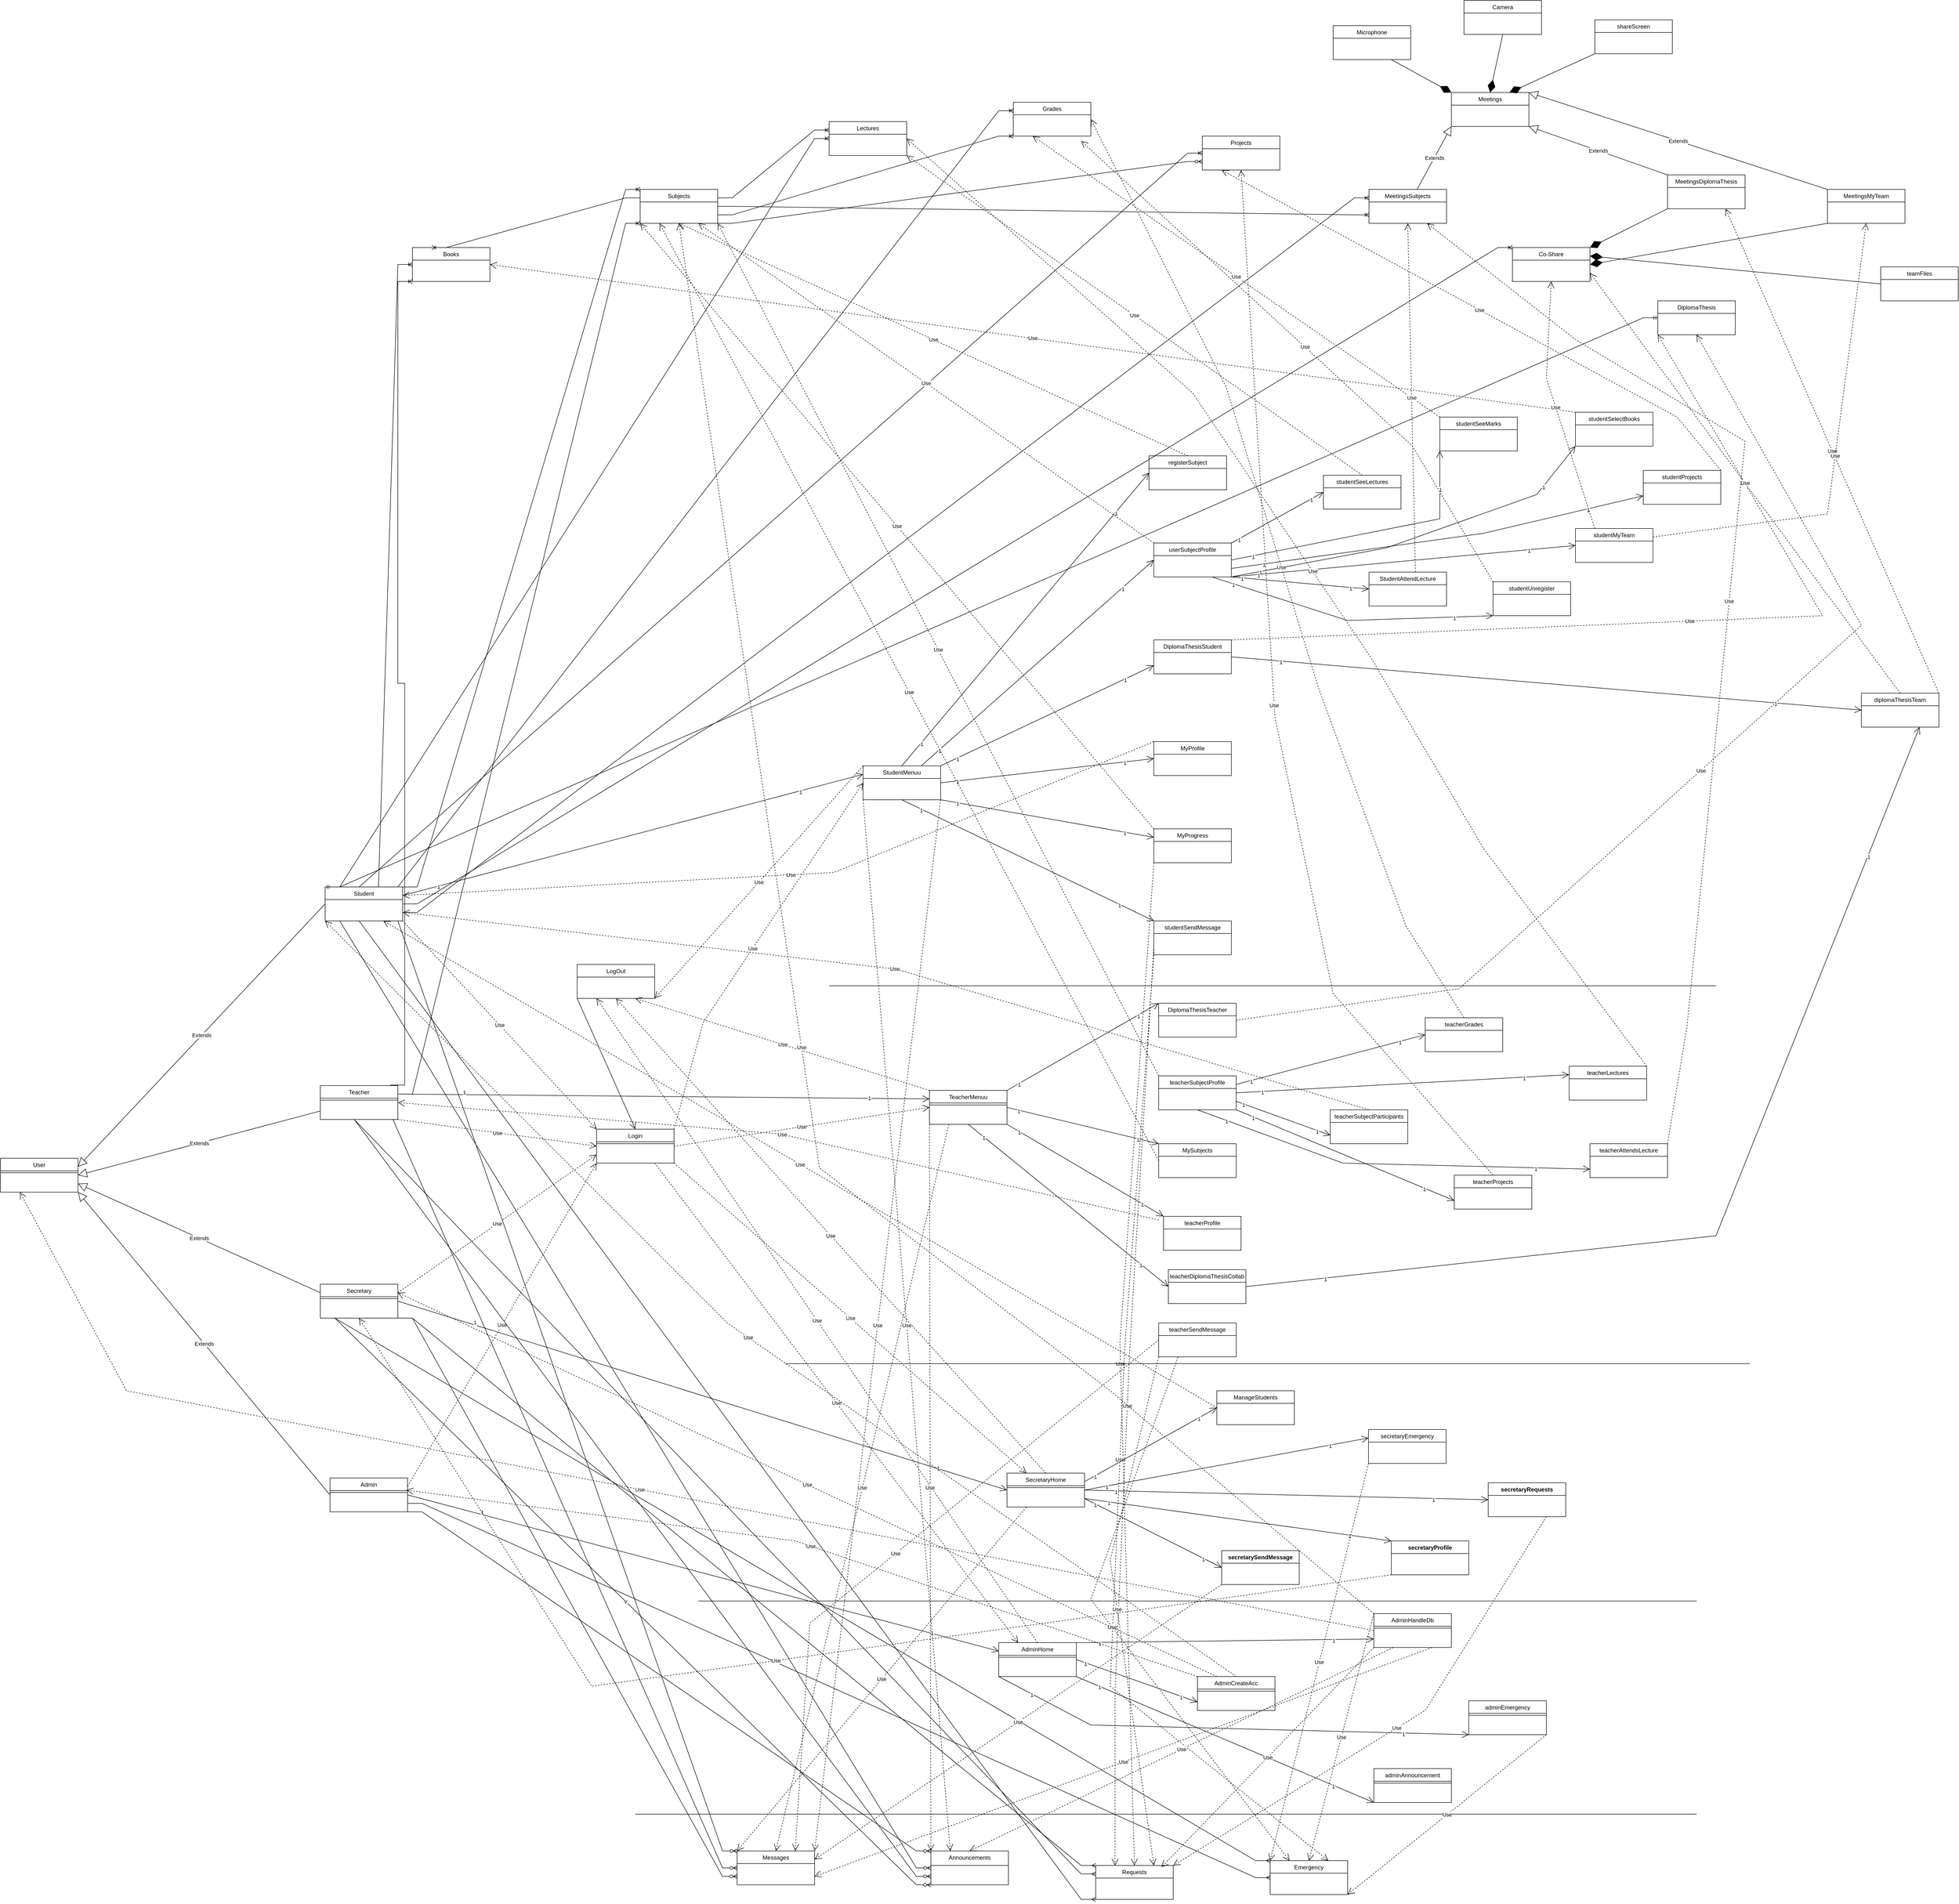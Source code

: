 <mxfile version="24.2.1" type="device" pages="2">
  <diagram id="C5RBs43oDa-KdzZeNtuy" name="Page-1">
    <mxGraphModel dx="11081" dy="6045" grid="1" gridSize="10" guides="1" tooltips="1" connect="1" arrows="1" fold="1" page="1" pageScale="1" pageWidth="827" pageHeight="1169" math="0" shadow="0">
      <root>
        <mxCell id="WIyWlLk6GJQsqaUBKTNV-0" />
        <mxCell id="WIyWlLk6GJQsqaUBKTNV-1" parent="WIyWlLk6GJQsqaUBKTNV-0" />
        <mxCell id="w0qgXbV5svX6M8glSSQQ-5" value="User" style="swimlane;fontStyle=0;align=center;verticalAlign=top;childLayout=stackLayout;horizontal=1;startSize=26;horizontalStack=0;resizeParent=1;resizeLast=0;collapsible=1;marginBottom=0;rounded=0;shadow=0;strokeWidth=1;" parent="WIyWlLk6GJQsqaUBKTNV-1" vertex="1">
          <mxGeometry x="-2410" y="550" width="160" height="70" as="geometry">
            <mxRectangle x="340" y="380" width="170" height="26" as="alternateBounds" />
          </mxGeometry>
        </mxCell>
        <mxCell id="w0qgXbV5svX6M8glSSQQ-6" value="" style="line;html=1;strokeWidth=1;align=left;verticalAlign=middle;spacingTop=-1;spacingLeft=3;spacingRight=3;rotatable=0;labelPosition=right;points=[];portConstraint=eastwest;" parent="w0qgXbV5svX6M8glSSQQ-5" vertex="1">
          <mxGeometry y="26" width="160" height="8" as="geometry" />
        </mxCell>
        <mxCell id="-LrFe6N_l0rZL4kBFwvj-0" value="Login" style="swimlane;fontStyle=0;align=center;verticalAlign=top;childLayout=stackLayout;horizontal=1;startSize=26;horizontalStack=0;resizeParent=1;resizeLast=0;collapsible=1;marginBottom=0;rounded=0;shadow=0;strokeWidth=1;" parent="WIyWlLk6GJQsqaUBKTNV-1" vertex="1">
          <mxGeometry x="-1180" y="490" width="160" height="70" as="geometry">
            <mxRectangle x="340" y="380" width="170" height="26" as="alternateBounds" />
          </mxGeometry>
        </mxCell>
        <mxCell id="-LrFe6N_l0rZL4kBFwvj-1" value="" style="line;html=1;strokeWidth=1;align=left;verticalAlign=middle;spacingTop=-1;spacingLeft=3;spacingRight=3;rotatable=0;labelPosition=right;points=[];portConstraint=eastwest;" parent="-LrFe6N_l0rZL4kBFwvj-0" vertex="1">
          <mxGeometry y="26" width="160" height="8" as="geometry" />
        </mxCell>
        <mxCell id="-LrFe6N_l0rZL4kBFwvj-2" value="Student" style="swimlane;fontStyle=0;align=center;verticalAlign=top;childLayout=stackLayout;horizontal=1;startSize=26;horizontalStack=0;resizeParent=1;resizeLast=0;collapsible=1;marginBottom=0;rounded=0;shadow=0;strokeWidth=1;" parent="WIyWlLk6GJQsqaUBKTNV-1" vertex="1">
          <mxGeometry x="-1740" y="-10" width="160" height="70" as="geometry">
            <mxRectangle x="340" y="380" width="170" height="26" as="alternateBounds" />
          </mxGeometry>
        </mxCell>
        <mxCell id="-LrFe6N_l0rZL4kBFwvj-4" value="Teacher" style="swimlane;fontStyle=0;align=center;verticalAlign=top;childLayout=stackLayout;horizontal=1;startSize=26;horizontalStack=0;resizeParent=1;resizeLast=0;collapsible=1;marginBottom=0;rounded=0;shadow=0;strokeWidth=1;" parent="WIyWlLk6GJQsqaUBKTNV-1" vertex="1">
          <mxGeometry x="-1750" y="400" width="160" height="70" as="geometry">
            <mxRectangle x="340" y="380" width="170" height="26" as="alternateBounds" />
          </mxGeometry>
        </mxCell>
        <mxCell id="-LrFe6N_l0rZL4kBFwvj-5" value="" style="line;html=1;strokeWidth=1;align=left;verticalAlign=middle;spacingTop=-1;spacingLeft=3;spacingRight=3;rotatable=0;labelPosition=right;points=[];portConstraint=eastwest;" parent="-LrFe6N_l0rZL4kBFwvj-4" vertex="1">
          <mxGeometry y="26" width="160" height="8" as="geometry" />
        </mxCell>
        <mxCell id="-LrFe6N_l0rZL4kBFwvj-6" value="Secretary" style="swimlane;fontStyle=0;align=center;verticalAlign=top;childLayout=stackLayout;horizontal=1;startSize=26;horizontalStack=0;resizeParent=1;resizeLast=0;collapsible=1;marginBottom=0;rounded=0;shadow=0;strokeWidth=1;" parent="WIyWlLk6GJQsqaUBKTNV-1" vertex="1">
          <mxGeometry x="-1750" y="810" width="160" height="70" as="geometry">
            <mxRectangle x="340" y="380" width="170" height="26" as="alternateBounds" />
          </mxGeometry>
        </mxCell>
        <mxCell id="-LrFe6N_l0rZL4kBFwvj-7" value="" style="line;html=1;strokeWidth=1;align=left;verticalAlign=middle;spacingTop=-1;spacingLeft=3;spacingRight=3;rotatable=0;labelPosition=right;points=[];portConstraint=eastwest;" parent="-LrFe6N_l0rZL4kBFwvj-6" vertex="1">
          <mxGeometry y="26" width="160" height="8" as="geometry" />
        </mxCell>
        <mxCell id="-LrFe6N_l0rZL4kBFwvj-8" value="Admin" style="swimlane;fontStyle=0;align=center;verticalAlign=top;childLayout=stackLayout;horizontal=1;startSize=26;horizontalStack=0;resizeParent=1;resizeLast=0;collapsible=1;marginBottom=0;rounded=0;shadow=0;strokeWidth=1;" parent="WIyWlLk6GJQsqaUBKTNV-1" vertex="1">
          <mxGeometry x="-1730" y="1210" width="160" height="70" as="geometry">
            <mxRectangle x="340" y="380" width="170" height="26" as="alternateBounds" />
          </mxGeometry>
        </mxCell>
        <mxCell id="-LrFe6N_l0rZL4kBFwvj-9" value="" style="line;html=1;strokeWidth=1;align=left;verticalAlign=middle;spacingTop=-1;spacingLeft=3;spacingRight=3;rotatable=0;labelPosition=right;points=[];portConstraint=eastwest;" parent="-LrFe6N_l0rZL4kBFwvj-8" vertex="1">
          <mxGeometry y="26" width="160" height="8" as="geometry" />
        </mxCell>
        <mxCell id="-LrFe6N_l0rZL4kBFwvj-10" value="Extends" style="endArrow=block;endSize=16;endFill=0;html=1;rounded=0;exitX=0;exitY=0.5;exitDx=0;exitDy=0;entryX=1;entryY=1;entryDx=0;entryDy=0;" parent="WIyWlLk6GJQsqaUBKTNV-1" source="-LrFe6N_l0rZL4kBFwvj-8" target="w0qgXbV5svX6M8glSSQQ-5" edge="1">
          <mxGeometry width="160" relative="1" as="geometry">
            <mxPoint x="-1470" y="770" as="sourcePoint" />
            <mxPoint x="-1310" y="770" as="targetPoint" />
          </mxGeometry>
        </mxCell>
        <mxCell id="-LrFe6N_l0rZL4kBFwvj-11" value="Extends" style="endArrow=block;endSize=16;endFill=0;html=1;rounded=0;exitX=0;exitY=0.25;exitDx=0;exitDy=0;entryX=1;entryY=0.75;entryDx=0;entryDy=0;" parent="WIyWlLk6GJQsqaUBKTNV-1" source="-LrFe6N_l0rZL4kBFwvj-6" target="w0qgXbV5svX6M8glSSQQ-5" edge="1">
          <mxGeometry width="160" relative="1" as="geometry">
            <mxPoint x="-1290" y="677.5" as="sourcePoint" />
            <mxPoint x="-1480" y="412.5" as="targetPoint" />
          </mxGeometry>
        </mxCell>
        <mxCell id="-LrFe6N_l0rZL4kBFwvj-12" value="Extends" style="endArrow=block;endSize=16;endFill=0;html=1;rounded=0;exitX=0;exitY=0.75;exitDx=0;exitDy=0;entryX=1;entryY=0.5;entryDx=0;entryDy=0;" parent="WIyWlLk6GJQsqaUBKTNV-1" source="-LrFe6N_l0rZL4kBFwvj-4" target="w0qgXbV5svX6M8glSSQQ-5" edge="1">
          <mxGeometry width="160" relative="1" as="geometry">
            <mxPoint x="-1290" y="474.5" as="sourcePoint" />
            <mxPoint x="-1480" y="360" as="targetPoint" />
          </mxGeometry>
        </mxCell>
        <mxCell id="-LrFe6N_l0rZL4kBFwvj-13" value="Extends" style="endArrow=block;endSize=16;endFill=0;html=1;rounded=0;exitX=0;exitY=0.5;exitDx=0;exitDy=0;entryX=1;entryY=0.25;entryDx=0;entryDy=0;" parent="WIyWlLk6GJQsqaUBKTNV-1" source="-LrFe6N_l0rZL4kBFwvj-2" target="w0qgXbV5svX6M8glSSQQ-5" edge="1">
          <mxGeometry width="160" relative="1" as="geometry">
            <mxPoint x="-1290" y="290" as="sourcePoint" />
            <mxPoint x="-1480" y="360.5" as="targetPoint" />
          </mxGeometry>
        </mxCell>
        <mxCell id="-LrFe6N_l0rZL4kBFwvj-14" value="Use" style="endArrow=open;endSize=12;dashed=1;html=1;rounded=0;entryX=0;entryY=0.75;entryDx=0;entryDy=0;exitX=1;exitY=0.25;exitDx=0;exitDy=0;" parent="WIyWlLk6GJQsqaUBKTNV-1" source="-LrFe6N_l0rZL4kBFwvj-6" target="-LrFe6N_l0rZL4kBFwvj-0" edge="1">
          <mxGeometry width="160" relative="1" as="geometry">
            <mxPoint x="-1130" y="670" as="sourcePoint" />
            <mxPoint x="-970" y="670" as="targetPoint" />
          </mxGeometry>
        </mxCell>
        <mxCell id="-LrFe6N_l0rZL4kBFwvj-15" value="Use" style="endArrow=open;endSize=12;dashed=1;html=1;rounded=0;entryX=0;entryY=1;entryDx=0;entryDy=0;exitX=1;exitY=0.25;exitDx=0;exitDy=0;" parent="WIyWlLk6GJQsqaUBKTNV-1" source="-LrFe6N_l0rZL4kBFwvj-8" target="-LrFe6N_l0rZL4kBFwvj-0" edge="1">
          <mxGeometry width="160" relative="1" as="geometry">
            <mxPoint x="-1500" y="930" as="sourcePoint" />
            <mxPoint x="-890" y="740" as="targetPoint" />
          </mxGeometry>
        </mxCell>
        <mxCell id="-LrFe6N_l0rZL4kBFwvj-16" value="Use" style="endArrow=open;endSize=12;dashed=1;html=1;rounded=0;entryX=0;entryY=0.5;entryDx=0;entryDy=0;exitX=1;exitY=1;exitDx=0;exitDy=0;" parent="WIyWlLk6GJQsqaUBKTNV-1" source="-LrFe6N_l0rZL4kBFwvj-4" target="-LrFe6N_l0rZL4kBFwvj-0" edge="1">
          <mxGeometry width="160" relative="1" as="geometry">
            <mxPoint x="-1130" y="467" as="sourcePoint" />
            <mxPoint x="-890" y="220" as="targetPoint" />
          </mxGeometry>
        </mxCell>
        <mxCell id="-LrFe6N_l0rZL4kBFwvj-17" value="Use" style="endArrow=open;endSize=12;dashed=1;html=1;rounded=0;entryX=0;entryY=0;entryDx=0;entryDy=0;exitX=1;exitY=1;exitDx=0;exitDy=0;" parent="WIyWlLk6GJQsqaUBKTNV-1" source="-LrFe6N_l0rZL4kBFwvj-2" target="-LrFe6N_l0rZL4kBFwvj-0" edge="1">
          <mxGeometry width="160" relative="1" as="geometry">
            <mxPoint x="-1130" y="290" as="sourcePoint" />
            <mxPoint x="-890" y="378" as="targetPoint" />
          </mxGeometry>
        </mxCell>
        <mxCell id="-LrFe6N_l0rZL4kBFwvj-20" value="StudentMenuu" style="swimlane;fontStyle=0;align=center;verticalAlign=top;childLayout=stackLayout;horizontal=1;startSize=26;horizontalStack=0;resizeParent=1;resizeLast=0;collapsible=1;marginBottom=0;rounded=0;shadow=0;strokeWidth=1;" parent="WIyWlLk6GJQsqaUBKTNV-1" vertex="1">
          <mxGeometry x="-630" y="-260" width="160" height="70" as="geometry">
            <mxRectangle x="340" y="380" width="170" height="26" as="alternateBounds" />
          </mxGeometry>
        </mxCell>
        <mxCell id="-LrFe6N_l0rZL4kBFwvj-21" value="TeacherMenuu" style="swimlane;fontStyle=0;align=center;verticalAlign=top;childLayout=stackLayout;horizontal=1;startSize=26;horizontalStack=0;resizeParent=1;resizeLast=0;collapsible=1;marginBottom=0;rounded=0;shadow=0;strokeWidth=1;" parent="WIyWlLk6GJQsqaUBKTNV-1" vertex="1">
          <mxGeometry x="-493" y="410" width="160" height="70" as="geometry">
            <mxRectangle x="340" y="380" width="170" height="26" as="alternateBounds" />
          </mxGeometry>
        </mxCell>
        <mxCell id="-LrFe6N_l0rZL4kBFwvj-22" value="" style="line;html=1;strokeWidth=1;align=left;verticalAlign=middle;spacingTop=-1;spacingLeft=3;spacingRight=3;rotatable=0;labelPosition=right;points=[];portConstraint=eastwest;" parent="-LrFe6N_l0rZL4kBFwvj-21" vertex="1">
          <mxGeometry y="26" width="160" height="8" as="geometry" />
        </mxCell>
        <mxCell id="-LrFe6N_l0rZL4kBFwvj-26" value="AdminHome" style="swimlane;fontStyle=0;align=center;verticalAlign=top;childLayout=stackLayout;horizontal=1;startSize=26;horizontalStack=0;resizeParent=1;resizeLast=0;collapsible=1;marginBottom=0;rounded=0;shadow=0;strokeWidth=1;" parent="WIyWlLk6GJQsqaUBKTNV-1" vertex="1">
          <mxGeometry x="-350" y="1550" width="160" height="70" as="geometry">
            <mxRectangle x="340" y="380" width="170" height="26" as="alternateBounds" />
          </mxGeometry>
        </mxCell>
        <mxCell id="-LrFe6N_l0rZL4kBFwvj-27" value="" style="line;html=1;strokeWidth=1;align=left;verticalAlign=middle;spacingTop=-1;spacingLeft=3;spacingRight=3;rotatable=0;labelPosition=right;points=[];portConstraint=eastwest;" parent="-LrFe6N_l0rZL4kBFwvj-26" vertex="1">
          <mxGeometry y="26" width="160" height="8" as="geometry" />
        </mxCell>
        <mxCell id="8-XdrP-HpVXTpUcRIkjL-57" value="AdminHandleDb" style="swimlane;fontStyle=0;align=center;verticalAlign=top;childLayout=stackLayout;horizontal=1;startSize=26;horizontalStack=0;resizeParent=1;resizeLast=0;collapsible=1;marginBottom=0;rounded=0;shadow=0;strokeWidth=1;" parent="WIyWlLk6GJQsqaUBKTNV-1" vertex="1">
          <mxGeometry x="424" y="1490" width="160" height="70" as="geometry">
            <mxRectangle x="340" y="380" width="170" height="26" as="alternateBounds" />
          </mxGeometry>
        </mxCell>
        <mxCell id="8-XdrP-HpVXTpUcRIkjL-58" value="" style="line;html=1;strokeWidth=1;align=left;verticalAlign=middle;spacingTop=-1;spacingLeft=3;spacingRight=3;rotatable=0;labelPosition=right;points=[];portConstraint=eastwest;" parent="8-XdrP-HpVXTpUcRIkjL-57" vertex="1">
          <mxGeometry y="26" width="160" height="8" as="geometry" />
        </mxCell>
        <mxCell id="8-XdrP-HpVXTpUcRIkjL-59" value="AdminCreateAcc" style="swimlane;fontStyle=0;align=center;verticalAlign=top;childLayout=stackLayout;horizontal=1;startSize=26;horizontalStack=0;resizeParent=1;resizeLast=0;collapsible=1;marginBottom=0;rounded=0;shadow=0;strokeWidth=1;" parent="WIyWlLk6GJQsqaUBKTNV-1" vertex="1">
          <mxGeometry x="60" y="1620" width="160" height="70" as="geometry">
            <mxRectangle x="340" y="380" width="170" height="26" as="alternateBounds" />
          </mxGeometry>
        </mxCell>
        <mxCell id="8-XdrP-HpVXTpUcRIkjL-60" value="" style="line;html=1;strokeWidth=1;align=left;verticalAlign=middle;spacingTop=-1;spacingLeft=3;spacingRight=3;rotatable=0;labelPosition=right;points=[];portConstraint=eastwest;" parent="8-XdrP-HpVXTpUcRIkjL-59" vertex="1">
          <mxGeometry y="26" width="160" height="8" as="geometry" />
        </mxCell>
        <mxCell id="8-XdrP-HpVXTpUcRIkjL-90" value="ManageStudents" style="swimlane;fontStyle=0;align=center;verticalAlign=top;childLayout=stackLayout;horizontal=1;startSize=26;horizontalStack=0;resizeParent=1;resizeLast=0;collapsible=1;marginBottom=0;rounded=0;shadow=0;strokeWidth=1;" parent="WIyWlLk6GJQsqaUBKTNV-1" vertex="1">
          <mxGeometry x="100" y="1030" width="160" height="70" as="geometry">
            <mxRectangle x="340" y="380" width="170" height="26" as="alternateBounds" />
          </mxGeometry>
        </mxCell>
        <mxCell id="ktEeCNr-6cXgq6d4zeKi-0" value="" style="endArrow=open;endFill=1;endSize=12;html=1;rounded=0;exitX=1;exitY=0.25;exitDx=0;exitDy=0;entryX=0;entryY=0.25;entryDx=0;entryDy=0;" parent="WIyWlLk6GJQsqaUBKTNV-1" source="-LrFe6N_l0rZL4kBFwvj-2" target="-LrFe6N_l0rZL4kBFwvj-20" edge="1">
          <mxGeometry width="160" relative="1" as="geometry">
            <mxPoint x="-540" y="640" as="sourcePoint" />
            <mxPoint x="-380" y="640" as="targetPoint" />
          </mxGeometry>
        </mxCell>
        <mxCell id="ktEeCNr-6cXgq6d4zeKi-2" value="1" style="edgeLabel;html=1;align=center;verticalAlign=middle;resizable=0;points=[];" parent="ktEeCNr-6cXgq6d4zeKi-0" vertex="1" connectable="0">
          <mxGeometry x="-0.844" y="-1" relative="1" as="geometry">
            <mxPoint y="1" as="offset" />
          </mxGeometry>
        </mxCell>
        <mxCell id="ktEeCNr-6cXgq6d4zeKi-3" value="1" style="edgeLabel;html=1;align=center;verticalAlign=middle;resizable=0;points=[];" parent="ktEeCNr-6cXgq6d4zeKi-0" vertex="1" connectable="0">
          <mxGeometry x="0.728" y="-1" relative="1" as="geometry">
            <mxPoint y="1" as="offset" />
          </mxGeometry>
        </mxCell>
        <mxCell id="ktEeCNr-6cXgq6d4zeKi-1" value="" style="endArrow=open;endFill=1;endSize=12;html=1;rounded=0;exitX=1;exitY=0.25;exitDx=0;exitDy=0;entryX=0;entryY=0.25;entryDx=0;entryDy=0;" parent="WIyWlLk6GJQsqaUBKTNV-1" source="-LrFe6N_l0rZL4kBFwvj-4" target="-LrFe6N_l0rZL4kBFwvj-21" edge="1">
          <mxGeometry width="160" relative="1" as="geometry">
            <mxPoint x="-1120" y="268" as="sourcePoint" />
            <mxPoint x="-690" y="268" as="targetPoint" />
          </mxGeometry>
        </mxCell>
        <mxCell id="ktEeCNr-6cXgq6d4zeKi-4" value="1" style="edgeLabel;html=1;align=center;verticalAlign=middle;resizable=0;points=[];" parent="ktEeCNr-6cXgq6d4zeKi-1" vertex="1" connectable="0">
          <mxGeometry x="-0.75" y="5" relative="1" as="geometry">
            <mxPoint as="offset" />
          </mxGeometry>
        </mxCell>
        <mxCell id="ktEeCNr-6cXgq6d4zeKi-5" value="1" style="edgeLabel;html=1;align=center;verticalAlign=middle;resizable=0;points=[];" parent="ktEeCNr-6cXgq6d4zeKi-1" vertex="1" connectable="0">
          <mxGeometry x="0.771" y="1" relative="1" as="geometry">
            <mxPoint x="1" as="offset" />
          </mxGeometry>
        </mxCell>
        <mxCell id="ktEeCNr-6cXgq6d4zeKi-6" value="Use" style="endArrow=open;endSize=12;dashed=1;html=1;rounded=0;entryX=0;entryY=0.5;entryDx=0;entryDy=0;exitX=1;exitY=0;exitDx=0;exitDy=0;" parent="WIyWlLk6GJQsqaUBKTNV-1" source="-LrFe6N_l0rZL4kBFwvj-0" target="-LrFe6N_l0rZL4kBFwvj-20" edge="1">
          <mxGeometry width="160" relative="1" as="geometry">
            <mxPoint x="-1120" y="300" as="sourcePoint" />
            <mxPoint x="-990" y="540" as="targetPoint" />
            <Array as="points">
              <mxPoint x="-960" y="270" />
            </Array>
          </mxGeometry>
        </mxCell>
        <mxCell id="ktEeCNr-6cXgq6d4zeKi-7" value="Use" style="endArrow=open;endSize=12;dashed=1;html=1;rounded=0;entryX=0;entryY=0.5;entryDx=0;entryDy=0;exitX=1;exitY=0.5;exitDx=0;exitDy=0;" parent="WIyWlLk6GJQsqaUBKTNV-1" source="-LrFe6N_l0rZL4kBFwvj-0" target="-LrFe6N_l0rZL4kBFwvj-21" edge="1">
          <mxGeometry width="160" relative="1" as="geometry">
            <mxPoint x="-830" y="540" as="sourcePoint" />
            <mxPoint x="-690" y="285" as="targetPoint" />
          </mxGeometry>
        </mxCell>
        <mxCell id="ktEeCNr-6cXgq6d4zeKi-8" value="Use" style="endArrow=open;endSize=12;dashed=1;html=1;rounded=0;entryX=0.25;entryY=0;entryDx=0;entryDy=0;exitX=1;exitY=1;exitDx=0;exitDy=0;" parent="WIyWlLk6GJQsqaUBKTNV-1" source="-LrFe6N_l0rZL4kBFwvj-0" target="-LrFe6N_l0rZL4kBFwvj-23" edge="1">
          <mxGeometry width="160" relative="1" as="geometry">
            <mxPoint x="-830" y="575" as="sourcePoint" />
            <mxPoint x="-730" y="545" as="targetPoint" />
          </mxGeometry>
        </mxCell>
        <mxCell id="ktEeCNr-6cXgq6d4zeKi-10" value="Use" style="endArrow=open;endSize=12;dashed=1;html=1;rounded=0;entryX=0.25;entryY=0;entryDx=0;entryDy=0;exitX=0.75;exitY=1;exitDx=0;exitDy=0;" parent="WIyWlLk6GJQsqaUBKTNV-1" source="-LrFe6N_l0rZL4kBFwvj-0" target="-LrFe6N_l0rZL4kBFwvj-26" edge="1">
          <mxGeometry width="160" relative="1" as="geometry">
            <mxPoint x="-830" y="610" as="sourcePoint" />
            <mxPoint x="-820" y="780" as="targetPoint" />
          </mxGeometry>
        </mxCell>
        <mxCell id="ktEeCNr-6cXgq6d4zeKi-17" value="" style="endArrow=open;endFill=1;endSize=12;html=1;rounded=0;exitX=1;exitY=0.5;exitDx=0;exitDy=0;entryX=0;entryY=0.5;entryDx=0;entryDy=0;" parent="WIyWlLk6GJQsqaUBKTNV-1" source="-LrFe6N_l0rZL4kBFwvj-6" target="-LrFe6N_l0rZL4kBFwvj-23" edge="1">
          <mxGeometry width="160" relative="1" as="geometry">
            <mxPoint x="-1580" y="428" as="sourcePoint" />
            <mxPoint x="-700" y="438" as="targetPoint" />
          </mxGeometry>
        </mxCell>
        <mxCell id="ktEeCNr-6cXgq6d4zeKi-18" value="1" style="edgeLabel;html=1;align=center;verticalAlign=middle;resizable=0;points=[];" parent="ktEeCNr-6cXgq6d4zeKi-17" vertex="1" connectable="0">
          <mxGeometry x="-0.75" y="5" relative="1" as="geometry">
            <mxPoint as="offset" />
          </mxGeometry>
        </mxCell>
        <mxCell id="ktEeCNr-6cXgq6d4zeKi-19" value="1" style="edgeLabel;html=1;align=center;verticalAlign=middle;resizable=0;points=[];" parent="ktEeCNr-6cXgq6d4zeKi-17" vertex="1" connectable="0">
          <mxGeometry x="0.771" y="1" relative="1" as="geometry">
            <mxPoint x="1" as="offset" />
          </mxGeometry>
        </mxCell>
        <mxCell id="ktEeCNr-6cXgq6d4zeKi-20" value="" style="endArrow=open;endFill=1;endSize=12;html=1;rounded=0;exitX=1;exitY=0.5;exitDx=0;exitDy=0;entryX=0;entryY=0.25;entryDx=0;entryDy=0;" parent="WIyWlLk6GJQsqaUBKTNV-1" source="-LrFe6N_l0rZL4kBFwvj-8" target="-LrFe6N_l0rZL4kBFwvj-26" edge="1">
          <mxGeometry width="160" relative="1" as="geometry">
            <mxPoint x="-1580" y="855" as="sourcePoint" />
            <mxPoint x="-680" y="825" as="targetPoint" />
          </mxGeometry>
        </mxCell>
        <mxCell id="ktEeCNr-6cXgq6d4zeKi-21" value="1" style="edgeLabel;html=1;align=center;verticalAlign=middle;resizable=0;points=[];" parent="ktEeCNr-6cXgq6d4zeKi-20" vertex="1" connectable="0">
          <mxGeometry x="-0.75" y="5" relative="1" as="geometry">
            <mxPoint as="offset" />
          </mxGeometry>
        </mxCell>
        <mxCell id="ktEeCNr-6cXgq6d4zeKi-22" value="1" style="edgeLabel;html=1;align=center;verticalAlign=middle;resizable=0;points=[];" parent="ktEeCNr-6cXgq6d4zeKi-20" vertex="1" connectable="0">
          <mxGeometry x="0.771" y="1" relative="1" as="geometry">
            <mxPoint x="1" as="offset" />
          </mxGeometry>
        </mxCell>
        <mxCell id="ktEeCNr-6cXgq6d4zeKi-23" value="DiplomaThesisStudent" style="swimlane;fontStyle=0;align=center;verticalAlign=top;childLayout=stackLayout;horizontal=1;startSize=26;horizontalStack=0;resizeParent=1;resizeLast=0;collapsible=1;marginBottom=0;rounded=0;shadow=0;strokeWidth=1;" parent="WIyWlLk6GJQsqaUBKTNV-1" vertex="1">
          <mxGeometry x="-30" y="-520" width="160" height="70" as="geometry">
            <mxRectangle x="340" y="380" width="170" height="26" as="alternateBounds" />
          </mxGeometry>
        </mxCell>
        <mxCell id="ktEeCNr-6cXgq6d4zeKi-26" value="registerSubject" style="swimlane;fontStyle=0;align=center;verticalAlign=top;childLayout=stackLayout;horizontal=1;startSize=26;horizontalStack=0;resizeParent=1;resizeLast=0;collapsible=1;marginBottom=0;rounded=0;shadow=0;strokeWidth=1;" parent="WIyWlLk6GJQsqaUBKTNV-1" vertex="1">
          <mxGeometry x="-40" y="-900" width="160" height="70" as="geometry">
            <mxRectangle x="340" y="380" width="170" height="26" as="alternateBounds" />
          </mxGeometry>
        </mxCell>
        <mxCell id="ktEeCNr-6cXgq6d4zeKi-27" value="studentSendMessage" style="swimlane;fontStyle=0;align=center;verticalAlign=top;childLayout=stackLayout;horizontal=1;startSize=26;horizontalStack=0;resizeParent=1;resizeLast=0;collapsible=1;marginBottom=0;rounded=0;shadow=0;strokeWidth=1;" parent="WIyWlLk6GJQsqaUBKTNV-1" vertex="1">
          <mxGeometry x="-30" y="60" width="160" height="70" as="geometry">
            <mxRectangle x="340" y="380" width="170" height="26" as="alternateBounds" />
          </mxGeometry>
        </mxCell>
        <mxCell id="ktEeCNr-6cXgq6d4zeKi-28" value="MyProgress" style="swimlane;fontStyle=0;align=center;verticalAlign=top;childLayout=stackLayout;horizontal=1;startSize=26;horizontalStack=0;resizeParent=1;resizeLast=0;collapsible=1;marginBottom=0;rounded=0;shadow=0;strokeWidth=1;" parent="WIyWlLk6GJQsqaUBKTNV-1" vertex="1">
          <mxGeometry x="-30" y="-130" width="160" height="70" as="geometry">
            <mxRectangle x="340" y="380" width="170" height="26" as="alternateBounds" />
          </mxGeometry>
        </mxCell>
        <mxCell id="ktEeCNr-6cXgq6d4zeKi-29" value="MyProfile" style="swimlane;fontStyle=0;align=center;verticalAlign=top;childLayout=stackLayout;horizontal=1;startSize=26;horizontalStack=0;resizeParent=1;resizeLast=0;collapsible=1;marginBottom=0;rounded=0;shadow=0;strokeWidth=1;" parent="WIyWlLk6GJQsqaUBKTNV-1" vertex="1">
          <mxGeometry x="-30" y="-310" width="160" height="70" as="geometry">
            <mxRectangle x="340" y="380" width="170" height="26" as="alternateBounds" />
          </mxGeometry>
        </mxCell>
        <mxCell id="ktEeCNr-6cXgq6d4zeKi-30" value="userSubjectProfile" style="swimlane;fontStyle=0;align=center;verticalAlign=top;childLayout=stackLayout;horizontal=1;startSize=26;horizontalStack=0;resizeParent=1;resizeLast=0;collapsible=1;marginBottom=0;rounded=0;shadow=0;strokeWidth=1;" parent="WIyWlLk6GJQsqaUBKTNV-1" vertex="1">
          <mxGeometry x="-30" y="-720" width="160" height="70" as="geometry">
            <mxRectangle x="340" y="380" width="170" height="26" as="alternateBounds" />
          </mxGeometry>
        </mxCell>
        <mxCell id="ktEeCNr-6cXgq6d4zeKi-31" value="LogOut" style="swimlane;fontStyle=0;align=center;verticalAlign=top;childLayout=stackLayout;horizontal=1;startSize=26;horizontalStack=0;resizeParent=1;resizeLast=0;collapsible=1;marginBottom=0;rounded=0;shadow=0;strokeWidth=1;" parent="WIyWlLk6GJQsqaUBKTNV-1" vertex="1">
          <mxGeometry x="-1220" y="150" width="160" height="70" as="geometry">
            <mxRectangle x="340" y="380" width="170" height="26" as="alternateBounds" />
          </mxGeometry>
        </mxCell>
        <mxCell id="ktEeCNr-6cXgq6d4zeKi-32" value="Use" style="endArrow=open;endSize=12;dashed=1;html=1;rounded=0;entryX=1;entryY=1;entryDx=0;entryDy=0;exitX=0;exitY=0;exitDx=0;exitDy=0;" parent="WIyWlLk6GJQsqaUBKTNV-1" source="-LrFe6N_l0rZL4kBFwvj-20" target="ktEeCNr-6cXgq6d4zeKi-31" edge="1">
          <mxGeometry width="160" relative="1" as="geometry">
            <mxPoint x="-1120" y="525" as="sourcePoint" />
            <mxPoint x="-770" y="35" as="targetPoint" />
            <Array as="points" />
          </mxGeometry>
        </mxCell>
        <mxCell id="ktEeCNr-6cXgq6d4zeKi-33" value="" style="endArrow=open;endFill=1;endSize=12;html=1;rounded=0;exitX=0;exitY=1;exitDx=0;exitDy=0;entryX=0.5;entryY=0;entryDx=0;entryDy=0;" parent="WIyWlLk6GJQsqaUBKTNV-1" source="ktEeCNr-6cXgq6d4zeKi-31" target="-LrFe6N_l0rZL4kBFwvj-0" edge="1">
          <mxGeometry width="160" relative="1" as="geometry">
            <mxPoint x="-1510" y="-90" as="sourcePoint" />
            <mxPoint x="-2230" y="140" as="targetPoint" />
          </mxGeometry>
        </mxCell>
        <mxCell id="ktEeCNr-6cXgq6d4zeKi-35" value="Use" style="endArrow=open;endSize=12;dashed=1;html=1;rounded=0;entryX=0.75;entryY=1;entryDx=0;entryDy=0;exitX=0;exitY=0;exitDx=0;exitDy=0;" parent="WIyWlLk6GJQsqaUBKTNV-1" source="-LrFe6N_l0rZL4kBFwvj-21" target="ktEeCNr-6cXgq6d4zeKi-31" edge="1">
          <mxGeometry width="160" relative="1" as="geometry">
            <mxPoint x="-827" y="60" as="sourcePoint" />
            <mxPoint x="-1207" y="-290" as="targetPoint" />
            <Array as="points" />
          </mxGeometry>
        </mxCell>
        <mxCell id="ktEeCNr-6cXgq6d4zeKi-36" value="Use" style="endArrow=open;endSize=12;dashed=1;html=1;rounded=0;entryX=0.5;entryY=1;entryDx=0;entryDy=0;exitX=0.5;exitY=0;exitDx=0;exitDy=0;" parent="WIyWlLk6GJQsqaUBKTNV-1" source="-LrFe6N_l0rZL4kBFwvj-23" target="ktEeCNr-6cXgq6d4zeKi-31" edge="1">
          <mxGeometry width="160" relative="1" as="geometry">
            <mxPoint x="-700" y="420" as="sourcePoint" />
            <mxPoint x="-1230" y="-350" as="targetPoint" />
            <Array as="points" />
          </mxGeometry>
        </mxCell>
        <mxCell id="ktEeCNr-6cXgq6d4zeKi-37" value="Use" style="endArrow=open;endSize=12;dashed=1;html=1;rounded=0;exitX=0.5;exitY=0;exitDx=0;exitDy=0;entryX=0.25;entryY=1;entryDx=0;entryDy=0;" parent="WIyWlLk6GJQsqaUBKTNV-1" source="-LrFe6N_l0rZL4kBFwvj-26" target="ktEeCNr-6cXgq6d4zeKi-31" edge="1">
          <mxGeometry width="160" relative="1" as="geometry">
            <mxPoint x="-600" y="790" as="sourcePoint" />
            <mxPoint x="-1270" y="-280" as="targetPoint" />
            <Array as="points" />
          </mxGeometry>
        </mxCell>
        <mxCell id="ktEeCNr-6cXgq6d4zeKi-38" value="" style="endArrow=open;endFill=1;endSize=12;html=1;rounded=0;exitX=0.5;exitY=0;exitDx=0;exitDy=0;entryX=0;entryY=0.5;entryDx=0;entryDy=0;" parent="WIyWlLk6GJQsqaUBKTNV-1" source="-LrFe6N_l0rZL4kBFwvj-20" target="ktEeCNr-6cXgq6d4zeKi-26" edge="1">
          <mxGeometry width="160" relative="1" as="geometry">
            <mxPoint x="-1570" y="17" as="sourcePoint" />
            <mxPoint x="-620" y="-233" as="targetPoint" />
          </mxGeometry>
        </mxCell>
        <mxCell id="ktEeCNr-6cXgq6d4zeKi-39" value="1" style="edgeLabel;html=1;align=center;verticalAlign=middle;resizable=0;points=[];" parent="ktEeCNr-6cXgq6d4zeKi-38" vertex="1" connectable="0">
          <mxGeometry x="-0.844" y="-1" relative="1" as="geometry">
            <mxPoint y="1" as="offset" />
          </mxGeometry>
        </mxCell>
        <mxCell id="ktEeCNr-6cXgq6d4zeKi-40" value="1" style="edgeLabel;html=1;align=center;verticalAlign=middle;resizable=0;points=[];" parent="ktEeCNr-6cXgq6d4zeKi-38" vertex="1" connectable="0">
          <mxGeometry x="0.728" y="-1" relative="1" as="geometry">
            <mxPoint y="1" as="offset" />
          </mxGeometry>
        </mxCell>
        <mxCell id="ktEeCNr-6cXgq6d4zeKi-41" value="" style="endArrow=open;endFill=1;endSize=12;html=1;rounded=0;exitX=0.75;exitY=0;exitDx=0;exitDy=0;entryX=0;entryY=0.5;entryDx=0;entryDy=0;" parent="WIyWlLk6GJQsqaUBKTNV-1" source="-LrFe6N_l0rZL4kBFwvj-20" target="ktEeCNr-6cXgq6d4zeKi-30" edge="1">
          <mxGeometry width="160" relative="1" as="geometry">
            <mxPoint x="-540" y="-250" as="sourcePoint" />
            <mxPoint x="-90" y="-835" as="targetPoint" />
          </mxGeometry>
        </mxCell>
        <mxCell id="ktEeCNr-6cXgq6d4zeKi-42" value="1" style="edgeLabel;html=1;align=center;verticalAlign=middle;resizable=0;points=[];" parent="ktEeCNr-6cXgq6d4zeKi-41" vertex="1" connectable="0">
          <mxGeometry x="-0.844" y="-1" relative="1" as="geometry">
            <mxPoint y="1" as="offset" />
          </mxGeometry>
        </mxCell>
        <mxCell id="ktEeCNr-6cXgq6d4zeKi-43" value="1" style="edgeLabel;html=1;align=center;verticalAlign=middle;resizable=0;points=[];" parent="ktEeCNr-6cXgq6d4zeKi-41" vertex="1" connectable="0">
          <mxGeometry x="0.728" y="-1" relative="1" as="geometry">
            <mxPoint y="1" as="offset" />
          </mxGeometry>
        </mxCell>
        <mxCell id="ktEeCNr-6cXgq6d4zeKi-44" value="" style="endArrow=open;endFill=1;endSize=12;html=1;rounded=0;entryX=0;entryY=0.75;entryDx=0;entryDy=0;exitX=1;exitY=0;exitDx=0;exitDy=0;" parent="WIyWlLk6GJQsqaUBKTNV-1" source="-LrFe6N_l0rZL4kBFwvj-20" target="ktEeCNr-6cXgq6d4zeKi-23" edge="1">
          <mxGeometry width="160" relative="1" as="geometry">
            <mxPoint x="-470" y="-270" as="sourcePoint" />
            <mxPoint x="-80" y="-675" as="targetPoint" />
          </mxGeometry>
        </mxCell>
        <mxCell id="ktEeCNr-6cXgq6d4zeKi-45" value="1" style="edgeLabel;html=1;align=center;verticalAlign=middle;resizable=0;points=[];" parent="ktEeCNr-6cXgq6d4zeKi-44" vertex="1" connectable="0">
          <mxGeometry x="-0.844" y="-1" relative="1" as="geometry">
            <mxPoint y="1" as="offset" />
          </mxGeometry>
        </mxCell>
        <mxCell id="ktEeCNr-6cXgq6d4zeKi-46" value="1" style="edgeLabel;html=1;align=center;verticalAlign=middle;resizable=0;points=[];" parent="ktEeCNr-6cXgq6d4zeKi-44" vertex="1" connectable="0">
          <mxGeometry x="0.728" y="-1" relative="1" as="geometry">
            <mxPoint y="1" as="offset" />
          </mxGeometry>
        </mxCell>
        <mxCell id="ktEeCNr-6cXgq6d4zeKi-47" value="" style="endArrow=open;endFill=1;endSize=12;html=1;rounded=0;entryX=0;entryY=0.5;entryDx=0;entryDy=0;exitX=1;exitY=0.5;exitDx=0;exitDy=0;" parent="WIyWlLk6GJQsqaUBKTNV-1" source="-LrFe6N_l0rZL4kBFwvj-20" target="ktEeCNr-6cXgq6d4zeKi-29" edge="1">
          <mxGeometry width="160" relative="1" as="geometry">
            <mxPoint x="-460" y="-250" as="sourcePoint" />
            <mxPoint x="-80" y="-427" as="targetPoint" />
          </mxGeometry>
        </mxCell>
        <mxCell id="ktEeCNr-6cXgq6d4zeKi-48" value="1" style="edgeLabel;html=1;align=center;verticalAlign=middle;resizable=0;points=[];" parent="ktEeCNr-6cXgq6d4zeKi-47" vertex="1" connectable="0">
          <mxGeometry x="-0.844" y="-1" relative="1" as="geometry">
            <mxPoint y="1" as="offset" />
          </mxGeometry>
        </mxCell>
        <mxCell id="ktEeCNr-6cXgq6d4zeKi-49" value="1" style="edgeLabel;html=1;align=center;verticalAlign=middle;resizable=0;points=[];" parent="ktEeCNr-6cXgq6d4zeKi-47" vertex="1" connectable="0">
          <mxGeometry x="0.728" y="-1" relative="1" as="geometry">
            <mxPoint y="1" as="offset" />
          </mxGeometry>
        </mxCell>
        <mxCell id="ktEeCNr-6cXgq6d4zeKi-50" value="" style="endArrow=open;endFill=1;endSize=12;html=1;rounded=0;entryX=0;entryY=0.25;entryDx=0;entryDy=0;exitX=1;exitY=1;exitDx=0;exitDy=0;" parent="WIyWlLk6GJQsqaUBKTNV-1" source="-LrFe6N_l0rZL4kBFwvj-20" target="ktEeCNr-6cXgq6d4zeKi-28" edge="1">
          <mxGeometry width="160" relative="1" as="geometry">
            <mxPoint x="-460" y="-215" as="sourcePoint" />
            <mxPoint x="-80" y="-195" as="targetPoint" />
          </mxGeometry>
        </mxCell>
        <mxCell id="ktEeCNr-6cXgq6d4zeKi-51" value="1" style="edgeLabel;html=1;align=center;verticalAlign=middle;resizable=0;points=[];" parent="ktEeCNr-6cXgq6d4zeKi-50" vertex="1" connectable="0">
          <mxGeometry x="-0.844" y="-1" relative="1" as="geometry">
            <mxPoint y="1" as="offset" />
          </mxGeometry>
        </mxCell>
        <mxCell id="ktEeCNr-6cXgq6d4zeKi-52" value="1" style="edgeLabel;html=1;align=center;verticalAlign=middle;resizable=0;points=[];" parent="ktEeCNr-6cXgq6d4zeKi-50" vertex="1" connectable="0">
          <mxGeometry x="0.728" y="-1" relative="1" as="geometry">
            <mxPoint y="1" as="offset" />
          </mxGeometry>
        </mxCell>
        <mxCell id="ktEeCNr-6cXgq6d4zeKi-53" value="" style="endArrow=open;endFill=1;endSize=12;html=1;rounded=0;entryX=0;entryY=0;entryDx=0;entryDy=0;exitX=0.5;exitY=1;exitDx=0;exitDy=0;" parent="WIyWlLk6GJQsqaUBKTNV-1" source="-LrFe6N_l0rZL4kBFwvj-20" target="ktEeCNr-6cXgq6d4zeKi-27" edge="1">
          <mxGeometry width="160" relative="1" as="geometry">
            <mxPoint x="-460" y="-180" as="sourcePoint" />
            <mxPoint x="-80" y="-33" as="targetPoint" />
          </mxGeometry>
        </mxCell>
        <mxCell id="ktEeCNr-6cXgq6d4zeKi-54" value="1" style="edgeLabel;html=1;align=center;verticalAlign=middle;resizable=0;points=[];" parent="ktEeCNr-6cXgq6d4zeKi-53" vertex="1" connectable="0">
          <mxGeometry x="-0.844" y="-1" relative="1" as="geometry">
            <mxPoint y="1" as="offset" />
          </mxGeometry>
        </mxCell>
        <mxCell id="ktEeCNr-6cXgq6d4zeKi-55" value="1" style="edgeLabel;html=1;align=center;verticalAlign=middle;resizable=0;points=[];" parent="ktEeCNr-6cXgq6d4zeKi-53" vertex="1" connectable="0">
          <mxGeometry x="0.728" y="-1" relative="1" as="geometry">
            <mxPoint y="1" as="offset" />
          </mxGeometry>
        </mxCell>
        <mxCell id="ktEeCNr-6cXgq6d4zeKi-56" value="Messages" style="swimlane;fontStyle=0;align=center;verticalAlign=top;childLayout=stackLayout;horizontal=1;startSize=26;horizontalStack=0;resizeParent=1;resizeLast=0;collapsible=1;marginBottom=0;rounded=0;shadow=0;strokeWidth=1;" parent="WIyWlLk6GJQsqaUBKTNV-1" vertex="1">
          <mxGeometry x="-890" y="1980" width="160" height="70" as="geometry">
            <mxRectangle x="340" y="380" width="170" height="26" as="alternateBounds" />
          </mxGeometry>
        </mxCell>
        <mxCell id="ktEeCNr-6cXgq6d4zeKi-57" value="Announcements" style="swimlane;fontStyle=0;align=center;verticalAlign=top;childLayout=stackLayout;horizontal=1;startSize=30;horizontalStack=0;resizeParent=1;resizeLast=0;collapsible=1;marginBottom=0;rounded=0;shadow=0;strokeWidth=1;" parent="WIyWlLk6GJQsqaUBKTNV-1" vertex="1">
          <mxGeometry x="-490" y="1980" width="160" height="70" as="geometry">
            <mxRectangle x="340" y="380" width="170" height="26" as="alternateBounds" />
          </mxGeometry>
        </mxCell>
        <mxCell id="ktEeCNr-6cXgq6d4zeKi-58" value="Subjects" style="swimlane;fontStyle=0;align=center;verticalAlign=top;childLayout=stackLayout;horizontal=1;startSize=26;horizontalStack=0;resizeParent=1;resizeLast=0;collapsible=1;marginBottom=0;rounded=0;shadow=0;strokeWidth=1;" parent="WIyWlLk6GJQsqaUBKTNV-1" vertex="1">
          <mxGeometry x="-1090" y="-1450" width="160" height="70" as="geometry">
            <mxRectangle x="340" y="380" width="170" height="26" as="alternateBounds" />
          </mxGeometry>
        </mxCell>
        <mxCell id="ktEeCNr-6cXgq6d4zeKi-59" value="Books" style="swimlane;fontStyle=0;align=center;verticalAlign=top;childLayout=stackLayout;horizontal=1;startSize=26;horizontalStack=0;resizeParent=1;resizeLast=0;collapsible=1;marginBottom=0;rounded=0;shadow=0;strokeWidth=1;" parent="WIyWlLk6GJQsqaUBKTNV-1" vertex="1">
          <mxGeometry x="-1560" y="-1330" width="160" height="70" as="geometry">
            <mxRectangle x="340" y="380" width="170" height="26" as="alternateBounds" />
          </mxGeometry>
        </mxCell>
        <mxCell id="ktEeCNr-6cXgq6d4zeKi-60" value="Co-Share" style="swimlane;fontStyle=0;align=center;verticalAlign=top;childLayout=stackLayout;horizontal=1;startSize=26;horizontalStack=0;resizeParent=1;resizeLast=0;collapsible=1;marginBottom=0;rounded=0;shadow=0;strokeWidth=1;" parent="WIyWlLk6GJQsqaUBKTNV-1" vertex="1">
          <mxGeometry x="710" y="-1330" width="160" height="70" as="geometry">
            <mxRectangle x="340" y="380" width="170" height="26" as="alternateBounds" />
          </mxGeometry>
        </mxCell>
        <mxCell id="ktEeCNr-6cXgq6d4zeKi-61" value="MeetingsSubjects" style="swimlane;fontStyle=0;align=center;verticalAlign=top;childLayout=stackLayout;horizontal=1;startSize=26;horizontalStack=0;resizeParent=1;resizeLast=0;collapsible=1;marginBottom=0;rounded=0;shadow=0;strokeWidth=1;" parent="WIyWlLk6GJQsqaUBKTNV-1" vertex="1">
          <mxGeometry x="414" y="-1450" width="160" height="70" as="geometry">
            <mxRectangle x="340" y="380" width="170" height="26" as="alternateBounds" />
          </mxGeometry>
        </mxCell>
        <mxCell id="ktEeCNr-6cXgq6d4zeKi-62" value="Projects" style="swimlane;fontStyle=0;align=center;verticalAlign=top;childLayout=stackLayout;horizontal=1;startSize=26;horizontalStack=0;resizeParent=1;resizeLast=0;collapsible=1;marginBottom=0;rounded=0;shadow=0;strokeWidth=1;" parent="WIyWlLk6GJQsqaUBKTNV-1" vertex="1">
          <mxGeometry x="70" y="-1560" width="160" height="70" as="geometry">
            <mxRectangle x="340" y="380" width="170" height="26" as="alternateBounds" />
          </mxGeometry>
        </mxCell>
        <mxCell id="ktEeCNr-6cXgq6d4zeKi-63" value="Grades" style="swimlane;fontStyle=0;align=center;verticalAlign=top;childLayout=stackLayout;horizontal=1;startSize=26;horizontalStack=0;resizeParent=1;resizeLast=0;collapsible=1;marginBottom=0;rounded=0;shadow=0;strokeWidth=1;" parent="WIyWlLk6GJQsqaUBKTNV-1" vertex="1">
          <mxGeometry x="-320" y="-1630" width="160" height="70" as="geometry">
            <mxRectangle x="340" y="380" width="170" height="26" as="alternateBounds" />
          </mxGeometry>
        </mxCell>
        <mxCell id="ktEeCNr-6cXgq6d4zeKi-64" value="Lectures" style="swimlane;fontStyle=0;align=center;verticalAlign=top;childLayout=stackLayout;horizontal=1;startSize=26;horizontalStack=0;resizeParent=1;resizeLast=0;collapsible=1;marginBottom=0;rounded=0;shadow=0;strokeWidth=1;" parent="WIyWlLk6GJQsqaUBKTNV-1" vertex="1">
          <mxGeometry x="-700" y="-1590" width="160" height="70" as="geometry">
            <mxRectangle x="340" y="380" width="170" height="26" as="alternateBounds" />
          </mxGeometry>
        </mxCell>
        <mxCell id="ktEeCNr-6cXgq6d4zeKi-66" value="" style="edgeStyle=entityRelationEdgeStyle;fontSize=12;html=1;endArrow=ERzeroToMany;endFill=1;rounded=0;exitX=0.75;exitY=1;exitDx=0;exitDy=0;entryX=0;entryY=0;entryDx=0;entryDy=0;" parent="WIyWlLk6GJQsqaUBKTNV-1" source="-LrFe6N_l0rZL4kBFwvj-2" target="ktEeCNr-6cXgq6d4zeKi-56" edge="1">
          <mxGeometry width="100" height="100" relative="1" as="geometry">
            <mxPoint x="-1600" y="1290" as="sourcePoint" />
            <mxPoint x="-770" y="1760" as="targetPoint" />
          </mxGeometry>
        </mxCell>
        <mxCell id="ktEeCNr-6cXgq6d4zeKi-67" value="" style="edgeStyle=entityRelationEdgeStyle;fontSize=12;html=1;endArrow=ERzeroToMany;endFill=1;rounded=0;exitX=0.75;exitY=1;exitDx=0;exitDy=0;entryX=0;entryY=0.5;entryDx=0;entryDy=0;" parent="WIyWlLk6GJQsqaUBKTNV-1" source="-LrFe6N_l0rZL4kBFwvj-4" target="ktEeCNr-6cXgq6d4zeKi-56" edge="1">
          <mxGeometry width="100" height="100" relative="1" as="geometry">
            <mxPoint x="-1590" y="1300" as="sourcePoint" />
            <mxPoint x="-760" y="1770" as="targetPoint" />
          </mxGeometry>
        </mxCell>
        <mxCell id="ktEeCNr-6cXgq6d4zeKi-68" value="" style="edgeStyle=entityRelationEdgeStyle;fontSize=12;html=1;endArrow=ERzeroToMany;endFill=1;rounded=0;exitX=1;exitY=1;exitDx=0;exitDy=0;entryX=0;entryY=0.75;entryDx=0;entryDy=0;" parent="WIyWlLk6GJQsqaUBKTNV-1" source="-LrFe6N_l0rZL4kBFwvj-6" target="ktEeCNr-6cXgq6d4zeKi-56" edge="1">
          <mxGeometry width="100" height="100" relative="1" as="geometry">
            <mxPoint x="-1580" y="1310" as="sourcePoint" />
            <mxPoint x="-750" y="1780" as="targetPoint" />
          </mxGeometry>
        </mxCell>
        <mxCell id="ktEeCNr-6cXgq6d4zeKi-69" value="" style="edgeStyle=entityRelationEdgeStyle;fontSize=12;html=1;endArrow=ERzeroToMany;endFill=1;rounded=0;exitX=1;exitY=1;exitDx=0;exitDy=0;entryX=0;entryY=0;entryDx=0;entryDy=0;" parent="WIyWlLk6GJQsqaUBKTNV-1" source="-LrFe6N_l0rZL4kBFwvj-8" target="ktEeCNr-6cXgq6d4zeKi-57" edge="1">
          <mxGeometry width="100" height="100" relative="1" as="geometry">
            <mxPoint x="-1570" y="1320" as="sourcePoint" />
            <mxPoint x="-740" y="1790" as="targetPoint" />
          </mxGeometry>
        </mxCell>
        <mxCell id="ktEeCNr-6cXgq6d4zeKi-70" value="" style="edgeStyle=entityRelationEdgeStyle;fontSize=12;html=1;endArrow=ERzeroToMany;endFill=1;rounded=0;exitX=0.25;exitY=1;exitDx=0;exitDy=0;entryX=0;entryY=0.75;entryDx=0;entryDy=0;" parent="WIyWlLk6GJQsqaUBKTNV-1" source="-LrFe6N_l0rZL4kBFwvj-4" target="ktEeCNr-6cXgq6d4zeKi-57" edge="1">
          <mxGeometry width="100" height="100" relative="1" as="geometry">
            <mxPoint x="-1560" y="1290" as="sourcePoint" />
            <mxPoint x="-320" y="1694" as="targetPoint" />
          </mxGeometry>
        </mxCell>
        <mxCell id="ktEeCNr-6cXgq6d4zeKi-71" value="v&lt;span style=&quot;color: rgba(0, 0, 0, 0); font-family: monospace; font-size: 0px; text-align: start; background-color: rgb(251, 251, 251);&quot;&gt;%3CmxGraphModel%3E%3Croot%3E%3CmxCell%20id%3D%220%22%2F%3E%3CmxCell%20id%3D%221%22%20parent%3D%220%22%2F%3E%3CmxCell%20id%3D%222%22%20value%3D%22%22%20style%3D%22edgeStyle%3DentityRelationEdgeStyle%3BfontSize%3D12%3Bhtml%3D1%3BendArrow%3DERzeroToMany%3BendFill%3D1%3Brounded%3D0%3BexitX%3D1%3BexitY%3D1%3BexitDx%3D0%3BexitDy%3D0%3BentryX%3D0%3BentryY%3D0%3BentryDx%3D0%3BentryDy%3D0%3B%22%20edge%3D%221%22%20parent%3D%221%22%3E%3CmxGeometry%20width%3D%22100%22%20height%3D%22100%22%20relative%3D%221%22%20as%3D%22geometry%22%3E%3CmxPoint%20x%3D%22-1570%22%20y%3D%221280%22%20as%3D%22sourcePoint%22%2F%3E%3CmxPoint%20x%3D%22-330%22%20y%3D%221684%22%20as%3D%22targetPoint%22%2F%3E%3C%2FmxGeometry%3E%3C%2FmxCell%3E%3C%2Froot%3E%3C%2FmxGraphModel%3E&lt;/span&gt;" style="edgeStyle=entityRelationEdgeStyle;fontSize=12;html=1;endArrow=ERzeroToMany;endFill=1;rounded=0;exitX=0;exitY=1;exitDx=0;exitDy=0;entryX=0;entryY=1;entryDx=0;entryDy=0;" parent="WIyWlLk6GJQsqaUBKTNV-1" source="-LrFe6N_l0rZL4kBFwvj-6" target="ktEeCNr-6cXgq6d4zeKi-57" edge="1">
          <mxGeometry width="100" height="100" relative="1" as="geometry">
            <mxPoint x="-1550" y="1300" as="sourcePoint" />
            <mxPoint x="-310" y="1704" as="targetPoint" />
          </mxGeometry>
        </mxCell>
        <mxCell id="ktEeCNr-6cXgq6d4zeKi-72" value="" style="edgeStyle=entityRelationEdgeStyle;fontSize=12;html=1;endArrow=ERzeroToMany;endFill=1;rounded=0;exitX=0;exitY=1;exitDx=0;exitDy=0;entryX=0;entryY=0.5;entryDx=0;entryDy=0;" parent="WIyWlLk6GJQsqaUBKTNV-1" source="-LrFe6N_l0rZL4kBFwvj-2" target="ktEeCNr-6cXgq6d4zeKi-57" edge="1">
          <mxGeometry width="100" height="100" relative="1" as="geometry">
            <mxPoint x="-1560" y="1290" as="sourcePoint" />
            <mxPoint x="-320" y="1694" as="targetPoint" />
          </mxGeometry>
        </mxCell>
        <mxCell id="ktEeCNr-6cXgq6d4zeKi-74" value="" style="edgeStyle=entityRelationEdgeStyle;fontSize=12;html=1;endArrow=ERoneToMany;rounded=0;exitX=0.5;exitY=0;exitDx=0;exitDy=0;entryX=0;entryY=0.5;entryDx=0;entryDy=0;" parent="WIyWlLk6GJQsqaUBKTNV-1" source="-LrFe6N_l0rZL4kBFwvj-2" target="ktEeCNr-6cXgq6d4zeKi-59" edge="1">
          <mxGeometry width="100" height="100" relative="1" as="geometry">
            <mxPoint x="-1620" y="-10" as="sourcePoint" />
            <mxPoint x="-1390" y="-1242" as="targetPoint" />
          </mxGeometry>
        </mxCell>
        <mxCell id="ktEeCNr-6cXgq6d4zeKi-75" value="" style="edgeStyle=entityRelationEdgeStyle;fontSize=12;html=1;endArrow=ERoneToMany;rounded=0;exitX=0.901;exitY=-0.016;exitDx=0;exitDy=0;entryX=0;entryY=1;entryDx=0;entryDy=0;exitPerimeter=0;" parent="WIyWlLk6GJQsqaUBKTNV-1" source="-LrFe6N_l0rZL4kBFwvj-4" target="ktEeCNr-6cXgq6d4zeKi-59" edge="1">
          <mxGeometry width="100" height="100" relative="1" as="geometry">
            <mxPoint x="-1650" as="sourcePoint" />
            <mxPoint x="-1380" y="-1215" as="targetPoint" />
          </mxGeometry>
        </mxCell>
        <mxCell id="ktEeCNr-6cXgq6d4zeKi-76" value="" style="edgeStyle=entityRelationEdgeStyle;fontSize=12;html=1;endArrow=ERoneToMany;rounded=0;exitX=1;exitY=0;exitDx=0;exitDy=0;entryX=0;entryY=0;entryDx=0;entryDy=0;" parent="WIyWlLk6GJQsqaUBKTNV-1" source="-LrFe6N_l0rZL4kBFwvj-2" target="ktEeCNr-6cXgq6d4zeKi-58" edge="1">
          <mxGeometry width="100" height="100" relative="1" as="geometry">
            <mxPoint x="-1100" y="100" as="sourcePoint" />
            <mxPoint x="-1000" as="targetPoint" />
          </mxGeometry>
        </mxCell>
        <mxCell id="ktEeCNr-6cXgq6d4zeKi-77" value="" style="edgeStyle=entityRelationEdgeStyle;fontSize=12;html=1;endArrow=ERoneToMany;rounded=0;exitX=1;exitY=0.25;exitDx=0;exitDy=0;entryX=0;entryY=1;entryDx=0;entryDy=0;" parent="WIyWlLk6GJQsqaUBKTNV-1" source="-LrFe6N_l0rZL4kBFwvj-4" target="ktEeCNr-6cXgq6d4zeKi-58" edge="1">
          <mxGeometry width="100" height="100" relative="1" as="geometry">
            <mxPoint x="-1570" as="sourcePoint" />
            <mxPoint x="-960" y="-1380" as="targetPoint" />
          </mxGeometry>
        </mxCell>
        <mxCell id="ktEeCNr-6cXgq6d4zeKi-78" value="" style="edgeStyle=entityRelationEdgeStyle;fontSize=12;html=1;endArrow=ERoneToMany;rounded=0;exitX=0;exitY=0;exitDx=0;exitDy=0;entryX=0;entryY=0.5;entryDx=0;entryDy=0;" parent="WIyWlLk6GJQsqaUBKTNV-1" source="-LrFe6N_l0rZL4kBFwvj-2" target="ktEeCNr-6cXgq6d4zeKi-64" edge="1">
          <mxGeometry width="100" height="100" relative="1" as="geometry">
            <mxPoint x="-520" y="-500" as="sourcePoint" />
            <mxPoint x="-420" y="-600" as="targetPoint" />
          </mxGeometry>
        </mxCell>
        <mxCell id="ktEeCNr-6cXgq6d4zeKi-79" value="" style="edgeStyle=entityRelationEdgeStyle;fontSize=12;html=1;endArrow=ERoneToMany;rounded=0;exitX=0.75;exitY=0;exitDx=0;exitDy=0;entryX=0;entryY=0.25;entryDx=0;entryDy=0;" parent="WIyWlLk6GJQsqaUBKTNV-1" source="-LrFe6N_l0rZL4kBFwvj-2" target="ktEeCNr-6cXgq6d4zeKi-63" edge="1">
          <mxGeometry width="100" height="100" relative="1" as="geometry">
            <mxPoint x="-1730" as="sourcePoint" />
            <mxPoint x="-580" y="-1465" as="targetPoint" />
          </mxGeometry>
        </mxCell>
        <mxCell id="ktEeCNr-6cXgq6d4zeKi-80" value="" style="edgeStyle=entityRelationEdgeStyle;fontSize=12;html=1;endArrow=ERoneToMany;rounded=0;exitX=0.25;exitY=0;exitDx=0;exitDy=0;entryX=0;entryY=0.5;entryDx=0;entryDy=0;" parent="WIyWlLk6GJQsqaUBKTNV-1" source="-LrFe6N_l0rZL4kBFwvj-2" target="ktEeCNr-6cXgq6d4zeKi-62" edge="1">
          <mxGeometry width="100" height="100" relative="1" as="geometry">
            <mxPoint x="-1610" as="sourcePoint" />
            <mxPoint x="-160" y="-1522" as="targetPoint" />
          </mxGeometry>
        </mxCell>
        <mxCell id="ktEeCNr-6cXgq6d4zeKi-81" value="" style="edgeStyle=entityRelationEdgeStyle;fontSize=12;html=1;endArrow=ERoneToMany;rounded=0;exitX=1;exitY=0.75;exitDx=0;exitDy=0;entryX=0;entryY=0.25;entryDx=0;entryDy=0;" parent="WIyWlLk6GJQsqaUBKTNV-1" source="-LrFe6N_l0rZL4kBFwvj-2" target="ktEeCNr-6cXgq6d4zeKi-61" edge="1">
          <mxGeometry width="100" height="100" relative="1" as="geometry">
            <mxPoint x="-1690" as="sourcePoint" />
            <mxPoint x="310" y="-1435" as="targetPoint" />
          </mxGeometry>
        </mxCell>
        <mxCell id="ktEeCNr-6cXgq6d4zeKi-82" value="" style="edgeStyle=entityRelationEdgeStyle;fontSize=12;html=1;endArrow=ERoneToMany;rounded=0;exitX=1;exitY=0.5;exitDx=0;exitDy=0;entryX=0;entryY=0;entryDx=0;entryDy=0;" parent="WIyWlLk6GJQsqaUBKTNV-1" source="-LrFe6N_l0rZL4kBFwvj-2" target="ktEeCNr-6cXgq6d4zeKi-60" edge="1">
          <mxGeometry width="100" height="100" relative="1" as="geometry">
            <mxPoint x="-1570" y="53" as="sourcePoint" />
            <mxPoint x="424" y="-1422" as="targetPoint" />
          </mxGeometry>
        </mxCell>
        <mxCell id="ktEeCNr-6cXgq6d4zeKi-84" value="Use" style="endArrow=open;endSize=12;dashed=1;html=1;rounded=0;exitX=0.5;exitY=0;exitDx=0;exitDy=0;entryX=0.5;entryY=1;entryDx=0;entryDy=0;" parent="WIyWlLk6GJQsqaUBKTNV-1" source="ktEeCNr-6cXgq6d4zeKi-26" target="ktEeCNr-6cXgq6d4zeKi-58" edge="1">
          <mxGeometry width="160" relative="1" as="geometry">
            <mxPoint x="-420" y="-100" as="sourcePoint" />
            <mxPoint x="-260" y="-100" as="targetPoint" />
          </mxGeometry>
        </mxCell>
        <mxCell id="ktEeCNr-6cXgq6d4zeKi-85" value="Use" style="endArrow=open;endSize=12;dashed=1;html=1;rounded=0;exitX=1;exitY=1;exitDx=0;exitDy=0;entryX=1;entryY=0;entryDx=0;entryDy=0;" parent="WIyWlLk6GJQsqaUBKTNV-1" source="-LrFe6N_l0rZL4kBFwvj-20" target="ktEeCNr-6cXgq6d4zeKi-56" edge="1">
          <mxGeometry width="160" relative="1" as="geometry">
            <mxPoint x="70" y="-870" as="sourcePoint" />
            <mxPoint x="-1000" y="-1370" as="targetPoint" />
          </mxGeometry>
        </mxCell>
        <mxCell id="ktEeCNr-6cXgq6d4zeKi-86" value="Use" style="endArrow=open;endSize=12;dashed=1;html=1;rounded=0;exitX=0;exitY=1;exitDx=0;exitDy=0;entryX=0.25;entryY=0;entryDx=0;entryDy=0;" parent="WIyWlLk6GJQsqaUBKTNV-1" source="-LrFe6N_l0rZL4kBFwvj-20" target="ktEeCNr-6cXgq6d4zeKi-57" edge="1">
          <mxGeometry width="160" relative="1" as="geometry">
            <mxPoint x="-460" y="-180" as="sourcePoint" />
            <mxPoint x="-610" y="1690" as="targetPoint" />
          </mxGeometry>
        </mxCell>
        <mxCell id="ktEeCNr-6cXgq6d4zeKi-87" value="Requests" style="swimlane;fontStyle=0;align=center;verticalAlign=top;childLayout=stackLayout;horizontal=1;startSize=26;horizontalStack=0;resizeParent=1;resizeLast=0;collapsible=1;marginBottom=0;rounded=0;shadow=0;strokeWidth=1;" parent="WIyWlLk6GJQsqaUBKTNV-1" vertex="1">
          <mxGeometry x="-150" y="2010" width="160" height="70" as="geometry">
            <mxRectangle x="340" y="380" width="170" height="26" as="alternateBounds" />
          </mxGeometry>
        </mxCell>
        <mxCell id="ktEeCNr-6cXgq6d4zeKi-88" value="Emergency" style="swimlane;fontStyle=0;align=center;verticalAlign=top;childLayout=stackLayout;horizontal=1;startSize=26;horizontalStack=0;resizeParent=1;resizeLast=0;collapsible=1;marginBottom=0;rounded=0;shadow=0;strokeWidth=1;" parent="WIyWlLk6GJQsqaUBKTNV-1" vertex="1">
          <mxGeometry x="210" y="2000" width="160" height="70" as="geometry">
            <mxRectangle x="340" y="380" width="170" height="26" as="alternateBounds" />
          </mxGeometry>
        </mxCell>
        <mxCell id="ktEeCNr-6cXgq6d4zeKi-89" value="" style="edgeStyle=entityRelationEdgeStyle;fontSize=12;html=1;endArrow=ERmany;rounded=0;exitX=1;exitY=1;exitDx=0;exitDy=0;entryX=0;entryY=0;entryDx=0;entryDy=0;" parent="WIyWlLk6GJQsqaUBKTNV-1" source="-LrFe6N_l0rZL4kBFwvj-6" target="ktEeCNr-6cXgq6d4zeKi-87" edge="1">
          <mxGeometry width="100" height="100" relative="1" as="geometry">
            <mxPoint x="-590" y="1210" as="sourcePoint" />
            <mxPoint x="-490" y="1110" as="targetPoint" />
          </mxGeometry>
        </mxCell>
        <mxCell id="ktEeCNr-6cXgq6d4zeKi-90" value="" style="edgeStyle=entityRelationEdgeStyle;fontSize=12;html=1;endArrow=ERmany;rounded=0;exitX=0;exitY=1;exitDx=0;exitDy=0;entryX=0;entryY=0;entryDx=0;entryDy=0;" parent="WIyWlLk6GJQsqaUBKTNV-1" source="-LrFe6N_l0rZL4kBFwvj-6" target="ktEeCNr-6cXgq6d4zeKi-88" edge="1">
          <mxGeometry width="100" height="100" relative="1" as="geometry">
            <mxPoint x="-1580" y="890" as="sourcePoint" />
            <mxPoint x="10" y="1700" as="targetPoint" />
          </mxGeometry>
        </mxCell>
        <mxCell id="ktEeCNr-6cXgq6d4zeKi-91" value="" style="edgeStyle=entityRelationEdgeStyle;fontSize=12;html=1;endArrow=ERmany;rounded=0;exitX=0.25;exitY=1;exitDx=0;exitDy=0;entryX=0;entryY=0.25;entryDx=0;entryDy=0;" parent="WIyWlLk6GJQsqaUBKTNV-1" source="-LrFe6N_l0rZL4kBFwvj-4" target="ktEeCNr-6cXgq6d4zeKi-87" edge="1">
          <mxGeometry width="100" height="100" relative="1" as="geometry">
            <mxPoint x="-1740" y="890" as="sourcePoint" />
            <mxPoint x="360" y="1700" as="targetPoint" />
          </mxGeometry>
        </mxCell>
        <mxCell id="ktEeCNr-6cXgq6d4zeKi-92" value="" style="edgeStyle=entityRelationEdgeStyle;fontSize=12;html=1;endArrow=ERmany;rounded=0;exitX=0.25;exitY=1;exitDx=0;exitDy=0;entryX=0;entryY=1;entryDx=0;entryDy=0;" parent="WIyWlLk6GJQsqaUBKTNV-1" source="-LrFe6N_l0rZL4kBFwvj-2" target="ktEeCNr-6cXgq6d4zeKi-87" edge="1">
          <mxGeometry width="100" height="100" relative="1" as="geometry">
            <mxPoint x="-1700" y="480" as="sourcePoint" />
            <mxPoint x="10" y="1718" as="targetPoint" />
          </mxGeometry>
        </mxCell>
        <mxCell id="ktEeCNr-6cXgq6d4zeKi-93" value="" style="edgeStyle=entityRelationEdgeStyle;fontSize=12;html=1;endArrow=ERmany;rounded=0;exitX=1;exitY=0.75;exitDx=0;exitDy=0;entryX=0;entryY=0.5;entryDx=0;entryDy=0;" parent="WIyWlLk6GJQsqaUBKTNV-1" source="-LrFe6N_l0rZL4kBFwvj-8" target="ktEeCNr-6cXgq6d4zeKi-88" edge="1">
          <mxGeometry width="100" height="100" relative="1" as="geometry">
            <mxPoint x="-1740" y="890" as="sourcePoint" />
            <mxPoint x="360" y="1700" as="targetPoint" />
          </mxGeometry>
        </mxCell>
        <mxCell id="ktEeCNr-6cXgq6d4zeKi-94" value="Use" style="endArrow=open;endSize=12;dashed=1;html=1;rounded=0;entryX=0;entryY=0;entryDx=0;entryDy=0;exitX=0.25;exitY=1;exitDx=0;exitDy=0;" parent="WIyWlLk6GJQsqaUBKTNV-1" source="-LrFe6N_l0rZL4kBFwvj-23" target="ktEeCNr-6cXgq6d4zeKi-56" edge="1">
          <mxGeometry width="160" relative="1" as="geometry">
            <mxPoint x="-610" y="-240" as="sourcePoint" />
            <mxPoint x="-1040" y="240" as="targetPoint" />
            <Array as="points" />
          </mxGeometry>
        </mxCell>
        <mxCell id="ktEeCNr-6cXgq6d4zeKi-96" value="DiplomaThesis" style="swimlane;fontStyle=0;align=center;verticalAlign=top;childLayout=stackLayout;horizontal=1;startSize=26;horizontalStack=0;resizeParent=1;resizeLast=0;collapsible=1;marginBottom=0;rounded=0;shadow=0;strokeWidth=1;" parent="WIyWlLk6GJQsqaUBKTNV-1" vertex="1">
          <mxGeometry x="1010" y="-1220" width="160" height="70" as="geometry">
            <mxRectangle x="340" y="380" width="170" height="26" as="alternateBounds" />
          </mxGeometry>
        </mxCell>
        <mxCell id="ktEeCNr-6cXgq6d4zeKi-97" value="" style="edgeStyle=entityRelationEdgeStyle;fontSize=12;html=1;endArrow=ERmandOne;startArrow=ERmandOne;rounded=0;exitX=0;exitY=0;exitDx=0;exitDy=0;entryX=0;entryY=0.5;entryDx=0;entryDy=0;" parent="WIyWlLk6GJQsqaUBKTNV-1" source="-LrFe6N_l0rZL4kBFwvj-2" target="ktEeCNr-6cXgq6d4zeKi-96" edge="1">
          <mxGeometry width="100" height="100" relative="1" as="geometry">
            <mxPoint x="-710" y="-330" as="sourcePoint" />
            <mxPoint x="-610" y="-430" as="targetPoint" />
            <Array as="points">
              <mxPoint x="-630" y="-740" />
              <mxPoint x="-550" y="-690" />
            </Array>
          </mxGeometry>
        </mxCell>
        <mxCell id="ktEeCNr-6cXgq6d4zeKi-100" value="Use" style="endArrow=open;endSize=12;dashed=1;html=1;rounded=0;entryX=0.75;entryY=1;entryDx=0;entryDy=0;exitX=0;exitY=0;exitDx=0;exitDy=0;" parent="WIyWlLk6GJQsqaUBKTNV-1" source="ktEeCNr-6cXgq6d4zeKi-30" target="ktEeCNr-6cXgq6d4zeKi-58" edge="1">
          <mxGeometry width="160" relative="1" as="geometry">
            <mxPoint x="-20" y="-710" as="sourcePoint" />
            <mxPoint x="-1390" y="-1250" as="targetPoint" />
            <Array as="points" />
          </mxGeometry>
        </mxCell>
        <mxCell id="ktEeCNr-6cXgq6d4zeKi-106" value="Use" style="endArrow=open;endSize=12;dashed=1;html=1;rounded=0;entryX=0;entryY=1;entryDx=0;entryDy=0;exitX=1;exitY=0;exitDx=0;exitDy=0;" parent="WIyWlLk6GJQsqaUBKTNV-1" source="ktEeCNr-6cXgq6d4zeKi-23" target="ktEeCNr-6cXgq6d4zeKi-96" edge="1">
          <mxGeometry width="160" relative="1" as="geometry">
            <mxPoint x="140" y="-675" as="sourcePoint" />
            <mxPoint x="424" y="-1370" as="targetPoint" />
            <Array as="points">
              <mxPoint x="1350" y="-570" />
            </Array>
          </mxGeometry>
        </mxCell>
        <mxCell id="ktEeCNr-6cXgq6d4zeKi-107" value="studentSeeLectures" style="swimlane;fontStyle=0;align=center;verticalAlign=top;childLayout=stackLayout;horizontal=1;startSize=26;horizontalStack=0;resizeParent=1;resizeLast=0;collapsible=1;marginBottom=0;rounded=0;shadow=0;strokeWidth=1;" parent="WIyWlLk6GJQsqaUBKTNV-1" vertex="1">
          <mxGeometry x="320" y="-860" width="160" height="70" as="geometry">
            <mxRectangle x="340" y="380" width="170" height="26" as="alternateBounds" />
          </mxGeometry>
        </mxCell>
        <mxCell id="ktEeCNr-6cXgq6d4zeKi-108" value="studentProjects" style="swimlane;fontStyle=0;align=center;verticalAlign=top;childLayout=stackLayout;horizontal=1;startSize=26;horizontalStack=0;resizeParent=1;resizeLast=0;collapsible=1;marginBottom=0;rounded=0;shadow=0;strokeWidth=1;" parent="WIyWlLk6GJQsqaUBKTNV-1" vertex="1">
          <mxGeometry x="980" y="-870" width="160" height="70" as="geometry">
            <mxRectangle x="340" y="380" width="170" height="26" as="alternateBounds" />
          </mxGeometry>
        </mxCell>
        <mxCell id="ktEeCNr-6cXgq6d4zeKi-109" value="studentUnregister" style="swimlane;fontStyle=0;align=center;verticalAlign=top;childLayout=stackLayout;horizontal=1;startSize=26;horizontalStack=0;resizeParent=1;resizeLast=0;collapsible=1;marginBottom=0;rounded=0;shadow=0;strokeWidth=1;" parent="WIyWlLk6GJQsqaUBKTNV-1" vertex="1">
          <mxGeometry x="670" y="-640" width="160" height="70" as="geometry">
            <mxRectangle x="340" y="380" width="170" height="26" as="alternateBounds" />
          </mxGeometry>
        </mxCell>
        <mxCell id="ktEeCNr-6cXgq6d4zeKi-110" value="studentMyTeam" style="swimlane;fontStyle=0;align=center;verticalAlign=top;childLayout=stackLayout;horizontal=1;startSize=26;horizontalStack=0;resizeParent=1;resizeLast=0;collapsible=1;marginBottom=0;rounded=0;shadow=0;strokeWidth=1;" parent="WIyWlLk6GJQsqaUBKTNV-1" vertex="1">
          <mxGeometry x="840" y="-750" width="160" height="70" as="geometry">
            <mxRectangle x="340" y="380" width="170" height="26" as="alternateBounds" />
          </mxGeometry>
        </mxCell>
        <mxCell id="ktEeCNr-6cXgq6d4zeKi-111" value="studentSeeMarks" style="swimlane;fontStyle=0;align=center;verticalAlign=top;childLayout=stackLayout;horizontal=1;startSize=26;horizontalStack=0;resizeParent=1;resizeLast=0;collapsible=1;marginBottom=0;rounded=0;shadow=0;strokeWidth=1;" parent="WIyWlLk6GJQsqaUBKTNV-1" vertex="1">
          <mxGeometry x="560" y="-980" width="160" height="70" as="geometry">
            <mxRectangle x="340" y="380" width="170" height="26" as="alternateBounds" />
          </mxGeometry>
        </mxCell>
        <mxCell id="ktEeCNr-6cXgq6d4zeKi-112" value="StudentAttendLecture" style="swimlane;fontStyle=0;align=center;verticalAlign=top;childLayout=stackLayout;horizontal=1;startSize=26;horizontalStack=0;resizeParent=1;resizeLast=0;collapsible=1;marginBottom=0;rounded=0;shadow=0;strokeWidth=1;" parent="WIyWlLk6GJQsqaUBKTNV-1" vertex="1">
          <mxGeometry x="414" y="-660" width="160" height="70" as="geometry">
            <mxRectangle x="340" y="380" width="170" height="26" as="alternateBounds" />
          </mxGeometry>
        </mxCell>
        <mxCell id="ktEeCNr-6cXgq6d4zeKi-113" value="studentSelectBooks" style="swimlane;fontStyle=0;align=center;verticalAlign=top;childLayout=stackLayout;horizontal=1;startSize=26;horizontalStack=0;resizeParent=1;resizeLast=0;collapsible=1;marginBottom=0;rounded=0;shadow=0;strokeWidth=1;" parent="WIyWlLk6GJQsqaUBKTNV-1" vertex="1">
          <mxGeometry x="840" y="-990" width="160" height="70" as="geometry">
            <mxRectangle x="340" y="380" width="170" height="26" as="alternateBounds" />
          </mxGeometry>
        </mxCell>
        <mxCell id="ktEeCNr-6cXgq6d4zeKi-114" value="" style="endArrow=open;endFill=1;endSize=12;html=1;rounded=0;exitX=1;exitY=0;exitDx=0;exitDy=0;entryX=0;entryY=0.5;entryDx=0;entryDy=0;" parent="WIyWlLk6GJQsqaUBKTNV-1" source="ktEeCNr-6cXgq6d4zeKi-30" target="ktEeCNr-6cXgq6d4zeKi-107" edge="1">
          <mxGeometry width="160" relative="1" as="geometry">
            <mxPoint x="-500" y="-250" as="sourcePoint" />
            <mxPoint x="-20" y="-675" as="targetPoint" />
          </mxGeometry>
        </mxCell>
        <mxCell id="ktEeCNr-6cXgq6d4zeKi-115" value="1" style="edgeLabel;html=1;align=center;verticalAlign=middle;resizable=0;points=[];" parent="ktEeCNr-6cXgq6d4zeKi-114" vertex="1" connectable="0">
          <mxGeometry x="-0.844" y="-1" relative="1" as="geometry">
            <mxPoint y="1" as="offset" />
          </mxGeometry>
        </mxCell>
        <mxCell id="ktEeCNr-6cXgq6d4zeKi-116" value="1" style="edgeLabel;html=1;align=center;verticalAlign=middle;resizable=0;points=[];" parent="ktEeCNr-6cXgq6d4zeKi-114" vertex="1" connectable="0">
          <mxGeometry x="0.728" y="-1" relative="1" as="geometry">
            <mxPoint y="1" as="offset" />
          </mxGeometry>
        </mxCell>
        <mxCell id="ktEeCNr-6cXgq6d4zeKi-117" value="" style="endArrow=open;endFill=1;endSize=12;html=1;rounded=0;exitX=1;exitY=0.5;exitDx=0;exitDy=0;entryX=0;entryY=1;entryDx=0;entryDy=0;" parent="WIyWlLk6GJQsqaUBKTNV-1" source="ktEeCNr-6cXgq6d4zeKi-30" target="ktEeCNr-6cXgq6d4zeKi-111" edge="1">
          <mxGeometry width="160" relative="1" as="geometry">
            <mxPoint x="140" y="-710" as="sourcePoint" />
            <mxPoint x="330" y="-815" as="targetPoint" />
            <Array as="points">
              <mxPoint x="560" y="-770" />
            </Array>
          </mxGeometry>
        </mxCell>
        <mxCell id="ktEeCNr-6cXgq6d4zeKi-118" value="1" style="edgeLabel;html=1;align=center;verticalAlign=middle;resizable=0;points=[];" parent="ktEeCNr-6cXgq6d4zeKi-117" vertex="1" connectable="0">
          <mxGeometry x="-0.844" y="-1" relative="1" as="geometry">
            <mxPoint y="1" as="offset" />
          </mxGeometry>
        </mxCell>
        <mxCell id="ktEeCNr-6cXgq6d4zeKi-119" value="1" style="edgeLabel;html=1;align=center;verticalAlign=middle;resizable=0;points=[];" parent="ktEeCNr-6cXgq6d4zeKi-117" vertex="1" connectable="0">
          <mxGeometry x="0.728" y="-1" relative="1" as="geometry">
            <mxPoint y="1" as="offset" />
          </mxGeometry>
        </mxCell>
        <mxCell id="ktEeCNr-6cXgq6d4zeKi-120" value="" style="endArrow=open;endFill=1;endSize=12;html=1;rounded=0;exitX=1;exitY=1;exitDx=0;exitDy=0;entryX=0;entryY=1;entryDx=0;entryDy=0;" parent="WIyWlLk6GJQsqaUBKTNV-1" source="ktEeCNr-6cXgq6d4zeKi-30" target="ktEeCNr-6cXgq6d4zeKi-113" edge="1">
          <mxGeometry width="160" relative="1" as="geometry">
            <mxPoint x="140" y="-675" as="sourcePoint" />
            <mxPoint x="570" y="-900" as="targetPoint" />
            <Array as="points">
              <mxPoint x="450" y="-710" />
              <mxPoint x="760" y="-820" />
            </Array>
          </mxGeometry>
        </mxCell>
        <mxCell id="ktEeCNr-6cXgq6d4zeKi-121" value="1" style="edgeLabel;html=1;align=center;verticalAlign=middle;resizable=0;points=[];" parent="ktEeCNr-6cXgq6d4zeKi-120" vertex="1" connectable="0">
          <mxGeometry x="-0.844" y="-1" relative="1" as="geometry">
            <mxPoint y="1" as="offset" />
          </mxGeometry>
        </mxCell>
        <mxCell id="ktEeCNr-6cXgq6d4zeKi-122" value="1" style="edgeLabel;html=1;align=center;verticalAlign=middle;resizable=0;points=[];" parent="ktEeCNr-6cXgq6d4zeKi-120" vertex="1" connectable="0">
          <mxGeometry x="0.728" y="-1" relative="1" as="geometry">
            <mxPoint y="1" as="offset" />
          </mxGeometry>
        </mxCell>
        <mxCell id="ktEeCNr-6cXgq6d4zeKi-123" value="" style="endArrow=open;endFill=1;endSize=12;html=1;rounded=0;exitX=1;exitY=0.75;exitDx=0;exitDy=0;entryX=0;entryY=0.75;entryDx=0;entryDy=0;" parent="WIyWlLk6GJQsqaUBKTNV-1" source="ktEeCNr-6cXgq6d4zeKi-30" target="ktEeCNr-6cXgq6d4zeKi-108" edge="1">
          <mxGeometry width="160" relative="1" as="geometry">
            <mxPoint x="150" y="-665" as="sourcePoint" />
            <mxPoint x="580" y="-890" as="targetPoint" />
            <Array as="points">
              <mxPoint x="650" y="-740" />
            </Array>
          </mxGeometry>
        </mxCell>
        <mxCell id="ktEeCNr-6cXgq6d4zeKi-124" value="1" style="edgeLabel;html=1;align=center;verticalAlign=middle;resizable=0;points=[];" parent="ktEeCNr-6cXgq6d4zeKi-123" vertex="1" connectable="0">
          <mxGeometry x="-0.844" y="-1" relative="1" as="geometry">
            <mxPoint y="1" as="offset" />
          </mxGeometry>
        </mxCell>
        <mxCell id="ktEeCNr-6cXgq6d4zeKi-125" value="1" style="edgeLabel;html=1;align=center;verticalAlign=middle;resizable=0;points=[];" parent="ktEeCNr-6cXgq6d4zeKi-123" vertex="1" connectable="0">
          <mxGeometry x="0.728" y="-1" relative="1" as="geometry">
            <mxPoint y="1" as="offset" />
          </mxGeometry>
        </mxCell>
        <mxCell id="ktEeCNr-6cXgq6d4zeKi-126" value="" style="endArrow=open;endFill=1;endSize=12;html=1;rounded=0;exitX=1;exitY=1;exitDx=0;exitDy=0;entryX=0;entryY=0.5;entryDx=0;entryDy=0;" parent="WIyWlLk6GJQsqaUBKTNV-1" source="ktEeCNr-6cXgq6d4zeKi-30" target="ktEeCNr-6cXgq6d4zeKi-110" edge="1">
          <mxGeometry width="160" relative="1" as="geometry">
            <mxPoint x="160" y="-655" as="sourcePoint" />
            <mxPoint x="590" y="-880" as="targetPoint" />
            <Array as="points" />
          </mxGeometry>
        </mxCell>
        <mxCell id="ktEeCNr-6cXgq6d4zeKi-127" value="1" style="edgeLabel;html=1;align=center;verticalAlign=middle;resizable=0;points=[];" parent="ktEeCNr-6cXgq6d4zeKi-126" vertex="1" connectable="0">
          <mxGeometry x="-0.844" y="-1" relative="1" as="geometry">
            <mxPoint y="1" as="offset" />
          </mxGeometry>
        </mxCell>
        <mxCell id="ktEeCNr-6cXgq6d4zeKi-128" value="1" style="edgeLabel;html=1;align=center;verticalAlign=middle;resizable=0;points=[];" parent="ktEeCNr-6cXgq6d4zeKi-126" vertex="1" connectable="0">
          <mxGeometry x="0.728" y="-1" relative="1" as="geometry">
            <mxPoint y="1" as="offset" />
          </mxGeometry>
        </mxCell>
        <mxCell id="ktEeCNr-6cXgq6d4zeKi-129" value="" style="endArrow=open;endFill=1;endSize=12;html=1;rounded=0;exitX=0.75;exitY=1;exitDx=0;exitDy=0;entryX=0;entryY=1;entryDx=0;entryDy=0;" parent="WIyWlLk6GJQsqaUBKTNV-1" source="ktEeCNr-6cXgq6d4zeKi-30" target="ktEeCNr-6cXgq6d4zeKi-109" edge="1">
          <mxGeometry width="160" relative="1" as="geometry">
            <mxPoint x="140" y="-640" as="sourcePoint" />
            <mxPoint x="850" y="-705" as="targetPoint" />
            <Array as="points">
              <mxPoint x="370" y="-560" />
            </Array>
          </mxGeometry>
        </mxCell>
        <mxCell id="ktEeCNr-6cXgq6d4zeKi-130" value="1" style="edgeLabel;html=1;align=center;verticalAlign=middle;resizable=0;points=[];" parent="ktEeCNr-6cXgq6d4zeKi-129" vertex="1" connectable="0">
          <mxGeometry x="-0.844" y="-1" relative="1" as="geometry">
            <mxPoint y="1" as="offset" />
          </mxGeometry>
        </mxCell>
        <mxCell id="ktEeCNr-6cXgq6d4zeKi-131" value="1" style="edgeLabel;html=1;align=center;verticalAlign=middle;resizable=0;points=[];" parent="ktEeCNr-6cXgq6d4zeKi-129" vertex="1" connectable="0">
          <mxGeometry x="0.728" y="-1" relative="1" as="geometry">
            <mxPoint y="1" as="offset" />
          </mxGeometry>
        </mxCell>
        <mxCell id="ktEeCNr-6cXgq6d4zeKi-132" value="" style="endArrow=open;endFill=1;endSize=12;html=1;rounded=0;exitX=1;exitY=1;exitDx=0;exitDy=0;entryX=0;entryY=0.5;entryDx=0;entryDy=0;" parent="WIyWlLk6GJQsqaUBKTNV-1" source="ktEeCNr-6cXgq6d4zeKi-30" target="ktEeCNr-6cXgq6d4zeKi-112" edge="1">
          <mxGeometry width="160" relative="1" as="geometry">
            <mxPoint x="140" y="-640" as="sourcePoint" />
            <mxPoint x="850" y="-705" as="targetPoint" />
            <Array as="points" />
          </mxGeometry>
        </mxCell>
        <mxCell id="ktEeCNr-6cXgq6d4zeKi-133" value="1" style="edgeLabel;html=1;align=center;verticalAlign=middle;resizable=0;points=[];" parent="ktEeCNr-6cXgq6d4zeKi-132" vertex="1" connectable="0">
          <mxGeometry x="-0.844" y="-1" relative="1" as="geometry">
            <mxPoint y="1" as="offset" />
          </mxGeometry>
        </mxCell>
        <mxCell id="ktEeCNr-6cXgq6d4zeKi-134" value="1" style="edgeLabel;html=1;align=center;verticalAlign=middle;resizable=0;points=[];" parent="ktEeCNr-6cXgq6d4zeKi-132" vertex="1" connectable="0">
          <mxGeometry x="0.728" y="-1" relative="1" as="geometry">
            <mxPoint y="1" as="offset" />
          </mxGeometry>
        </mxCell>
        <mxCell id="ktEeCNr-6cXgq6d4zeKi-137" value="Use" style="endArrow=open;endSize=12;dashed=1;html=1;rounded=0;entryX=1;entryY=0.5;entryDx=0;entryDy=0;exitX=0;exitY=0;exitDx=0;exitDy=0;" parent="WIyWlLk6GJQsqaUBKTNV-1" source="ktEeCNr-6cXgq6d4zeKi-113" target="ktEeCNr-6cXgq6d4zeKi-59" edge="1">
          <mxGeometry width="160" relative="1" as="geometry">
            <mxPoint x="850" y="-980" as="sourcePoint" />
            <mxPoint x="-920" y="-1405" as="targetPoint" />
            <Array as="points" />
          </mxGeometry>
        </mxCell>
        <mxCell id="ktEeCNr-6cXgq6d4zeKi-139" value="Use" style="endArrow=open;endSize=12;dashed=1;html=1;rounded=0;entryX=0.25;entryY=1;entryDx=0;entryDy=0;exitX=0;exitY=0;exitDx=0;exitDy=0;" parent="WIyWlLk6GJQsqaUBKTNV-1" source="ktEeCNr-6cXgq6d4zeKi-111" target="ktEeCNr-6cXgq6d4zeKi-63" edge="1">
          <mxGeometry width="160" relative="1" as="geometry">
            <mxPoint x="150" y="-665" as="sourcePoint" />
            <mxPoint x="434" y="-1360" as="targetPoint" />
            <Array as="points" />
          </mxGeometry>
        </mxCell>
        <mxCell id="ktEeCNr-6cXgq6d4zeKi-140" value="Use" style="endArrow=open;endSize=12;dashed=1;html=1;rounded=0;entryX=1;entryY=1;entryDx=0;entryDy=0;exitX=0.5;exitY=0;exitDx=0;exitDy=0;" parent="WIyWlLk6GJQsqaUBKTNV-1" source="ktEeCNr-6cXgq6d4zeKi-107" target="ktEeCNr-6cXgq6d4zeKi-64" edge="1">
          <mxGeometry width="160" relative="1" as="geometry">
            <mxPoint x="570" y="-970" as="sourcePoint" />
            <mxPoint x="-270" y="-1550" as="targetPoint" />
            <Array as="points" />
          </mxGeometry>
        </mxCell>
        <mxCell id="ktEeCNr-6cXgq6d4zeKi-142" value="Use" style="endArrow=open;endSize=12;dashed=1;html=1;rounded=0;entryX=0.25;entryY=1;entryDx=0;entryDy=0;exitX=1;exitY=0;exitDx=0;exitDy=0;" parent="WIyWlLk6GJQsqaUBKTNV-1" source="ktEeCNr-6cXgq6d4zeKi-108" target="ktEeCNr-6cXgq6d4zeKi-62" edge="1">
          <mxGeometry width="160" relative="1" as="geometry">
            <mxPoint x="570" y="-970" as="sourcePoint" />
            <mxPoint x="-270" y="-1550" as="targetPoint" />
            <Array as="points">
              <mxPoint x="1050" y="-980" />
            </Array>
          </mxGeometry>
        </mxCell>
        <mxCell id="ktEeCNr-6cXgq6d4zeKi-144" value="Use" style="endArrow=open;endSize=12;dashed=1;html=1;rounded=0;entryX=0.5;entryY=1;entryDx=0;entryDy=0;exitX=0.599;exitY=-0.01;exitDx=0;exitDy=0;exitPerimeter=0;" parent="WIyWlLk6GJQsqaUBKTNV-1" source="ktEeCNr-6cXgq6d4zeKi-112" target="ktEeCNr-6cXgq6d4zeKi-61" edge="1">
          <mxGeometry width="160" relative="1" as="geometry">
            <mxPoint x="100" y="-710" as="sourcePoint" />
            <mxPoint x="720" y="-1285" as="targetPoint" />
            <Array as="points" />
          </mxGeometry>
        </mxCell>
        <mxCell id="ktEeCNr-6cXgq6d4zeKi-146" value="Use" style="endArrow=open;endSize=12;dashed=1;html=1;rounded=0;exitX=0;exitY=0;exitDx=0;exitDy=0;" parent="WIyWlLk6GJQsqaUBKTNV-1" source="ktEeCNr-6cXgq6d4zeKi-109" edge="1">
          <mxGeometry width="160" relative="1" as="geometry">
            <mxPoint x="584" y="-650" as="sourcePoint" />
            <mxPoint x="-180" y="-1550" as="targetPoint" />
            <Array as="points">
              <mxPoint x="504" y="-920" />
            </Array>
          </mxGeometry>
        </mxCell>
        <mxCell id="ktEeCNr-6cXgq6d4zeKi-147" value="Use" style="endArrow=open;endSize=12;dashed=1;html=1;rounded=0;entryX=0;entryY=1;entryDx=0;entryDy=0;exitX=0;exitY=0;exitDx=0;exitDy=0;" parent="WIyWlLk6GJQsqaUBKTNV-1" source="ktEeCNr-6cXgq6d4zeKi-28" target="ktEeCNr-6cXgq6d4zeKi-58" edge="1">
          <mxGeometry width="160" relative="1" as="geometry">
            <mxPoint x="-20" y="-300" as="sourcePoint" />
            <mxPoint x="-1040" y="-1370" as="targetPoint" />
            <Array as="points" />
          </mxGeometry>
        </mxCell>
        <mxCell id="ktEeCNr-6cXgq6d4zeKi-149" value="Use" style="endArrow=open;endSize=12;dashed=1;html=1;rounded=0;entryX=0.5;entryY=1;entryDx=0;entryDy=0;exitX=0.25;exitY=0;exitDx=0;exitDy=0;" parent="WIyWlLk6GJQsqaUBKTNV-1" source="ktEeCNr-6cXgq6d4zeKi-110" target="ktEeCNr-6cXgq6d4zeKi-60" edge="1">
          <mxGeometry width="160" relative="1" as="geometry">
            <mxPoint x="850" y="-740" as="sourcePoint" />
            <mxPoint x="514" y="-1360" as="targetPoint" />
            <Array as="points">
              <mxPoint x="780" y="-1060" />
            </Array>
          </mxGeometry>
        </mxCell>
        <mxCell id="ktEeCNr-6cXgq6d4zeKi-150" value="DiplomaThesisTeacher" style="swimlane;fontStyle=0;align=center;verticalAlign=top;childLayout=stackLayout;horizontal=1;startSize=26;horizontalStack=0;resizeParent=1;resizeLast=0;collapsible=1;marginBottom=0;rounded=0;shadow=0;strokeWidth=1;" parent="WIyWlLk6GJQsqaUBKTNV-1" vertex="1">
          <mxGeometry x="-20" y="230" width="160" height="70" as="geometry">
            <mxRectangle x="340" y="380" width="170" height="26" as="alternateBounds" />
          </mxGeometry>
        </mxCell>
        <mxCell id="ktEeCNr-6cXgq6d4zeKi-151" value="teacherSendMessage" style="swimlane;fontStyle=0;align=center;verticalAlign=top;childLayout=stackLayout;horizontal=1;startSize=26;horizontalStack=0;resizeParent=1;resizeLast=0;collapsible=1;marginBottom=0;rounded=0;shadow=0;strokeWidth=1;" parent="WIyWlLk6GJQsqaUBKTNV-1" vertex="1">
          <mxGeometry x="-20" y="890" width="160" height="70" as="geometry">
            <mxRectangle x="340" y="380" width="170" height="26" as="alternateBounds" />
          </mxGeometry>
        </mxCell>
        <mxCell id="ktEeCNr-6cXgq6d4zeKi-153" value="MySubjects" style="swimlane;fontStyle=0;align=center;verticalAlign=top;childLayout=stackLayout;horizontal=1;startSize=26;horizontalStack=0;resizeParent=1;resizeLast=0;collapsible=1;marginBottom=0;rounded=0;shadow=0;strokeWidth=1;" parent="WIyWlLk6GJQsqaUBKTNV-1" vertex="1">
          <mxGeometry x="-20" y="520" width="160" height="70" as="geometry">
            <mxRectangle x="340" y="380" width="170" height="26" as="alternateBounds" />
          </mxGeometry>
        </mxCell>
        <mxCell id="ktEeCNr-6cXgq6d4zeKi-154" value="" style="line;strokeWidth=1;fillColor=none;align=left;verticalAlign=middle;spacingTop=-1;spacingLeft=3;spacingRight=3;rotatable=0;labelPosition=right;points=[];portConstraint=eastwest;strokeColor=inherit;" parent="WIyWlLk6GJQsqaUBKTNV-1" vertex="1">
          <mxGeometry x="-700" y="190" width="1830" height="8" as="geometry" />
        </mxCell>
        <mxCell id="-LrFe6N_l0rZL4kBFwvj-23" value="SecretaryHome" style="swimlane;fontStyle=0;align=center;verticalAlign=top;childLayout=stackLayout;horizontal=1;startSize=26;horizontalStack=0;resizeParent=1;resizeLast=0;collapsible=1;marginBottom=0;rounded=0;shadow=0;strokeWidth=1;" parent="WIyWlLk6GJQsqaUBKTNV-1" vertex="1">
          <mxGeometry x="-333" y="1200" width="160" height="70" as="geometry">
            <mxRectangle x="340" y="380" width="170" height="26" as="alternateBounds" />
          </mxGeometry>
        </mxCell>
        <mxCell id="-LrFe6N_l0rZL4kBFwvj-24" value="" style="line;html=1;strokeWidth=1;align=left;verticalAlign=middle;spacingTop=-1;spacingLeft=3;spacingRight=3;rotatable=0;labelPosition=right;points=[];portConstraint=eastwest;" parent="-LrFe6N_l0rZL4kBFwvj-23" vertex="1">
          <mxGeometry y="26" width="160" height="8" as="geometry" />
        </mxCell>
        <mxCell id="ktEeCNr-6cXgq6d4zeKi-156" value="" style="endArrow=open;endFill=1;endSize=12;html=1;rounded=0;entryX=0;entryY=0;entryDx=0;entryDy=0;exitX=1;exitY=0;exitDx=0;exitDy=0;" parent="WIyWlLk6GJQsqaUBKTNV-1" source="-LrFe6N_l0rZL4kBFwvj-21" target="ktEeCNr-6cXgq6d4zeKi-150" edge="1">
          <mxGeometry width="160" relative="1" as="geometry">
            <mxPoint x="-540" y="-180" as="sourcePoint" />
            <mxPoint x="-20" y="70" as="targetPoint" />
          </mxGeometry>
        </mxCell>
        <mxCell id="ktEeCNr-6cXgq6d4zeKi-157" value="1" style="edgeLabel;html=1;align=center;verticalAlign=middle;resizable=0;points=[];" parent="ktEeCNr-6cXgq6d4zeKi-156" vertex="1" connectable="0">
          <mxGeometry x="-0.844" y="-1" relative="1" as="geometry">
            <mxPoint y="1" as="offset" />
          </mxGeometry>
        </mxCell>
        <mxCell id="ktEeCNr-6cXgq6d4zeKi-158" value="1" style="edgeLabel;html=1;align=center;verticalAlign=middle;resizable=0;points=[];" parent="ktEeCNr-6cXgq6d4zeKi-156" vertex="1" connectable="0">
          <mxGeometry x="0.728" y="-1" relative="1" as="geometry">
            <mxPoint y="1" as="offset" />
          </mxGeometry>
        </mxCell>
        <mxCell id="ktEeCNr-6cXgq6d4zeKi-159" value="" style="endArrow=open;endFill=1;endSize=12;html=1;rounded=0;entryX=0;entryY=0;entryDx=0;entryDy=0;exitX=1;exitY=0.5;exitDx=0;exitDy=0;" parent="WIyWlLk6GJQsqaUBKTNV-1" source="-LrFe6N_l0rZL4kBFwvj-21" target="ktEeCNr-6cXgq6d4zeKi-153" edge="1">
          <mxGeometry width="160" relative="1" as="geometry">
            <mxPoint x="-323" y="420" as="sourcePoint" />
            <mxPoint x="-10" y="250" as="targetPoint" />
          </mxGeometry>
        </mxCell>
        <mxCell id="ktEeCNr-6cXgq6d4zeKi-160" value="1" style="edgeLabel;html=1;align=center;verticalAlign=middle;resizable=0;points=[];" parent="ktEeCNr-6cXgq6d4zeKi-159" vertex="1" connectable="0">
          <mxGeometry x="-0.844" y="-1" relative="1" as="geometry">
            <mxPoint y="1" as="offset" />
          </mxGeometry>
        </mxCell>
        <mxCell id="ktEeCNr-6cXgq6d4zeKi-161" value="1" style="edgeLabel;html=1;align=center;verticalAlign=middle;resizable=0;points=[];" parent="ktEeCNr-6cXgq6d4zeKi-159" vertex="1" connectable="0">
          <mxGeometry x="0.728" y="-1" relative="1" as="geometry">
            <mxPoint y="1" as="offset" />
          </mxGeometry>
        </mxCell>
        <mxCell id="ktEeCNr-6cXgq6d4zeKi-162" value="Use" style="endArrow=open;endSize=12;dashed=1;html=1;rounded=0;exitX=0;exitY=1;exitDx=0;exitDy=0;entryX=0;entryY=0;entryDx=0;entryDy=0;" parent="WIyWlLk6GJQsqaUBKTNV-1" source="-LrFe6N_l0rZL4kBFwvj-21" target="ktEeCNr-6cXgq6d4zeKi-57" edge="1">
          <mxGeometry width="160" relative="1" as="geometry">
            <mxPoint x="-620" y="-180" as="sourcePoint" />
            <mxPoint x="-440" y="1920" as="targetPoint" />
          </mxGeometry>
        </mxCell>
        <mxCell id="ktEeCNr-6cXgq6d4zeKi-163" value="Use" style="endArrow=open;endSize=12;dashed=1;html=1;rounded=0;exitX=0.25;exitY=1;exitDx=0;exitDy=0;entryX=0.5;entryY=0;entryDx=0;entryDy=0;" parent="WIyWlLk6GJQsqaUBKTNV-1" source="-LrFe6N_l0rZL4kBFwvj-21" target="ktEeCNr-6cXgq6d4zeKi-56" edge="1">
          <mxGeometry width="160" relative="1" as="geometry">
            <mxPoint x="-483" y="490" as="sourcePoint" />
            <mxPoint x="-480" y="1920" as="targetPoint" />
          </mxGeometry>
        </mxCell>
        <mxCell id="ktEeCNr-6cXgq6d4zeKi-164" value="" style="endArrow=open;endFill=1;endSize=12;html=1;rounded=0;entryX=0;entryY=0;entryDx=0;entryDy=0;exitX=1;exitY=1;exitDx=0;exitDy=0;" parent="WIyWlLk6GJQsqaUBKTNV-1" source="-LrFe6N_l0rZL4kBFwvj-21" target="ktEeCNr-6cXgq6d4zeKi-229" edge="1">
          <mxGeometry width="160" relative="1" as="geometry">
            <mxPoint x="-323" y="455" as="sourcePoint" />
            <mxPoint x="-20" y="660" as="targetPoint" />
          </mxGeometry>
        </mxCell>
        <mxCell id="ktEeCNr-6cXgq6d4zeKi-165" value="1" style="edgeLabel;html=1;align=center;verticalAlign=middle;resizable=0;points=[];" parent="ktEeCNr-6cXgq6d4zeKi-164" vertex="1" connectable="0">
          <mxGeometry x="-0.844" y="-1" relative="1" as="geometry">
            <mxPoint y="1" as="offset" />
          </mxGeometry>
        </mxCell>
        <mxCell id="ktEeCNr-6cXgq6d4zeKi-166" value="1" style="edgeLabel;html=1;align=center;verticalAlign=middle;resizable=0;points=[];" parent="ktEeCNr-6cXgq6d4zeKi-164" vertex="1" connectable="0">
          <mxGeometry x="0.728" y="-1" relative="1" as="geometry">
            <mxPoint y="1" as="offset" />
          </mxGeometry>
        </mxCell>
        <mxCell id="ktEeCNr-6cXgq6d4zeKi-167" value="Use" style="endArrow=open;endSize=12;dashed=1;html=1;rounded=0;exitX=0;exitY=1;exitDx=0;exitDy=0;entryX=0.5;entryY=0;entryDx=0;entryDy=0;" parent="WIyWlLk6GJQsqaUBKTNV-1" source="ktEeCNr-6cXgq6d4zeKi-28" target="ktEeCNr-6cXgq6d4zeKi-87" edge="1">
          <mxGeometry width="160" relative="1" as="geometry">
            <mxPoint x="-460" y="-180" as="sourcePoint" />
            <mxPoint x="-700" y="1920" as="targetPoint" />
            <Array as="points">
              <mxPoint x="-100" y="930" />
            </Array>
          </mxGeometry>
        </mxCell>
        <mxCell id="ktEeCNr-6cXgq6d4zeKi-168" value="Use" style="endArrow=open;endSize=12;dashed=1;html=1;rounded=0;exitX=0;exitY=1;exitDx=0;exitDy=0;entryX=0.75;entryY=0;entryDx=0;entryDy=0;" parent="WIyWlLk6GJQsqaUBKTNV-1" source="ktEeCNr-6cXgq6d4zeKi-27" target="ktEeCNr-6cXgq6d4zeKi-88" edge="1">
          <mxGeometry width="160" relative="1" as="geometry">
            <mxPoint x="-20" y="-50" as="sourcePoint" />
            <mxPoint x="-60" y="1920" as="targetPoint" />
            <Array as="points">
              <mxPoint x="-90" y="940" />
              <mxPoint x="-120" y="1640" />
            </Array>
          </mxGeometry>
        </mxCell>
        <mxCell id="ktEeCNr-6cXgq6d4zeKi-169" value="Use" style="endArrow=open;endSize=12;dashed=1;html=1;rounded=0;exitX=0;exitY=0.75;exitDx=0;exitDy=0;entryX=0.25;entryY=0;entryDx=0;entryDy=0;" parent="WIyWlLk6GJQsqaUBKTNV-1" source="ktEeCNr-6cXgq6d4zeKi-27" target="ktEeCNr-6cXgq6d4zeKi-87" edge="1">
          <mxGeometry width="160" relative="1" as="geometry">
            <mxPoint x="-20" y="140" as="sourcePoint" />
            <mxPoint x="350" y="1920" as="targetPoint" />
            <Array as="points">
              <mxPoint x="-80" y="950" />
              <mxPoint x="-110" y="1650" />
            </Array>
          </mxGeometry>
        </mxCell>
        <mxCell id="ktEeCNr-6cXgq6d4zeKi-170" value="Use" style="endArrow=open;endSize=12;dashed=1;html=1;rounded=0;entryX=0.5;entryY=1;entryDx=0;entryDy=0;exitX=1;exitY=0.5;exitDx=0;exitDy=0;" parent="WIyWlLk6GJQsqaUBKTNV-1" source="ktEeCNr-6cXgq6d4zeKi-150" target="ktEeCNr-6cXgq6d4zeKi-96" edge="1">
          <mxGeometry width="160" relative="1" as="geometry">
            <mxPoint x="140" y="-510" as="sourcePoint" />
            <mxPoint x="1020" y="-1140" as="targetPoint" />
            <Array as="points">
              <mxPoint x="600" y="200" />
              <mxPoint x="1430" y="-550" />
            </Array>
          </mxGeometry>
        </mxCell>
        <mxCell id="ktEeCNr-6cXgq6d4zeKi-171" value="Use" style="endArrow=open;endSize=12;dashed=1;html=1;rounded=0;entryX=1;entryY=0.25;entryDx=0;entryDy=0;exitX=0;exitY=0;exitDx=0;exitDy=0;" parent="WIyWlLk6GJQsqaUBKTNV-1" source="ktEeCNr-6cXgq6d4zeKi-29" target="-LrFe6N_l0rZL4kBFwvj-2" edge="1">
          <mxGeometry width="160" relative="1" as="geometry">
            <mxPoint x="-20" y="-120" as="sourcePoint" />
            <mxPoint x="-1080" y="-1370" as="targetPoint" />
            <Array as="points">
              <mxPoint x="-690" y="-40" />
            </Array>
          </mxGeometry>
        </mxCell>
        <mxCell id="ktEeCNr-6cXgq6d4zeKi-172" value="Use" style="endArrow=open;endSize=12;dashed=1;html=1;rounded=0;entryX=1;entryY=0.5;entryDx=0;entryDy=0;exitX=0;exitY=0.25;exitDx=0;exitDy=0;" parent="WIyWlLk6GJQsqaUBKTNV-1" target="-LrFe6N_l0rZL4kBFwvj-4" edge="1">
          <mxGeometry width="160" relative="1" as="geometry">
            <mxPoint x="-20" y="677.5" as="sourcePoint" />
            <mxPoint x="-1570" y="18" as="targetPoint" />
            <Array as="points">
              <mxPoint x="-800" y="500" />
            </Array>
          </mxGeometry>
        </mxCell>
        <mxCell id="ktEeCNr-6cXgq6d4zeKi-173" value="Use" style="endArrow=open;endSize=12;dashed=1;html=1;rounded=0;entryX=0.75;entryY=0;entryDx=0;entryDy=0;exitX=0;exitY=0.5;exitDx=0;exitDy=0;" parent="WIyWlLk6GJQsqaUBKTNV-1" source="ktEeCNr-6cXgq6d4zeKi-151" target="ktEeCNr-6cXgq6d4zeKi-56" edge="1">
          <mxGeometry width="160" relative="1" as="geometry">
            <mxPoint x="-10" y="658" as="sourcePoint" />
            <mxPoint x="-1580" y="445" as="targetPoint" />
            <Array as="points">
              <mxPoint x="-740" y="1510" />
            </Array>
          </mxGeometry>
        </mxCell>
        <mxCell id="ktEeCNr-6cXgq6d4zeKi-174" value="Use" style="endArrow=open;endSize=12;dashed=1;html=1;rounded=0;entryX=0.75;entryY=0;entryDx=0;entryDy=0;exitX=0;exitY=1;exitDx=0;exitDy=0;" parent="WIyWlLk6GJQsqaUBKTNV-1" source="ktEeCNr-6cXgq6d4zeKi-151" target="ktEeCNr-6cXgq6d4zeKi-87" edge="1">
          <mxGeometry width="160" relative="1" as="geometry">
            <mxPoint y="885" as="sourcePoint" />
            <mxPoint x="-740" y="1920" as="targetPoint" />
            <Array as="points">
              <mxPoint x="-120" y="1380" />
            </Array>
          </mxGeometry>
        </mxCell>
        <mxCell id="ktEeCNr-6cXgq6d4zeKi-175" value="Use" style="endArrow=open;endSize=12;dashed=1;html=1;rounded=0;entryX=0.25;entryY=0;entryDx=0;entryDy=0;exitX=0.25;exitY=1;exitDx=0;exitDy=0;" parent="WIyWlLk6GJQsqaUBKTNV-1" source="ktEeCNr-6cXgq6d4zeKi-151" target="ktEeCNr-6cXgq6d4zeKi-88" edge="1">
          <mxGeometry width="160" relative="1" as="geometry">
            <mxPoint y="920" as="sourcePoint" />
            <mxPoint x="-20" y="1920" as="targetPoint" />
            <Array as="points">
              <mxPoint x="-160" y="1460" />
            </Array>
          </mxGeometry>
        </mxCell>
        <mxCell id="ktEeCNr-6cXgq6d4zeKi-176" value="" style="line;strokeWidth=1;fillColor=none;align=left;verticalAlign=middle;spacingTop=-1;spacingLeft=3;spacingRight=3;rotatable=0;labelPosition=right;points=[];portConstraint=eastwest;strokeColor=inherit;" parent="WIyWlLk6GJQsqaUBKTNV-1" vertex="1">
          <mxGeometry x="-790" y="970" width="1990" height="8" as="geometry" />
        </mxCell>
        <mxCell id="ktEeCNr-6cXgq6d4zeKi-177" value="" style="line;strokeWidth=1;fillColor=none;align=left;verticalAlign=middle;spacingTop=-1;spacingLeft=3;spacingRight=3;rotatable=0;labelPosition=right;points=[];portConstraint=eastwest;strokeColor=inherit;" parent="WIyWlLk6GJQsqaUBKTNV-1" vertex="1">
          <mxGeometry x="-970" y="1460" width="2060" height="8" as="geometry" />
        </mxCell>
        <mxCell id="ktEeCNr-6cXgq6d4zeKi-178" value="Use" style="endArrow=open;endSize=12;dashed=1;html=1;rounded=0;exitX=0;exitY=0.5;exitDx=0;exitDy=0;entryX=0.25;entryY=1;entryDx=0;entryDy=0;" parent="WIyWlLk6GJQsqaUBKTNV-1" source="ktEeCNr-6cXgq6d4zeKi-153" target="ktEeCNr-6cXgq6d4zeKi-58" edge="1">
          <mxGeometry width="160" relative="1" as="geometry">
            <mxPoint x="50" y="-890" as="sourcePoint" />
            <mxPoint x="-1000" y="-1370" as="targetPoint" />
          </mxGeometry>
        </mxCell>
        <mxCell id="ktEeCNr-6cXgq6d4zeKi-179" value="" style="edgeStyle=entityRelationEdgeStyle;fontSize=12;html=1;endArrow=ERoneToMany;rounded=0;exitX=0;exitY=0.25;exitDx=0;exitDy=0;entryX=0.25;entryY=0;entryDx=0;entryDy=0;" parent="WIyWlLk6GJQsqaUBKTNV-1" source="ktEeCNr-6cXgq6d4zeKi-58" target="ktEeCNr-6cXgq6d4zeKi-59" edge="1">
          <mxGeometry width="100" height="100" relative="1" as="geometry">
            <mxPoint x="-750" y="-970" as="sourcePoint" />
            <mxPoint x="-650" y="-1070" as="targetPoint" />
          </mxGeometry>
        </mxCell>
        <mxCell id="ktEeCNr-6cXgq6d4zeKi-180" value="" style="edgeStyle=entityRelationEdgeStyle;fontSize=12;html=1;endArrow=ERoneToMany;rounded=0;exitX=1;exitY=0.25;exitDx=0;exitDy=0;entryX=0;entryY=0.25;entryDx=0;entryDy=0;" parent="WIyWlLk6GJQsqaUBKTNV-1" source="ktEeCNr-6cXgq6d4zeKi-58" target="ktEeCNr-6cXgq6d4zeKi-64" edge="1">
          <mxGeometry width="100" height="100" relative="1" as="geometry">
            <mxPoint x="-750" y="-1170" as="sourcePoint" />
            <mxPoint x="-650" y="-1270" as="targetPoint" />
          </mxGeometry>
        </mxCell>
        <mxCell id="ktEeCNr-6cXgq6d4zeKi-181" value="" style="edgeStyle=entityRelationEdgeStyle;fontSize=12;html=1;endArrow=ERoneToMany;rounded=0;exitX=1;exitY=0.75;exitDx=0;exitDy=0;entryX=0;entryY=1;entryDx=0;entryDy=0;" parent="WIyWlLk6GJQsqaUBKTNV-1" source="ktEeCNr-6cXgq6d4zeKi-58" target="ktEeCNr-6cXgq6d4zeKi-63" edge="1">
          <mxGeometry width="100" height="100" relative="1" as="geometry">
            <mxPoint x="-920" y="-1422" as="sourcePoint" />
            <mxPoint x="-680" y="-1542" as="targetPoint" />
          </mxGeometry>
        </mxCell>
        <mxCell id="ktEeCNr-6cXgq6d4zeKi-185" value="" style="edgeStyle=entityRelationEdgeStyle;fontSize=12;html=1;endArrow=ERzeroToMany;endFill=1;rounded=0;exitX=1;exitY=1;exitDx=0;exitDy=0;entryX=0;entryY=0.75;entryDx=0;entryDy=0;" parent="WIyWlLk6GJQsqaUBKTNV-1" source="ktEeCNr-6cXgq6d4zeKi-58" target="ktEeCNr-6cXgq6d4zeKi-62" edge="1">
          <mxGeometry width="100" height="100" relative="1" as="geometry">
            <mxPoint x="-750" y="-1170" as="sourcePoint" />
            <mxPoint x="-650" y="-1270" as="targetPoint" />
          </mxGeometry>
        </mxCell>
        <mxCell id="ktEeCNr-6cXgq6d4zeKi-186" value="" style="edgeStyle=entityRelationEdgeStyle;fontSize=12;html=1;endArrow=ERoneToMany;rounded=0;exitX=1;exitY=0.5;exitDx=0;exitDy=0;entryX=0;entryY=0.75;entryDx=0;entryDy=0;" parent="WIyWlLk6GJQsqaUBKTNV-1" source="ktEeCNr-6cXgq6d4zeKi-58" target="ktEeCNr-6cXgq6d4zeKi-61" edge="1">
          <mxGeometry width="100" height="100" relative="1" as="geometry">
            <mxPoint x="-750" y="-1170" as="sourcePoint" />
            <mxPoint x="-650" y="-1270" as="targetPoint" />
          </mxGeometry>
        </mxCell>
        <mxCell id="ktEeCNr-6cXgq6d4zeKi-188" value="Meetings" style="swimlane;fontStyle=0;align=center;verticalAlign=top;childLayout=stackLayout;horizontal=1;startSize=26;horizontalStack=0;resizeParent=1;resizeLast=0;collapsible=1;marginBottom=0;rounded=0;shadow=0;strokeWidth=1;" parent="WIyWlLk6GJQsqaUBKTNV-1" vertex="1">
          <mxGeometry x="584" y="-1650" width="160" height="70" as="geometry">
            <mxRectangle x="340" y="380" width="170" height="26" as="alternateBounds" />
          </mxGeometry>
        </mxCell>
        <mxCell id="ktEeCNr-6cXgq6d4zeKi-189" value="MeetingsDiplomaThesis" style="swimlane;fontStyle=0;align=center;verticalAlign=top;childLayout=stackLayout;horizontal=1;startSize=26;horizontalStack=0;resizeParent=1;resizeLast=0;collapsible=1;marginBottom=0;rounded=0;shadow=0;strokeWidth=1;" parent="WIyWlLk6GJQsqaUBKTNV-1" vertex="1">
          <mxGeometry x="1030" y="-1480" width="160" height="70" as="geometry">
            <mxRectangle x="340" y="380" width="170" height="26" as="alternateBounds" />
          </mxGeometry>
        </mxCell>
        <mxCell id="ktEeCNr-6cXgq6d4zeKi-191" value="Extends" style="endArrow=block;endSize=16;endFill=0;html=1;rounded=0;entryX=0;entryY=1;entryDx=0;entryDy=0;" parent="WIyWlLk6GJQsqaUBKTNV-1" source="ktEeCNr-6cXgq6d4zeKi-61" target="ktEeCNr-6cXgq6d4zeKi-188" edge="1">
          <mxGeometry width="160" relative="1" as="geometry">
            <mxPoint x="430" y="-1530" as="sourcePoint" />
            <mxPoint x="690" y="-1550" as="targetPoint" />
          </mxGeometry>
        </mxCell>
        <mxCell id="ktEeCNr-6cXgq6d4zeKi-195" value="Extends" style="endArrow=block;endSize=16;endFill=0;html=1;rounded=0;exitX=0;exitY=0;exitDx=0;exitDy=0;entryX=1;entryY=1;entryDx=0;entryDy=0;" parent="WIyWlLk6GJQsqaUBKTNV-1" source="ktEeCNr-6cXgq6d4zeKi-189" target="ktEeCNr-6cXgq6d4zeKi-188" edge="1">
          <mxGeometry width="160" relative="1" as="geometry">
            <mxPoint x="1040" y="-1435" as="sourcePoint" />
            <mxPoint x="880" y="-1320" as="targetPoint" />
          </mxGeometry>
        </mxCell>
        <mxCell id="ktEeCNr-6cXgq6d4zeKi-196" value="Use" style="endArrow=open;endSize=12;dashed=1;html=1;rounded=0;entryX=0.75;entryY=1;entryDx=0;entryDy=0;exitX=1;exitY=0;exitDx=0;exitDy=0;" parent="WIyWlLk6GJQsqaUBKTNV-1" source="ktEeCNr-6cXgq6d4zeKi-234" target="ktEeCNr-6cXgq6d4zeKi-189" edge="1">
          <mxGeometry width="160" relative="1" as="geometry">
            <mxPoint x="140" y="-675" as="sourcePoint" />
            <mxPoint x="424" y="-1370" as="targetPoint" />
            <Array as="points" />
          </mxGeometry>
        </mxCell>
        <mxCell id="ktEeCNr-6cXgq6d4zeKi-197" value="teacherSubjectProfile" style="swimlane;fontStyle=0;align=center;verticalAlign=top;childLayout=stackLayout;horizontal=1;startSize=26;horizontalStack=0;resizeParent=1;resizeLast=0;collapsible=1;marginBottom=0;rounded=0;shadow=0;strokeWidth=1;" parent="WIyWlLk6GJQsqaUBKTNV-1" vertex="1">
          <mxGeometry x="-20" y="380" width="160" height="70" as="geometry">
            <mxRectangle x="340" y="380" width="170" height="26" as="alternateBounds" />
          </mxGeometry>
        </mxCell>
        <mxCell id="ktEeCNr-6cXgq6d4zeKi-198" value="Use" style="endArrow=open;endSize=12;dashed=1;html=1;rounded=0;entryX=1;entryY=0.75;entryDx=0;entryDy=0;exitX=0.5;exitY=0;exitDx=0;exitDy=0;" parent="WIyWlLk6GJQsqaUBKTNV-1" source="ktEeCNr-6cXgq6d4zeKi-234" target="ktEeCNr-6cXgq6d4zeKi-60" edge="1">
          <mxGeometry width="160" relative="1" as="geometry">
            <mxPoint x="1140" y="-1210" as="sourcePoint" />
            <mxPoint x="1160" y="-1400" as="targetPoint" />
            <Array as="points" />
          </mxGeometry>
        </mxCell>
        <mxCell id="ktEeCNr-6cXgq6d4zeKi-199" value="Use" style="endArrow=open;endSize=12;dashed=1;html=1;rounded=0;entryX=1;entryY=1;entryDx=0;entryDy=0;exitX=0;exitY=0;exitDx=0;exitDy=0;" parent="WIyWlLk6GJQsqaUBKTNV-1" source="ktEeCNr-6cXgq6d4zeKi-197" target="ktEeCNr-6cXgq6d4zeKi-58" edge="1">
          <mxGeometry width="160" relative="1" as="geometry">
            <mxPoint x="-20" y="-710" as="sourcePoint" />
            <mxPoint x="-960" y="-1370" as="targetPoint" />
            <Array as="points" />
          </mxGeometry>
        </mxCell>
        <mxCell id="ktEeCNr-6cXgq6d4zeKi-200" value="teacherSubjectParticipants" style="swimlane;fontStyle=0;align=center;verticalAlign=top;childLayout=stackLayout;horizontal=1;startSize=26;horizontalStack=0;resizeParent=1;resizeLast=0;collapsible=1;marginBottom=0;rounded=0;shadow=0;strokeWidth=1;" parent="WIyWlLk6GJQsqaUBKTNV-1" vertex="1">
          <mxGeometry x="334" y="450" width="160" height="70" as="geometry">
            <mxRectangle x="340" y="380" width="170" height="26" as="alternateBounds" />
          </mxGeometry>
        </mxCell>
        <mxCell id="ktEeCNr-6cXgq6d4zeKi-201" value="teacherProjects" style="swimlane;fontStyle=0;align=center;verticalAlign=top;childLayout=stackLayout;horizontal=1;startSize=26;horizontalStack=0;resizeParent=1;resizeLast=0;collapsible=1;marginBottom=0;rounded=0;shadow=0;strokeWidth=1;" parent="WIyWlLk6GJQsqaUBKTNV-1" vertex="1">
          <mxGeometry x="590" y="585" width="160" height="70" as="geometry">
            <mxRectangle x="340" y="380" width="170" height="26" as="alternateBounds" />
          </mxGeometry>
        </mxCell>
        <mxCell id="ktEeCNr-6cXgq6d4zeKi-202" value="teacherAttendsLecture" style="swimlane;fontStyle=0;align=center;verticalAlign=top;childLayout=stackLayout;horizontal=1;startSize=26;horizontalStack=0;resizeParent=1;resizeLast=0;collapsible=1;marginBottom=0;rounded=0;shadow=0;strokeWidth=1;" parent="WIyWlLk6GJQsqaUBKTNV-1" vertex="1">
          <mxGeometry x="870" y="520" width="160" height="70" as="geometry">
            <mxRectangle x="340" y="380" width="170" height="26" as="alternateBounds" />
          </mxGeometry>
        </mxCell>
        <mxCell id="ktEeCNr-6cXgq6d4zeKi-203" value="teacherLectures" style="swimlane;fontStyle=0;align=center;verticalAlign=top;childLayout=stackLayout;horizontal=1;startSize=26;horizontalStack=0;resizeParent=1;resizeLast=0;collapsible=1;marginBottom=0;rounded=0;shadow=0;strokeWidth=1;" parent="WIyWlLk6GJQsqaUBKTNV-1" vertex="1">
          <mxGeometry x="827" y="360" width="160" height="70" as="geometry">
            <mxRectangle x="340" y="380" width="170" height="26" as="alternateBounds" />
          </mxGeometry>
        </mxCell>
        <mxCell id="ktEeCNr-6cXgq6d4zeKi-204" value="teacherGrades" style="swimlane;fontStyle=0;align=center;verticalAlign=top;childLayout=stackLayout;horizontal=1;startSize=26;horizontalStack=0;resizeParent=1;resizeLast=0;collapsible=1;marginBottom=0;rounded=0;shadow=0;strokeWidth=1;" parent="WIyWlLk6GJQsqaUBKTNV-1" vertex="1">
          <mxGeometry x="530" y="260" width="160" height="70" as="geometry">
            <mxRectangle x="340" y="380" width="170" height="26" as="alternateBounds" />
          </mxGeometry>
        </mxCell>
        <mxCell id="ktEeCNr-6cXgq6d4zeKi-205" value="Use" style="endArrow=open;endSize=12;dashed=1;html=1;rounded=0;entryX=1;entryY=0.75;entryDx=0;entryDy=0;exitX=0.5;exitY=0;exitDx=0;exitDy=0;" parent="WIyWlLk6GJQsqaUBKTNV-1" source="ktEeCNr-6cXgq6d4zeKi-200" target="-LrFe6N_l0rZL4kBFwvj-2" edge="1">
          <mxGeometry width="160" relative="1" as="geometry">
            <mxPoint x="-483" y="420" as="sourcePoint" />
            <mxPoint x="-1090" y="230" as="targetPoint" />
            <Array as="points">
              <mxPoint x="-560" y="160" />
            </Array>
          </mxGeometry>
        </mxCell>
        <mxCell id="ktEeCNr-6cXgq6d4zeKi-206" value="" style="endArrow=open;endFill=1;endSize=12;html=1;rounded=0;entryX=0;entryY=0.5;entryDx=0;entryDy=0;exitX=1;exitY=0.25;exitDx=0;exitDy=0;" parent="WIyWlLk6GJQsqaUBKTNV-1" source="ktEeCNr-6cXgq6d4zeKi-197" target="ktEeCNr-6cXgq6d4zeKi-204" edge="1">
          <mxGeometry width="160" relative="1" as="geometry">
            <mxPoint x="-323" y="420" as="sourcePoint" />
            <mxPoint x="-10" y="240" as="targetPoint" />
          </mxGeometry>
        </mxCell>
        <mxCell id="ktEeCNr-6cXgq6d4zeKi-207" value="1" style="edgeLabel;html=1;align=center;verticalAlign=middle;resizable=0;points=[];" parent="ktEeCNr-6cXgq6d4zeKi-206" vertex="1" connectable="0">
          <mxGeometry x="-0.844" y="-1" relative="1" as="geometry">
            <mxPoint y="1" as="offset" />
          </mxGeometry>
        </mxCell>
        <mxCell id="ktEeCNr-6cXgq6d4zeKi-208" value="1" style="edgeLabel;html=1;align=center;verticalAlign=middle;resizable=0;points=[];" parent="ktEeCNr-6cXgq6d4zeKi-206" vertex="1" connectable="0">
          <mxGeometry x="0.728" y="-1" relative="1" as="geometry">
            <mxPoint y="1" as="offset" />
          </mxGeometry>
        </mxCell>
        <mxCell id="ktEeCNr-6cXgq6d4zeKi-209" value="" style="endArrow=open;endFill=1;endSize=12;html=1;rounded=0;entryX=0;entryY=0.25;entryDx=0;entryDy=0;exitX=1;exitY=0.5;exitDx=0;exitDy=0;" parent="WIyWlLk6GJQsqaUBKTNV-1" source="ktEeCNr-6cXgq6d4zeKi-197" target="ktEeCNr-6cXgq6d4zeKi-203" edge="1">
          <mxGeometry width="160" relative="1" as="geometry">
            <mxPoint x="180" y="415" as="sourcePoint" />
            <mxPoint x="540" y="305" as="targetPoint" />
          </mxGeometry>
        </mxCell>
        <mxCell id="ktEeCNr-6cXgq6d4zeKi-210" value="1" style="edgeLabel;html=1;align=center;verticalAlign=middle;resizable=0;points=[];" parent="ktEeCNr-6cXgq6d4zeKi-209" vertex="1" connectable="0">
          <mxGeometry x="-0.844" y="-1" relative="1" as="geometry">
            <mxPoint y="1" as="offset" />
          </mxGeometry>
        </mxCell>
        <mxCell id="ktEeCNr-6cXgq6d4zeKi-211" value="1" style="edgeLabel;html=1;align=center;verticalAlign=middle;resizable=0;points=[];" parent="ktEeCNr-6cXgq6d4zeKi-209" vertex="1" connectable="0">
          <mxGeometry x="0.728" y="-1" relative="1" as="geometry">
            <mxPoint y="1" as="offset" />
          </mxGeometry>
        </mxCell>
        <mxCell id="ktEeCNr-6cXgq6d4zeKi-212" value="" style="endArrow=open;endFill=1;endSize=12;html=1;rounded=0;entryX=0;entryY=0.75;entryDx=0;entryDy=0;exitX=1;exitY=0.75;exitDx=0;exitDy=0;" parent="WIyWlLk6GJQsqaUBKTNV-1" source="ktEeCNr-6cXgq6d4zeKi-197" target="ktEeCNr-6cXgq6d4zeKi-200" edge="1">
          <mxGeometry width="160" relative="1" as="geometry">
            <mxPoint x="150" y="443" as="sourcePoint" />
            <mxPoint x="837" y="388" as="targetPoint" />
          </mxGeometry>
        </mxCell>
        <mxCell id="ktEeCNr-6cXgq6d4zeKi-213" value="1" style="edgeLabel;html=1;align=center;verticalAlign=middle;resizable=0;points=[];" parent="ktEeCNr-6cXgq6d4zeKi-212" vertex="1" connectable="0">
          <mxGeometry x="-0.844" y="-1" relative="1" as="geometry">
            <mxPoint y="1" as="offset" />
          </mxGeometry>
        </mxCell>
        <mxCell id="ktEeCNr-6cXgq6d4zeKi-214" value="1" style="edgeLabel;html=1;align=center;verticalAlign=middle;resizable=0;points=[];" parent="ktEeCNr-6cXgq6d4zeKi-212" vertex="1" connectable="0">
          <mxGeometry x="0.728" y="-1" relative="1" as="geometry">
            <mxPoint y="1" as="offset" />
          </mxGeometry>
        </mxCell>
        <mxCell id="ktEeCNr-6cXgq6d4zeKi-215" value="" style="endArrow=open;endFill=1;endSize=12;html=1;rounded=0;entryX=0;entryY=0.75;entryDx=0;entryDy=0;exitX=1;exitY=1;exitDx=0;exitDy=0;" parent="WIyWlLk6GJQsqaUBKTNV-1" source="ktEeCNr-6cXgq6d4zeKi-197" target="ktEeCNr-6cXgq6d4zeKi-201" edge="1">
          <mxGeometry width="160" relative="1" as="geometry">
            <mxPoint x="150" y="425" as="sourcePoint" />
            <mxPoint x="837" y="388" as="targetPoint" />
          </mxGeometry>
        </mxCell>
        <mxCell id="ktEeCNr-6cXgq6d4zeKi-216" value="1" style="edgeLabel;html=1;align=center;verticalAlign=middle;resizable=0;points=[];" parent="ktEeCNr-6cXgq6d4zeKi-215" vertex="1" connectable="0">
          <mxGeometry x="-0.844" y="-1" relative="1" as="geometry">
            <mxPoint y="1" as="offset" />
          </mxGeometry>
        </mxCell>
        <mxCell id="ktEeCNr-6cXgq6d4zeKi-217" value="1" style="edgeLabel;html=1;align=center;verticalAlign=middle;resizable=0;points=[];" parent="ktEeCNr-6cXgq6d4zeKi-215" vertex="1" connectable="0">
          <mxGeometry x="0.728" y="-1" relative="1" as="geometry">
            <mxPoint y="1" as="offset" />
          </mxGeometry>
        </mxCell>
        <mxCell id="ktEeCNr-6cXgq6d4zeKi-218" value="" style="endArrow=open;endFill=1;endSize=12;html=1;rounded=0;entryX=0;entryY=0.75;entryDx=0;entryDy=0;exitX=0.5;exitY=1;exitDx=0;exitDy=0;" parent="WIyWlLk6GJQsqaUBKTNV-1" source="ktEeCNr-6cXgq6d4zeKi-197" target="ktEeCNr-6cXgq6d4zeKi-202" edge="1">
          <mxGeometry width="160" relative="1" as="geometry">
            <mxPoint x="150" y="460" as="sourcePoint" />
            <mxPoint x="600" y="648" as="targetPoint" />
            <Array as="points">
              <mxPoint x="360" y="560" />
            </Array>
          </mxGeometry>
        </mxCell>
        <mxCell id="ktEeCNr-6cXgq6d4zeKi-219" value="1" style="edgeLabel;html=1;align=center;verticalAlign=middle;resizable=0;points=[];" parent="ktEeCNr-6cXgq6d4zeKi-218" vertex="1" connectable="0">
          <mxGeometry x="-0.844" y="-1" relative="1" as="geometry">
            <mxPoint y="1" as="offset" />
          </mxGeometry>
        </mxCell>
        <mxCell id="ktEeCNr-6cXgq6d4zeKi-220" value="1" style="edgeLabel;html=1;align=center;verticalAlign=middle;resizable=0;points=[];" parent="ktEeCNr-6cXgq6d4zeKi-218" vertex="1" connectable="0">
          <mxGeometry x="0.728" y="-1" relative="1" as="geometry">
            <mxPoint y="1" as="offset" />
          </mxGeometry>
        </mxCell>
        <mxCell id="ktEeCNr-6cXgq6d4zeKi-221" value="Use" style="endArrow=open;endSize=12;dashed=1;html=1;rounded=0;exitX=0.5;exitY=0;exitDx=0;exitDy=0;entryX=0.5;entryY=1;entryDx=0;entryDy=0;" parent="WIyWlLk6GJQsqaUBKTNV-1" source="ktEeCNr-6cXgq6d4zeKi-201" target="ktEeCNr-6cXgq6d4zeKi-62" edge="1">
          <mxGeometry width="160" relative="1" as="geometry">
            <mxPoint x="-10" y="565" as="sourcePoint" />
            <mxPoint x="-1040" y="-1370" as="targetPoint" />
            <Array as="points">
              <mxPoint x="340" y="210" />
              <mxPoint x="220" y="-360" />
            </Array>
          </mxGeometry>
        </mxCell>
        <mxCell id="ktEeCNr-6cXgq6d4zeKi-222" value="Use" style="endArrow=open;endSize=12;dashed=1;html=1;rounded=0;exitX=0.5;exitY=0;exitDx=0;exitDy=0;entryX=1;entryY=0.5;entryDx=0;entryDy=0;" parent="WIyWlLk6GJQsqaUBKTNV-1" source="ktEeCNr-6cXgq6d4zeKi-204" target="ktEeCNr-6cXgq6d4zeKi-63" edge="1">
          <mxGeometry width="160" relative="1" as="geometry">
            <mxPoint x="680" y="595" as="sourcePoint" />
            <mxPoint x="160" y="-1480" as="targetPoint" />
            <Array as="points">
              <mxPoint x="490" y="70" />
              <mxPoint x="310" y="-420" />
              <mxPoint x="120" y="-1040" />
            </Array>
          </mxGeometry>
        </mxCell>
        <mxCell id="ktEeCNr-6cXgq6d4zeKi-223" value="Use" style="endArrow=open;endSize=12;dashed=1;html=1;rounded=0;exitX=1;exitY=0;exitDx=0;exitDy=0;entryX=1;entryY=0.5;entryDx=0;entryDy=0;" parent="WIyWlLk6GJQsqaUBKTNV-1" source="ktEeCNr-6cXgq6d4zeKi-203" target="ktEeCNr-6cXgq6d4zeKi-64" edge="1">
          <mxGeometry width="160" relative="1" as="geometry">
            <mxPoint x="620" y="270" as="sourcePoint" />
            <mxPoint x="-150" y="-1585" as="targetPoint" />
            <Array as="points">
              <mxPoint x="650" y="-90" />
              <mxPoint x="420" y="-480" />
              <mxPoint x="50" y="-1030" />
            </Array>
          </mxGeometry>
        </mxCell>
        <mxCell id="ktEeCNr-6cXgq6d4zeKi-224" value="Use" style="endArrow=open;endSize=12;dashed=1;html=1;rounded=0;exitX=1;exitY=0;exitDx=0;exitDy=0;entryX=0.75;entryY=1;entryDx=0;entryDy=0;" parent="WIyWlLk6GJQsqaUBKTNV-1" source="ktEeCNr-6cXgq6d4zeKi-202" target="ktEeCNr-6cXgq6d4zeKi-61" edge="1">
          <mxGeometry width="160" relative="1" as="geometry">
            <mxPoint x="680" y="595" as="sourcePoint" />
            <mxPoint x="160" y="-1480" as="targetPoint" />
            <Array as="points">
              <mxPoint x="1070" y="280" />
              <mxPoint x="1190" y="-930" />
              <mxPoint x="840" y="-1140" />
            </Array>
          </mxGeometry>
        </mxCell>
        <mxCell id="ktEeCNr-6cXgq6d4zeKi-225" value="MeetingsMyTeam" style="swimlane;fontStyle=0;align=center;verticalAlign=top;childLayout=stackLayout;horizontal=1;startSize=26;horizontalStack=0;resizeParent=1;resizeLast=0;collapsible=1;marginBottom=0;rounded=0;shadow=0;strokeWidth=1;" parent="WIyWlLk6GJQsqaUBKTNV-1" vertex="1">
          <mxGeometry x="1360" y="-1450" width="160" height="70" as="geometry">
            <mxRectangle x="340" y="380" width="170" height="26" as="alternateBounds" />
          </mxGeometry>
        </mxCell>
        <mxCell id="ktEeCNr-6cXgq6d4zeKi-227" value="Extends" style="endArrow=block;endSize=16;endFill=0;html=1;rounded=0;exitX=0;exitY=0;exitDx=0;exitDy=0;entryX=1;entryY=0;entryDx=0;entryDy=0;" parent="WIyWlLk6GJQsqaUBKTNV-1" source="ktEeCNr-6cXgq6d4zeKi-225" target="ktEeCNr-6cXgq6d4zeKi-188" edge="1">
          <mxGeometry width="160" relative="1" as="geometry">
            <mxPoint x="1370" y="-1370" as="sourcePoint" />
            <mxPoint x="880" y="-1285" as="targetPoint" />
          </mxGeometry>
        </mxCell>
        <mxCell id="ktEeCNr-6cXgq6d4zeKi-228" value="Use" style="endArrow=open;endSize=12;dashed=1;html=1;rounded=0;entryX=0.5;entryY=1;entryDx=0;entryDy=0;exitX=1;exitY=0.25;exitDx=0;exitDy=0;" parent="WIyWlLk6GJQsqaUBKTNV-1" source="ktEeCNr-6cXgq6d4zeKi-110" target="ktEeCNr-6cXgq6d4zeKi-225" edge="1">
          <mxGeometry width="160" relative="1" as="geometry">
            <mxPoint x="890" y="-740" as="sourcePoint" />
            <mxPoint x="800" y="-1250" as="targetPoint" />
            <Array as="points">
              <mxPoint x="1360" y="-780" />
            </Array>
          </mxGeometry>
        </mxCell>
        <mxCell id="ktEeCNr-6cXgq6d4zeKi-229" value="teacherProfile" style="swimlane;fontStyle=0;align=center;verticalAlign=top;childLayout=stackLayout;horizontal=1;startSize=26;horizontalStack=0;resizeParent=1;resizeLast=0;collapsible=1;marginBottom=0;rounded=0;shadow=0;strokeWidth=1;" parent="WIyWlLk6GJQsqaUBKTNV-1" vertex="1">
          <mxGeometry x="-10" y="670" width="160" height="70" as="geometry">
            <mxRectangle x="340" y="380" width="170" height="26" as="alternateBounds" />
          </mxGeometry>
        </mxCell>
        <mxCell id="ktEeCNr-6cXgq6d4zeKi-230" value="teacherDiplomaThesisCollab" style="swimlane;fontStyle=0;align=center;verticalAlign=top;childLayout=stackLayout;horizontal=1;startSize=26;horizontalStack=0;resizeParent=1;resizeLast=0;collapsible=1;marginBottom=0;rounded=0;shadow=0;strokeWidth=1;" parent="WIyWlLk6GJQsqaUBKTNV-1" vertex="1">
          <mxGeometry y="780" width="160" height="70" as="geometry">
            <mxRectangle x="340" y="380" width="170" height="26" as="alternateBounds" />
          </mxGeometry>
        </mxCell>
        <mxCell id="ktEeCNr-6cXgq6d4zeKi-231" value="" style="endArrow=open;endFill=1;endSize=12;html=1;rounded=0;entryX=0;entryY=0.5;entryDx=0;entryDy=0;exitX=0.5;exitY=1;exitDx=0;exitDy=0;" parent="WIyWlLk6GJQsqaUBKTNV-1" source="-LrFe6N_l0rZL4kBFwvj-21" target="ktEeCNr-6cXgq6d4zeKi-230" edge="1">
          <mxGeometry width="160" relative="1" as="geometry">
            <mxPoint x="-323" y="490" as="sourcePoint" />
            <mxPoint y="680" as="targetPoint" />
          </mxGeometry>
        </mxCell>
        <mxCell id="ktEeCNr-6cXgq6d4zeKi-232" value="1" style="edgeLabel;html=1;align=center;verticalAlign=middle;resizable=0;points=[];" parent="ktEeCNr-6cXgq6d4zeKi-231" vertex="1" connectable="0">
          <mxGeometry x="-0.844" y="-1" relative="1" as="geometry">
            <mxPoint y="1" as="offset" />
          </mxGeometry>
        </mxCell>
        <mxCell id="ktEeCNr-6cXgq6d4zeKi-233" value="1" style="edgeLabel;html=1;align=center;verticalAlign=middle;resizable=0;points=[];" parent="ktEeCNr-6cXgq6d4zeKi-231" vertex="1" connectable="0">
          <mxGeometry x="0.728" y="-1" relative="1" as="geometry">
            <mxPoint y="1" as="offset" />
          </mxGeometry>
        </mxCell>
        <mxCell id="ktEeCNr-6cXgq6d4zeKi-234" value="diplomaThesisTeam" style="swimlane;fontStyle=0;align=center;verticalAlign=top;childLayout=stackLayout;horizontal=1;startSize=26;horizontalStack=0;resizeParent=1;resizeLast=0;collapsible=1;marginBottom=0;rounded=0;shadow=0;strokeWidth=1;" parent="WIyWlLk6GJQsqaUBKTNV-1" vertex="1">
          <mxGeometry x="1430" y="-410" width="160" height="70" as="geometry">
            <mxRectangle x="340" y="380" width="170" height="26" as="alternateBounds" />
          </mxGeometry>
        </mxCell>
        <mxCell id="ktEeCNr-6cXgq6d4zeKi-236" value="" style="endArrow=open;endFill=1;endSize=12;html=1;rounded=0;exitX=1;exitY=0.5;exitDx=0;exitDy=0;entryX=0;entryY=0.5;entryDx=0;entryDy=0;" parent="WIyWlLk6GJQsqaUBKTNV-1" source="ktEeCNr-6cXgq6d4zeKi-23" target="ktEeCNr-6cXgq6d4zeKi-234" edge="1">
          <mxGeometry width="160" relative="1" as="geometry">
            <mxPoint x="140" y="-640" as="sourcePoint" />
            <mxPoint x="850" y="-705" as="targetPoint" />
            <Array as="points" />
          </mxGeometry>
        </mxCell>
        <mxCell id="ktEeCNr-6cXgq6d4zeKi-237" value="1" style="edgeLabel;html=1;align=center;verticalAlign=middle;resizable=0;points=[];" parent="ktEeCNr-6cXgq6d4zeKi-236" vertex="1" connectable="0">
          <mxGeometry x="-0.844" y="-1" relative="1" as="geometry">
            <mxPoint y="1" as="offset" />
          </mxGeometry>
        </mxCell>
        <mxCell id="ktEeCNr-6cXgq6d4zeKi-238" value="1" style="edgeLabel;html=1;align=center;verticalAlign=middle;resizable=0;points=[];" parent="ktEeCNr-6cXgq6d4zeKi-236" vertex="1" connectable="0">
          <mxGeometry x="0.728" y="-1" relative="1" as="geometry">
            <mxPoint y="1" as="offset" />
          </mxGeometry>
        </mxCell>
        <mxCell id="ktEeCNr-6cXgq6d4zeKi-239" value="" style="endArrow=open;endFill=1;endSize=12;html=1;rounded=0;entryX=0.75;entryY=1;entryDx=0;entryDy=0;exitX=1;exitY=0.5;exitDx=0;exitDy=0;" parent="WIyWlLk6GJQsqaUBKTNV-1" source="ktEeCNr-6cXgq6d4zeKi-230" target="ktEeCNr-6cXgq6d4zeKi-234" edge="1">
          <mxGeometry width="160" relative="1" as="geometry">
            <mxPoint x="-403" y="490" as="sourcePoint" />
            <mxPoint x="10" y="825" as="targetPoint" />
            <Array as="points">
              <mxPoint x="1130" y="710" />
            </Array>
          </mxGeometry>
        </mxCell>
        <mxCell id="ktEeCNr-6cXgq6d4zeKi-240" value="1" style="edgeLabel;html=1;align=center;verticalAlign=middle;resizable=0;points=[];" parent="ktEeCNr-6cXgq6d4zeKi-239" vertex="1" connectable="0">
          <mxGeometry x="-0.844" y="-1" relative="1" as="geometry">
            <mxPoint y="1" as="offset" />
          </mxGeometry>
        </mxCell>
        <mxCell id="ktEeCNr-6cXgq6d4zeKi-241" value="1" style="edgeLabel;html=1;align=center;verticalAlign=middle;resizable=0;points=[];" parent="ktEeCNr-6cXgq6d4zeKi-239" vertex="1" connectable="0">
          <mxGeometry x="0.728" y="-1" relative="1" as="geometry">
            <mxPoint y="1" as="offset" />
          </mxGeometry>
        </mxCell>
        <mxCell id="ktEeCNr-6cXgq6d4zeKi-242" value="secretaryEmergency" style="swimlane;fontStyle=0;align=center;verticalAlign=top;childLayout=stackLayout;horizontal=1;startSize=26;horizontalStack=0;resizeParent=1;resizeLast=0;collapsible=1;marginBottom=0;rounded=0;shadow=0;strokeWidth=1;" parent="WIyWlLk6GJQsqaUBKTNV-1" vertex="1">
          <mxGeometry x="413" y="1110" width="160" height="70" as="geometry">
            <mxRectangle x="340" y="380" width="170" height="26" as="alternateBounds" />
          </mxGeometry>
        </mxCell>
        <mxCell id="ktEeCNr-6cXgq6d4zeKi-243" value="secretarySendMessage" style="swimlane;fontStyle=1;align=center;verticalAlign=top;childLayout=stackLayout;horizontal=1;startSize=26;horizontalStack=0;resizeParent=1;resizeLast=0;collapsible=1;marginBottom=0;rounded=0;shadow=0;strokeWidth=1;" parent="WIyWlLk6GJQsqaUBKTNV-1" vertex="1">
          <mxGeometry x="110" y="1360" width="160" height="70" as="geometry">
            <mxRectangle x="340" y="380" width="170" height="26" as="alternateBounds" />
          </mxGeometry>
        </mxCell>
        <mxCell id="ktEeCNr-6cXgq6d4zeKi-244" value="secretaryProfile" style="swimlane;fontStyle=1;align=center;verticalAlign=top;childLayout=stackLayout;horizontal=1;startSize=26;horizontalStack=0;resizeParent=1;resizeLast=0;collapsible=1;marginBottom=0;rounded=0;shadow=0;strokeWidth=1;" parent="WIyWlLk6GJQsqaUBKTNV-1" vertex="1">
          <mxGeometry x="460" y="1340" width="160" height="70" as="geometry">
            <mxRectangle x="340" y="380" width="170" height="26" as="alternateBounds" />
          </mxGeometry>
        </mxCell>
        <mxCell id="ktEeCNr-6cXgq6d4zeKi-245" value="secretaryRequests" style="swimlane;fontStyle=1;align=center;verticalAlign=top;childLayout=stackLayout;horizontal=1;startSize=26;horizontalStack=0;resizeParent=1;resizeLast=0;collapsible=1;marginBottom=0;rounded=0;shadow=0;strokeWidth=1;" parent="WIyWlLk6GJQsqaUBKTNV-1" vertex="1">
          <mxGeometry x="660" y="1220" width="160" height="70" as="geometry">
            <mxRectangle x="340" y="380" width="170" height="26" as="alternateBounds" />
          </mxGeometry>
        </mxCell>
        <mxCell id="ktEeCNr-6cXgq6d4zeKi-246" value="" style="endArrow=open;endFill=1;endSize=12;html=1;rounded=0;entryX=0;entryY=0.5;entryDx=0;entryDy=0;exitX=1;exitY=0.25;exitDx=0;exitDy=0;" parent="WIyWlLk6GJQsqaUBKTNV-1" source="-LrFe6N_l0rZL4kBFwvj-23" target="8-XdrP-HpVXTpUcRIkjL-90" edge="1">
          <mxGeometry width="160" relative="1" as="geometry">
            <mxPoint x="-126.5" y="1095" as="sourcePoint" />
            <mxPoint x="286.5" y="1430" as="targetPoint" />
          </mxGeometry>
        </mxCell>
        <mxCell id="ktEeCNr-6cXgq6d4zeKi-247" value="1" style="edgeLabel;html=1;align=center;verticalAlign=middle;resizable=0;points=[];" parent="ktEeCNr-6cXgq6d4zeKi-246" vertex="1" connectable="0">
          <mxGeometry x="-0.844" y="-1" relative="1" as="geometry">
            <mxPoint y="1" as="offset" />
          </mxGeometry>
        </mxCell>
        <mxCell id="ktEeCNr-6cXgq6d4zeKi-248" value="1" style="edgeLabel;html=1;align=center;verticalAlign=middle;resizable=0;points=[];" parent="ktEeCNr-6cXgq6d4zeKi-246" vertex="1" connectable="0">
          <mxGeometry x="0.728" y="-1" relative="1" as="geometry">
            <mxPoint y="1" as="offset" />
          </mxGeometry>
        </mxCell>
        <mxCell id="ktEeCNr-6cXgq6d4zeKi-249" value="" style="endArrow=open;endFill=1;endSize=12;html=1;rounded=0;entryX=0;entryY=0.5;entryDx=0;entryDy=0;exitX=1;exitY=0.75;exitDx=0;exitDy=0;" parent="WIyWlLk6GJQsqaUBKTNV-1" source="-LrFe6N_l0rZL4kBFwvj-23" target="ktEeCNr-6cXgq6d4zeKi-243" edge="1">
          <mxGeometry width="160" relative="1" as="geometry">
            <mxPoint x="-163" y="1228" as="sourcePoint" />
            <mxPoint x="110" y="1075" as="targetPoint" />
          </mxGeometry>
        </mxCell>
        <mxCell id="ktEeCNr-6cXgq6d4zeKi-250" value="1" style="edgeLabel;html=1;align=center;verticalAlign=middle;resizable=0;points=[];" parent="ktEeCNr-6cXgq6d4zeKi-249" vertex="1" connectable="0">
          <mxGeometry x="-0.844" y="-1" relative="1" as="geometry">
            <mxPoint y="1" as="offset" />
          </mxGeometry>
        </mxCell>
        <mxCell id="ktEeCNr-6cXgq6d4zeKi-251" value="1" style="edgeLabel;html=1;align=center;verticalAlign=middle;resizable=0;points=[];" parent="ktEeCNr-6cXgq6d4zeKi-249" vertex="1" connectable="0">
          <mxGeometry x="0.728" y="-1" relative="1" as="geometry">
            <mxPoint y="1" as="offset" />
          </mxGeometry>
        </mxCell>
        <mxCell id="ktEeCNr-6cXgq6d4zeKi-252" value="" style="endArrow=open;endFill=1;endSize=12;html=1;rounded=0;entryX=0;entryY=0.25;entryDx=0;entryDy=0;exitX=1;exitY=0.5;exitDx=0;exitDy=0;" parent="WIyWlLk6GJQsqaUBKTNV-1" source="-LrFe6N_l0rZL4kBFwvj-23" target="ktEeCNr-6cXgq6d4zeKi-242" edge="1">
          <mxGeometry width="160" relative="1" as="geometry">
            <mxPoint x="-163" y="1263" as="sourcePoint" />
            <mxPoint x="120" y="1405" as="targetPoint" />
          </mxGeometry>
        </mxCell>
        <mxCell id="ktEeCNr-6cXgq6d4zeKi-253" value="1" style="edgeLabel;html=1;align=center;verticalAlign=middle;resizable=0;points=[];" parent="ktEeCNr-6cXgq6d4zeKi-252" vertex="1" connectable="0">
          <mxGeometry x="-0.844" y="-1" relative="1" as="geometry">
            <mxPoint y="1" as="offset" />
          </mxGeometry>
        </mxCell>
        <mxCell id="ktEeCNr-6cXgq6d4zeKi-254" value="1" style="edgeLabel;html=1;align=center;verticalAlign=middle;resizable=0;points=[];" parent="ktEeCNr-6cXgq6d4zeKi-252" vertex="1" connectable="0">
          <mxGeometry x="0.728" y="-1" relative="1" as="geometry">
            <mxPoint y="1" as="offset" />
          </mxGeometry>
        </mxCell>
        <mxCell id="ktEeCNr-6cXgq6d4zeKi-255" value="" style="endArrow=open;endFill=1;endSize=12;html=1;rounded=0;entryX=0;entryY=0.5;entryDx=0;entryDy=0;exitX=1;exitY=0.5;exitDx=0;exitDy=0;" parent="WIyWlLk6GJQsqaUBKTNV-1" source="-LrFe6N_l0rZL4kBFwvj-23" target="ktEeCNr-6cXgq6d4zeKi-245" edge="1">
          <mxGeometry width="160" relative="1" as="geometry">
            <mxPoint x="-163" y="1245" as="sourcePoint" />
            <mxPoint x="423" y="1138" as="targetPoint" />
          </mxGeometry>
        </mxCell>
        <mxCell id="ktEeCNr-6cXgq6d4zeKi-256" value="1" style="edgeLabel;html=1;align=center;verticalAlign=middle;resizable=0;points=[];" parent="ktEeCNr-6cXgq6d4zeKi-255" vertex="1" connectable="0">
          <mxGeometry x="-0.844" y="-1" relative="1" as="geometry">
            <mxPoint y="1" as="offset" />
          </mxGeometry>
        </mxCell>
        <mxCell id="ktEeCNr-6cXgq6d4zeKi-257" value="1" style="edgeLabel;html=1;align=center;verticalAlign=middle;resizable=0;points=[];" parent="ktEeCNr-6cXgq6d4zeKi-255" vertex="1" connectable="0">
          <mxGeometry x="0.728" y="-1" relative="1" as="geometry">
            <mxPoint y="1" as="offset" />
          </mxGeometry>
        </mxCell>
        <mxCell id="ktEeCNr-6cXgq6d4zeKi-258" value="" style="endArrow=open;endFill=1;endSize=12;html=1;rounded=0;entryX=0;entryY=0;entryDx=0;entryDy=0;exitX=1;exitY=0.75;exitDx=0;exitDy=0;" parent="WIyWlLk6GJQsqaUBKTNV-1" source="-LrFe6N_l0rZL4kBFwvj-23" target="ktEeCNr-6cXgq6d4zeKi-244" edge="1">
          <mxGeometry width="160" relative="1" as="geometry">
            <mxPoint x="-163" y="1210" as="sourcePoint" />
            <mxPoint x="670" y="1265" as="targetPoint" />
          </mxGeometry>
        </mxCell>
        <mxCell id="ktEeCNr-6cXgq6d4zeKi-259" value="1" style="edgeLabel;html=1;align=center;verticalAlign=middle;resizable=0;points=[];" parent="ktEeCNr-6cXgq6d4zeKi-258" vertex="1" connectable="0">
          <mxGeometry x="-0.844" y="-1" relative="1" as="geometry">
            <mxPoint y="1" as="offset" />
          </mxGeometry>
        </mxCell>
        <mxCell id="ktEeCNr-6cXgq6d4zeKi-260" value="1" style="edgeLabel;html=1;align=center;verticalAlign=middle;resizable=0;points=[];" parent="ktEeCNr-6cXgq6d4zeKi-258" vertex="1" connectable="0">
          <mxGeometry x="0.728" y="-1" relative="1" as="geometry">
            <mxPoint y="1" as="offset" />
          </mxGeometry>
        </mxCell>
        <mxCell id="ktEeCNr-6cXgq6d4zeKi-261" value="Use" style="endArrow=open;endSize=12;dashed=1;html=1;rounded=0;entryX=0.75;entryY=1;entryDx=0;entryDy=0;exitX=0;exitY=0.5;exitDx=0;exitDy=0;" parent="WIyWlLk6GJQsqaUBKTNV-1" source="8-XdrP-HpVXTpUcRIkjL-90" target="-LrFe6N_l0rZL4kBFwvj-2" edge="1">
          <mxGeometry width="160" relative="1" as="geometry">
            <mxPoint x="-243" y="1210" as="sourcePoint" />
            <mxPoint x="-1130" y="230" as="targetPoint" />
            <Array as="points" />
          </mxGeometry>
        </mxCell>
        <mxCell id="ktEeCNr-6cXgq6d4zeKi-262" value="Use" style="endArrow=open;endSize=12;dashed=1;html=1;rounded=0;exitX=0;exitY=1;exitDx=0;exitDy=0;entryX=0;entryY=0;entryDx=0;entryDy=0;" parent="WIyWlLk6GJQsqaUBKTNV-1" source="ktEeCNr-6cXgq6d4zeKi-242" target="ktEeCNr-6cXgq6d4zeKi-88" edge="1">
          <mxGeometry width="160" relative="1" as="geometry">
            <mxPoint x="-443" y="490" as="sourcePoint" />
            <mxPoint x="-780" y="1920" as="targetPoint" />
          </mxGeometry>
        </mxCell>
        <mxCell id="ktEeCNr-6cXgq6d4zeKi-263" value="Use" style="endArrow=open;endSize=12;dashed=1;html=1;rounded=0;exitX=0.75;exitY=1;exitDx=0;exitDy=0;entryX=1;entryY=0;entryDx=0;entryDy=0;" parent="WIyWlLk6GJQsqaUBKTNV-1" source="ktEeCNr-6cXgq6d4zeKi-245" target="ktEeCNr-6cXgq6d4zeKi-87" edge="1">
          <mxGeometry width="160" relative="1" as="geometry">
            <mxPoint x="423" y="1190" as="sourcePoint" />
            <mxPoint x="230" y="1920" as="targetPoint" />
            <Array as="points">
              <mxPoint x="530" y="1690" />
            </Array>
          </mxGeometry>
        </mxCell>
        <mxCell id="ktEeCNr-6cXgq6d4zeKi-264" value="Use" style="endArrow=open;endSize=12;dashed=1;html=1;rounded=0;exitX=0;exitY=1;exitDx=0;exitDy=0;entryX=1;entryY=0.25;entryDx=0;entryDy=0;" parent="WIyWlLk6GJQsqaUBKTNV-1" source="ktEeCNr-6cXgq6d4zeKi-243" target="ktEeCNr-6cXgq6d4zeKi-56" edge="1">
          <mxGeometry width="160" relative="1" as="geometry">
            <mxPoint x="423" y="1190" as="sourcePoint" />
            <mxPoint x="230" y="1920" as="targetPoint" />
          </mxGeometry>
        </mxCell>
        <mxCell id="ktEeCNr-6cXgq6d4zeKi-265" value="Use" style="endArrow=open;endSize=12;dashed=1;html=1;rounded=0;exitX=0;exitY=1;exitDx=0;exitDy=0;entryX=0.5;entryY=1;entryDx=0;entryDy=0;" parent="WIyWlLk6GJQsqaUBKTNV-1" source="ktEeCNr-6cXgq6d4zeKi-244" target="-LrFe6N_l0rZL4kBFwvj-6" edge="1">
          <mxGeometry width="160" relative="1" as="geometry">
            <mxPoint x="423" y="1190" as="sourcePoint" />
            <mxPoint x="230" y="1920" as="targetPoint" />
            <Array as="points">
              <mxPoint x="-1190" y="1640" />
            </Array>
          </mxGeometry>
        </mxCell>
        <mxCell id="ktEeCNr-6cXgq6d4zeKi-266" value="" style="line;strokeWidth=1;fillColor=none;align=left;verticalAlign=middle;spacingTop=-1;spacingLeft=3;spacingRight=3;rotatable=0;labelPosition=right;points=[];portConstraint=eastwest;strokeColor=inherit;" parent="WIyWlLk6GJQsqaUBKTNV-1" vertex="1">
          <mxGeometry x="-1100" y="1900" width="2190" height="8" as="geometry" />
        </mxCell>
        <mxCell id="ktEeCNr-6cXgq6d4zeKi-267" value="adminEmergency" style="swimlane;fontStyle=0;align=center;verticalAlign=top;childLayout=stackLayout;horizontal=1;startSize=26;horizontalStack=0;resizeParent=1;resizeLast=0;collapsible=1;marginBottom=0;rounded=0;shadow=0;strokeWidth=1;" parent="WIyWlLk6GJQsqaUBKTNV-1" vertex="1">
          <mxGeometry x="620" y="1670" width="160" height="70" as="geometry">
            <mxRectangle x="340" y="380" width="170" height="26" as="alternateBounds" />
          </mxGeometry>
        </mxCell>
        <mxCell id="ktEeCNr-6cXgq6d4zeKi-268" value="" style="line;html=1;strokeWidth=1;align=left;verticalAlign=middle;spacingTop=-1;spacingLeft=3;spacingRight=3;rotatable=0;labelPosition=right;points=[];portConstraint=eastwest;" parent="ktEeCNr-6cXgq6d4zeKi-267" vertex="1">
          <mxGeometry y="26" width="160" height="8" as="geometry" />
        </mxCell>
        <mxCell id="ktEeCNr-6cXgq6d4zeKi-271" value="adminAnnouncement" style="swimlane;fontStyle=0;align=center;verticalAlign=top;childLayout=stackLayout;horizontal=1;startSize=26;horizontalStack=0;resizeParent=1;resizeLast=0;collapsible=1;marginBottom=0;rounded=0;shadow=0;strokeWidth=1;" parent="WIyWlLk6GJQsqaUBKTNV-1" vertex="1">
          <mxGeometry x="424" y="1810" width="160" height="70" as="geometry">
            <mxRectangle x="340" y="380" width="170" height="26" as="alternateBounds" />
          </mxGeometry>
        </mxCell>
        <mxCell id="ktEeCNr-6cXgq6d4zeKi-272" value="" style="line;html=1;strokeWidth=1;align=left;verticalAlign=middle;spacingTop=-1;spacingLeft=3;spacingRight=3;rotatable=0;labelPosition=right;points=[];portConstraint=eastwest;" parent="ktEeCNr-6cXgq6d4zeKi-271" vertex="1">
          <mxGeometry y="26" width="160" height="8" as="geometry" />
        </mxCell>
        <mxCell id="ktEeCNr-6cXgq6d4zeKi-273" value="" style="endArrow=open;endFill=1;endSize=12;html=1;rounded=0;entryX=0;entryY=0.75;entryDx=0;entryDy=0;exitX=1;exitY=0;exitDx=0;exitDy=0;" parent="WIyWlLk6GJQsqaUBKTNV-1" source="-LrFe6N_l0rZL4kBFwvj-26" target="8-XdrP-HpVXTpUcRIkjL-57" edge="1">
          <mxGeometry width="160" relative="1" as="geometry">
            <mxPoint x="-163" y="1263" as="sourcePoint" />
            <mxPoint x="120" y="1405" as="targetPoint" />
          </mxGeometry>
        </mxCell>
        <mxCell id="ktEeCNr-6cXgq6d4zeKi-274" value="1" style="edgeLabel;html=1;align=center;verticalAlign=middle;resizable=0;points=[];" parent="ktEeCNr-6cXgq6d4zeKi-273" vertex="1" connectable="0">
          <mxGeometry x="-0.844" y="-1" relative="1" as="geometry">
            <mxPoint y="1" as="offset" />
          </mxGeometry>
        </mxCell>
        <mxCell id="ktEeCNr-6cXgq6d4zeKi-275" value="1" style="edgeLabel;html=1;align=center;verticalAlign=middle;resizable=0;points=[];" parent="ktEeCNr-6cXgq6d4zeKi-273" vertex="1" connectable="0">
          <mxGeometry x="0.728" y="-1" relative="1" as="geometry">
            <mxPoint y="1" as="offset" />
          </mxGeometry>
        </mxCell>
        <mxCell id="ktEeCNr-6cXgq6d4zeKi-276" value="" style="endArrow=open;endFill=1;endSize=12;html=1;rounded=0;entryX=0;entryY=1;entryDx=0;entryDy=0;exitX=1;exitY=1;exitDx=0;exitDy=0;" parent="WIyWlLk6GJQsqaUBKTNV-1" source="-LrFe6N_l0rZL4kBFwvj-26" target="ktEeCNr-6cXgq6d4zeKi-271" edge="1">
          <mxGeometry width="160" relative="1" as="geometry">
            <mxPoint x="-180" y="1560" as="sourcePoint" />
            <mxPoint x="434" y="1553" as="targetPoint" />
          </mxGeometry>
        </mxCell>
        <mxCell id="ktEeCNr-6cXgq6d4zeKi-277" value="1" style="edgeLabel;html=1;align=center;verticalAlign=middle;resizable=0;points=[];" parent="ktEeCNr-6cXgq6d4zeKi-276" vertex="1" connectable="0">
          <mxGeometry x="-0.844" y="-1" relative="1" as="geometry">
            <mxPoint y="1" as="offset" />
          </mxGeometry>
        </mxCell>
        <mxCell id="ktEeCNr-6cXgq6d4zeKi-278" value="1" style="edgeLabel;html=1;align=center;verticalAlign=middle;resizable=0;points=[];" parent="ktEeCNr-6cXgq6d4zeKi-276" vertex="1" connectable="0">
          <mxGeometry x="0.728" y="-1" relative="1" as="geometry">
            <mxPoint y="1" as="offset" />
          </mxGeometry>
        </mxCell>
        <mxCell id="ktEeCNr-6cXgq6d4zeKi-279" value="" style="endArrow=open;endFill=1;endSize=12;html=1;rounded=0;entryX=0;entryY=0.75;entryDx=0;entryDy=0;exitX=1;exitY=0.5;exitDx=0;exitDy=0;" parent="WIyWlLk6GJQsqaUBKTNV-1" source="-LrFe6N_l0rZL4kBFwvj-26" target="8-XdrP-HpVXTpUcRIkjL-59" edge="1">
          <mxGeometry width="160" relative="1" as="geometry">
            <mxPoint x="-180" y="1630" as="sourcePoint" />
            <mxPoint x="434" y="1890" as="targetPoint" />
          </mxGeometry>
        </mxCell>
        <mxCell id="ktEeCNr-6cXgq6d4zeKi-280" value="1" style="edgeLabel;html=1;align=center;verticalAlign=middle;resizable=0;points=[];" parent="ktEeCNr-6cXgq6d4zeKi-279" vertex="1" connectable="0">
          <mxGeometry x="-0.844" y="-1" relative="1" as="geometry">
            <mxPoint y="1" as="offset" />
          </mxGeometry>
        </mxCell>
        <mxCell id="ktEeCNr-6cXgq6d4zeKi-281" value="1" style="edgeLabel;html=1;align=center;verticalAlign=middle;resizable=0;points=[];" parent="ktEeCNr-6cXgq6d4zeKi-279" vertex="1" connectable="0">
          <mxGeometry x="0.728" y="-1" relative="1" as="geometry">
            <mxPoint y="1" as="offset" />
          </mxGeometry>
        </mxCell>
        <mxCell id="ktEeCNr-6cXgq6d4zeKi-282" value="" style="endArrow=open;endFill=1;endSize=12;html=1;rounded=0;entryX=0;entryY=1;entryDx=0;entryDy=0;exitX=0;exitY=1;exitDx=0;exitDy=0;" parent="WIyWlLk6GJQsqaUBKTNV-1" source="-LrFe6N_l0rZL4kBFwvj-26" target="ktEeCNr-6cXgq6d4zeKi-267" edge="1">
          <mxGeometry width="160" relative="1" as="geometry">
            <mxPoint x="-180" y="1595" as="sourcePoint" />
            <mxPoint x="70" y="1683" as="targetPoint" />
            <Array as="points">
              <mxPoint x="-160" y="1720" />
            </Array>
          </mxGeometry>
        </mxCell>
        <mxCell id="ktEeCNr-6cXgq6d4zeKi-283" value="1" style="edgeLabel;html=1;align=center;verticalAlign=middle;resizable=0;points=[];" parent="ktEeCNr-6cXgq6d4zeKi-282" vertex="1" connectable="0">
          <mxGeometry x="-0.844" y="-1" relative="1" as="geometry">
            <mxPoint y="1" as="offset" />
          </mxGeometry>
        </mxCell>
        <mxCell id="ktEeCNr-6cXgq6d4zeKi-284" value="1" style="edgeLabel;html=1;align=center;verticalAlign=middle;resizable=0;points=[];" parent="ktEeCNr-6cXgq6d4zeKi-282" vertex="1" connectable="0">
          <mxGeometry x="0.728" y="-1" relative="1" as="geometry">
            <mxPoint y="1" as="offset" />
          </mxGeometry>
        </mxCell>
        <mxCell id="ktEeCNr-6cXgq6d4zeKi-285" value="Use" style="endArrow=open;endSize=12;dashed=1;html=1;rounded=0;exitX=1;exitY=1;exitDx=0;exitDy=0;entryX=1;entryY=1;entryDx=0;entryDy=0;" parent="WIyWlLk6GJQsqaUBKTNV-1" source="ktEeCNr-6cXgq6d4zeKi-267" target="ktEeCNr-6cXgq6d4zeKi-88" edge="1">
          <mxGeometry width="160" relative="1" as="geometry">
            <mxPoint x="1520" y="3320" as="sourcePoint" />
            <mxPoint x="610" y="1990" as="targetPoint" />
            <Array as="points" />
          </mxGeometry>
        </mxCell>
        <mxCell id="ktEeCNr-6cXgq6d4zeKi-286" value="Use" style="endArrow=open;endSize=12;dashed=1;html=1;rounded=0;exitX=0;exitY=0;exitDx=0;exitDy=0;entryX=0.5;entryY=0;entryDx=0;entryDy=0;" parent="WIyWlLk6GJQsqaUBKTNV-1" source="8-XdrP-HpVXTpUcRIkjL-57" target="ktEeCNr-6cXgq6d4zeKi-88" edge="1">
          <mxGeometry width="160" relative="1" as="geometry">
            <mxPoint x="790" y="1750" as="sourcePoint" />
            <mxPoint x="380" y="2080" as="targetPoint" />
            <Array as="points" />
          </mxGeometry>
        </mxCell>
        <mxCell id="ktEeCNr-6cXgq6d4zeKi-287" value="Use" style="endArrow=open;endSize=12;dashed=1;html=1;rounded=0;exitX=0;exitY=1;exitDx=0;exitDy=0;entryX=0.848;entryY=0.048;entryDx=0;entryDy=0;entryPerimeter=0;" parent="WIyWlLk6GJQsqaUBKTNV-1" source="8-XdrP-HpVXTpUcRIkjL-57" target="ktEeCNr-6cXgq6d4zeKi-87" edge="1">
          <mxGeometry width="160" relative="1" as="geometry">
            <mxPoint x="434" y="1500" as="sourcePoint" />
            <mxPoint x="300" y="2010" as="targetPoint" />
            <Array as="points" />
          </mxGeometry>
        </mxCell>
        <mxCell id="ktEeCNr-6cXgq6d4zeKi-288" value="Use" style="endArrow=open;endSize=12;dashed=1;html=1;rounded=0;exitX=0.25;exitY=1;exitDx=0;exitDy=0;entryX=0.5;entryY=0;entryDx=0;entryDy=0;" parent="WIyWlLk6GJQsqaUBKTNV-1" source="8-XdrP-HpVXTpUcRIkjL-57" target="ktEeCNr-6cXgq6d4zeKi-57" edge="1">
          <mxGeometry width="160" relative="1" as="geometry">
            <mxPoint x="434" y="1570" as="sourcePoint" />
            <mxPoint x="-4" y="2023" as="targetPoint" />
            <Array as="points" />
          </mxGeometry>
        </mxCell>
        <mxCell id="ktEeCNr-6cXgq6d4zeKi-289" value="Use" style="endArrow=open;endSize=12;dashed=1;html=1;rounded=0;exitX=0.75;exitY=1;exitDx=0;exitDy=0;entryX=1;entryY=0.75;entryDx=0;entryDy=0;" parent="WIyWlLk6GJQsqaUBKTNV-1" source="8-XdrP-HpVXTpUcRIkjL-57" target="ktEeCNr-6cXgq6d4zeKi-56" edge="1">
          <mxGeometry width="160" relative="1" as="geometry">
            <mxPoint x="474" y="1570" as="sourcePoint" />
            <mxPoint x="-400" y="1990" as="targetPoint" />
            <Array as="points" />
          </mxGeometry>
        </mxCell>
        <mxCell id="ktEeCNr-6cXgq6d4zeKi-290" value="Use" style="endArrow=open;endSize=12;dashed=1;html=1;rounded=0;exitX=0;exitY=0.5;exitDx=0;exitDy=0;entryX=0.25;entryY=1;entryDx=0;entryDy=0;" parent="WIyWlLk6GJQsqaUBKTNV-1" source="8-XdrP-HpVXTpUcRIkjL-57" target="w0qgXbV5svX6M8glSSQQ-5" edge="1">
          <mxGeometry width="160" relative="1" as="geometry">
            <mxPoint x="554" y="1570" as="sourcePoint" />
            <mxPoint x="-720" y="2043" as="targetPoint" />
            <Array as="points">
              <mxPoint x="-2150" y="1030" />
            </Array>
          </mxGeometry>
        </mxCell>
        <mxCell id="ktEeCNr-6cXgq6d4zeKi-291" value="Use" style="endArrow=open;endSize=12;dashed=1;html=1;rounded=0;exitX=0;exitY=0;exitDx=0;exitDy=0;entryX=0.5;entryY=1;entryDx=0;entryDy=0;" parent="WIyWlLk6GJQsqaUBKTNV-1" source="8-XdrP-HpVXTpUcRIkjL-57" target="ktEeCNr-6cXgq6d4zeKi-58" edge="1">
          <mxGeometry width="160" relative="1" as="geometry">
            <mxPoint x="434" y="1535" as="sourcePoint" />
            <mxPoint x="-2360" y="630" as="targetPoint" />
            <Array as="points">
              <mxPoint x="-120" y="1030" />
              <mxPoint x="-720" y="570" />
            </Array>
          </mxGeometry>
        </mxCell>
        <mxCell id="ktEeCNr-6cXgq6d4zeKi-292" value="Use" style="endArrow=open;endSize=12;dashed=1;html=1;rounded=0;exitX=0.25;exitY=0;exitDx=0;exitDy=0;entryX=1;entryY=0.25;entryDx=0;entryDy=0;" parent="WIyWlLk6GJQsqaUBKTNV-1" source="8-XdrP-HpVXTpUcRIkjL-59" target="-LrFe6N_l0rZL4kBFwvj-6" edge="1">
          <mxGeometry width="160" relative="1" as="geometry">
            <mxPoint x="474" y="1570" as="sourcePoint" />
            <mxPoint x="-400" y="1990" as="targetPoint" />
            <Array as="points" />
          </mxGeometry>
        </mxCell>
        <mxCell id="ktEeCNr-6cXgq6d4zeKi-293" value="Use" style="endArrow=open;endSize=12;dashed=1;html=1;rounded=0;exitX=0.5;exitY=0;exitDx=0;exitDy=0;entryX=0;entryY=1;entryDx=0;entryDy=0;" parent="WIyWlLk6GJQsqaUBKTNV-1" source="8-XdrP-HpVXTpUcRIkjL-59" target="-LrFe6N_l0rZL4kBFwvj-2" edge="1">
          <mxGeometry width="160" relative="1" as="geometry">
            <mxPoint x="484" y="1580" as="sourcePoint" />
            <mxPoint x="-390" y="2000" as="targetPoint" />
            <Array as="points">
              <mxPoint x="-910" y="890" />
            </Array>
          </mxGeometry>
        </mxCell>
        <mxCell id="ktEeCNr-6cXgq6d4zeKi-294" value="Use" style="endArrow=open;endSize=12;dashed=1;html=1;rounded=0;exitX=0;exitY=0;exitDx=0;exitDy=0;entryX=0.986;entryY=-0.102;entryDx=0;entryDy=0;entryPerimeter=0;" parent="WIyWlLk6GJQsqaUBKTNV-1" source="8-XdrP-HpVXTpUcRIkjL-59" target="-LrFe6N_l0rZL4kBFwvj-9" edge="1">
          <mxGeometry width="160" relative="1" as="geometry">
            <mxPoint x="494" y="1590" as="sourcePoint" />
            <mxPoint x="-380" y="2010" as="targetPoint" />
            <Array as="points">
              <mxPoint x="-770" y="1340" />
            </Array>
          </mxGeometry>
        </mxCell>
        <mxCell id="VFzK-oYCyxnbdUrhCHf3-0" value="teamFiles" style="swimlane;fontStyle=0;align=center;verticalAlign=top;childLayout=stackLayout;horizontal=1;startSize=26;horizontalStack=0;resizeParent=1;resizeLast=0;collapsible=1;marginBottom=0;rounded=0;shadow=0;strokeWidth=1;" vertex="1" parent="WIyWlLk6GJQsqaUBKTNV-1">
          <mxGeometry x="1470" y="-1290" width="160" height="70" as="geometry">
            <mxRectangle x="340" y="380" width="170" height="26" as="alternateBounds" />
          </mxGeometry>
        </mxCell>
        <mxCell id="VFzK-oYCyxnbdUrhCHf3-1" value="" style="endArrow=diamondThin;endFill=1;endSize=24;html=1;rounded=0;entryX=1;entryY=0;entryDx=0;entryDy=0;exitX=0;exitY=1;exitDx=0;exitDy=0;" edge="1" parent="WIyWlLk6GJQsqaUBKTNV-1" source="ktEeCNr-6cXgq6d4zeKi-189" target="ktEeCNr-6cXgq6d4zeKi-60">
          <mxGeometry width="160" relative="1" as="geometry">
            <mxPoint x="900" y="-1330" as="sourcePoint" />
            <mxPoint x="1060" y="-1330" as="targetPoint" />
          </mxGeometry>
        </mxCell>
        <mxCell id="VFzK-oYCyxnbdUrhCHf3-2" value="" style="endArrow=diamondThin;endFill=1;endSize=24;html=1;rounded=0;entryX=1;entryY=0.5;entryDx=0;entryDy=0;exitX=0;exitY=1;exitDx=0;exitDy=0;" edge="1" parent="WIyWlLk6GJQsqaUBKTNV-1" source="ktEeCNr-6cXgq6d4zeKi-225" target="ktEeCNr-6cXgq6d4zeKi-60">
          <mxGeometry width="160" relative="1" as="geometry">
            <mxPoint x="1040" y="-1400" as="sourcePoint" />
            <mxPoint x="880" y="-1320" as="targetPoint" />
          </mxGeometry>
        </mxCell>
        <mxCell id="VFzK-oYCyxnbdUrhCHf3-3" value="" style="endArrow=diamondThin;endFill=1;endSize=24;html=1;rounded=0;entryX=1;entryY=0.25;entryDx=0;entryDy=0;exitX=0;exitY=0.5;exitDx=0;exitDy=0;" edge="1" parent="WIyWlLk6GJQsqaUBKTNV-1" source="VFzK-oYCyxnbdUrhCHf3-0" target="ktEeCNr-6cXgq6d4zeKi-60">
          <mxGeometry width="160" relative="1" as="geometry">
            <mxPoint x="1370" y="-1370" as="sourcePoint" />
            <mxPoint x="880" y="-1285" as="targetPoint" />
          </mxGeometry>
        </mxCell>
        <mxCell id="VFzK-oYCyxnbdUrhCHf3-4" value="Camera" style="swimlane;fontStyle=0;align=center;verticalAlign=top;childLayout=stackLayout;horizontal=1;startSize=26;horizontalStack=0;resizeParent=1;resizeLast=0;collapsible=1;marginBottom=0;rounded=0;shadow=0;strokeWidth=1;" vertex="1" parent="WIyWlLk6GJQsqaUBKTNV-1">
          <mxGeometry x="610" y="-1840" width="160" height="70" as="geometry">
            <mxRectangle x="340" y="380" width="170" height="26" as="alternateBounds" />
          </mxGeometry>
        </mxCell>
        <mxCell id="VFzK-oYCyxnbdUrhCHf3-5" value="Microphone" style="swimlane;fontStyle=0;align=center;verticalAlign=top;childLayout=stackLayout;horizontal=1;startSize=26;horizontalStack=0;resizeParent=1;resizeLast=0;collapsible=1;marginBottom=0;rounded=0;shadow=0;strokeWidth=1;" vertex="1" parent="WIyWlLk6GJQsqaUBKTNV-1">
          <mxGeometry x="340" y="-1788" width="160" height="70" as="geometry">
            <mxRectangle x="340" y="380" width="170" height="26" as="alternateBounds" />
          </mxGeometry>
        </mxCell>
        <mxCell id="VFzK-oYCyxnbdUrhCHf3-6" value="shareScreen" style="swimlane;fontStyle=0;align=center;verticalAlign=top;childLayout=stackLayout;horizontal=1;startSize=26;horizontalStack=0;resizeParent=1;resizeLast=0;collapsible=1;marginBottom=0;rounded=0;shadow=0;strokeWidth=1;" vertex="1" parent="WIyWlLk6GJQsqaUBKTNV-1">
          <mxGeometry x="880" y="-1800" width="160" height="70" as="geometry">
            <mxRectangle x="340" y="380" width="170" height="26" as="alternateBounds" />
          </mxGeometry>
        </mxCell>
        <mxCell id="VFzK-oYCyxnbdUrhCHf3-7" value="" style="endArrow=diamondThin;endFill=1;endSize=24;html=1;rounded=0;entryX=0;entryY=0;entryDx=0;entryDy=0;exitX=0.75;exitY=1;exitDx=0;exitDy=0;" edge="1" parent="WIyWlLk6GJQsqaUBKTNV-1" source="VFzK-oYCyxnbdUrhCHf3-5" target="ktEeCNr-6cXgq6d4zeKi-188">
          <mxGeometry width="160" relative="1" as="geometry">
            <mxPoint x="1040" y="-1400" as="sourcePoint" />
            <mxPoint x="880" y="-1320" as="targetPoint" />
          </mxGeometry>
        </mxCell>
        <mxCell id="VFzK-oYCyxnbdUrhCHf3-8" value="" style="endArrow=diamondThin;endFill=1;endSize=24;html=1;rounded=0;entryX=0.5;entryY=0;entryDx=0;entryDy=0;exitX=0.5;exitY=1;exitDx=0;exitDy=0;" edge="1" parent="WIyWlLk6GJQsqaUBKTNV-1" source="VFzK-oYCyxnbdUrhCHf3-4" target="ktEeCNr-6cXgq6d4zeKi-188">
          <mxGeometry width="160" relative="1" as="geometry">
            <mxPoint x="1050" y="-1390" as="sourcePoint" />
            <mxPoint x="890" y="-1310" as="targetPoint" />
          </mxGeometry>
        </mxCell>
        <mxCell id="VFzK-oYCyxnbdUrhCHf3-9" value="" style="endArrow=diamondThin;endFill=1;endSize=24;html=1;rounded=0;entryX=0.75;entryY=0;entryDx=0;entryDy=0;exitX=0;exitY=1;exitDx=0;exitDy=0;" edge="1" parent="WIyWlLk6GJQsqaUBKTNV-1" source="VFzK-oYCyxnbdUrhCHf3-6" target="ktEeCNr-6cXgq6d4zeKi-188">
          <mxGeometry width="160" relative="1" as="geometry">
            <mxPoint x="1060" y="-1380" as="sourcePoint" />
            <mxPoint x="900" y="-1300" as="targetPoint" />
          </mxGeometry>
        </mxCell>
      </root>
    </mxGraphModel>
  </diagram>
  <diagram name="Αντιγραφή από Page-1" id="YFaSW3JKGdeFkFt7bzrX">
    <mxGraphModel dx="3831" dy="2281" grid="1" gridSize="10" guides="1" tooltips="1" connect="1" arrows="1" fold="1" page="1" pageScale="1" pageWidth="827" pageHeight="1169" math="0" shadow="0">
      <root>
        <mxCell id="6ZZiphA952fOmYX80SGY-0" />
        <mxCell id="6ZZiphA952fOmYX80SGY-1" parent="6ZZiphA952fOmYX80SGY-0" />
        <mxCell id="6ZZiphA952fOmYX80SGY-2" value="Student" style="swimlane;fontStyle=0;align=center;verticalAlign=top;childLayout=stackLayout;horizontal=1;startSize=26;horizontalStack=0;resizeParent=1;resizeLast=0;collapsible=1;marginBottom=0;rounded=0;shadow=0;strokeWidth=1;" vertex="1" parent="6ZZiphA952fOmYX80SGY-1">
          <mxGeometry x="-300" y="290" width="160" height="100" as="geometry">
            <mxRectangle x="130" y="380" width="160" height="26" as="alternateBounds" />
          </mxGeometry>
        </mxCell>
        <mxCell id="6ZZiphA952fOmYX80SGY-3" value="" style="line;html=1;strokeWidth=1;align=left;verticalAlign=middle;spacingTop=-1;spacingLeft=3;spacingRight=3;rotatable=0;labelPosition=right;points=[];portConstraint=eastwest;" vertex="1" parent="6ZZiphA952fOmYX80SGY-2">
          <mxGeometry y="26" width="160" height="8" as="geometry" />
        </mxCell>
        <mxCell id="6ZZiphA952fOmYX80SGY-4" value="Professor" style="swimlane;fontStyle=0;align=center;verticalAlign=top;childLayout=stackLayout;horizontal=1;startSize=26;horizontalStack=0;resizeParent=1;resizeLast=0;collapsible=1;marginBottom=0;rounded=0;shadow=0;strokeWidth=1;" vertex="1" parent="6ZZiphA952fOmYX80SGY-1">
          <mxGeometry x="-300" y="470" width="160" height="70" as="geometry">
            <mxRectangle x="340" y="380" width="170" height="26" as="alternateBounds" />
          </mxGeometry>
        </mxCell>
        <mxCell id="6ZZiphA952fOmYX80SGY-5" value="" style="line;html=1;strokeWidth=1;align=left;verticalAlign=middle;spacingTop=-1;spacingLeft=3;spacingRight=3;rotatable=0;labelPosition=right;points=[];portConstraint=eastwest;" vertex="1" parent="6ZZiphA952fOmYX80SGY-4">
          <mxGeometry y="26" width="160" height="8" as="geometry" />
        </mxCell>
        <mxCell id="6ZZiphA952fOmYX80SGY-6" value="Secretary" style="swimlane;fontStyle=0;align=center;verticalAlign=top;childLayout=stackLayout;horizontal=1;startSize=26;horizontalStack=0;resizeParent=1;resizeLast=0;collapsible=1;marginBottom=0;rounded=0;shadow=0;strokeWidth=1;" vertex="1" parent="6ZZiphA952fOmYX80SGY-1">
          <mxGeometry x="-300" y="630" width="160" height="70" as="geometry">
            <mxRectangle x="340" y="380" width="170" height="26" as="alternateBounds" />
          </mxGeometry>
        </mxCell>
        <mxCell id="6ZZiphA952fOmYX80SGY-7" value="" style="line;html=1;strokeWidth=1;align=left;verticalAlign=middle;spacingTop=-1;spacingLeft=3;spacingRight=3;rotatable=0;labelPosition=right;points=[];portConstraint=eastwest;" vertex="1" parent="6ZZiphA952fOmYX80SGY-6">
          <mxGeometry y="26" width="160" height="8" as="geometry" />
        </mxCell>
        <mxCell id="6ZZiphA952fOmYX80SGY-8" value="Admin" style="swimlane;fontStyle=0;align=center;verticalAlign=top;childLayout=stackLayout;horizontal=1;startSize=26;horizontalStack=0;resizeParent=1;resizeLast=0;collapsible=1;marginBottom=0;rounded=0;shadow=0;strokeWidth=1;" vertex="1" parent="6ZZiphA952fOmYX80SGY-1">
          <mxGeometry x="-300" y="780" width="160" height="70" as="geometry">
            <mxRectangle x="-170" y="660" width="170" height="26" as="alternateBounds" />
          </mxGeometry>
        </mxCell>
        <mxCell id="6ZZiphA952fOmYX80SGY-9" value="" style="line;html=1;strokeWidth=1;align=left;verticalAlign=middle;spacingTop=-1;spacingLeft=3;spacingRight=3;rotatable=0;labelPosition=right;points=[];portConstraint=eastwest;" vertex="1" parent="6ZZiphA952fOmYX80SGY-8">
          <mxGeometry y="26" width="160" height="8" as="geometry" />
        </mxCell>
        <mxCell id="6ZZiphA952fOmYX80SGY-10" value="User" style="swimlane;fontStyle=0;align=center;verticalAlign=top;childLayout=stackLayout;horizontal=1;startSize=26;horizontalStack=0;resizeParent=1;resizeLast=0;collapsible=1;marginBottom=0;rounded=0;shadow=0;strokeWidth=1;" vertex="1" parent="6ZZiphA952fOmYX80SGY-1">
          <mxGeometry x="-650" y="430" width="160" height="70" as="geometry">
            <mxRectangle x="340" y="380" width="170" height="26" as="alternateBounds" />
          </mxGeometry>
        </mxCell>
        <mxCell id="6ZZiphA952fOmYX80SGY-11" value="" style="line;html=1;strokeWidth=1;align=left;verticalAlign=middle;spacingTop=-1;spacingLeft=3;spacingRight=3;rotatable=0;labelPosition=right;points=[];portConstraint=eastwest;" vertex="1" parent="6ZZiphA952fOmYX80SGY-10">
          <mxGeometry y="26" width="160" height="8" as="geometry" />
        </mxCell>
        <mxCell id="6ZZiphA952fOmYX80SGY-12" value="Extends" style="endArrow=block;endSize=16;endFill=0;html=1;rounded=0;entryX=1;entryY=0.5;entryDx=0;entryDy=0;exitX=0;exitY=0.25;exitDx=0;exitDy=0;" edge="1" parent="6ZZiphA952fOmYX80SGY-1" source="6ZZiphA952fOmYX80SGY-4" target="6ZZiphA952fOmYX80SGY-10">
          <mxGeometry width="160" relative="1" as="geometry">
            <mxPoint x="-170" y="460" as="sourcePoint" />
            <mxPoint x="-260" y="460" as="targetPoint" />
          </mxGeometry>
        </mxCell>
        <mxCell id="6ZZiphA952fOmYX80SGY-13" value="Extends" style="endArrow=block;endSize=16;endFill=0;html=1;rounded=0;exitX=0;exitY=0.75;exitDx=0;exitDy=0;entryX=1;entryY=0.25;entryDx=0;entryDy=0;" edge="1" parent="6ZZiphA952fOmYX80SGY-1" source="6ZZiphA952fOmYX80SGY-2" target="6ZZiphA952fOmYX80SGY-10">
          <mxGeometry width="160" relative="1" as="geometry">
            <mxPoint x="-200" y="335" as="sourcePoint" />
            <mxPoint x="-330" y="450" as="targetPoint" />
          </mxGeometry>
        </mxCell>
        <mxCell id="6ZZiphA952fOmYX80SGY-14" value="Extends" style="endArrow=block;endSize=16;endFill=0;html=1;rounded=0;entryX=1;entryY=0.75;entryDx=0;entryDy=0;exitX=0;exitY=0;exitDx=0;exitDy=0;" edge="1" parent="6ZZiphA952fOmYX80SGY-1" source="6ZZiphA952fOmYX80SGY-8" target="6ZZiphA952fOmYX80SGY-10">
          <mxGeometry width="160" relative="1" as="geometry">
            <mxPoint x="-170" y="697.5" as="sourcePoint" />
            <mxPoint x="-300" y="692.5" as="targetPoint" />
          </mxGeometry>
        </mxCell>
        <mxCell id="6ZZiphA952fOmYX80SGY-15" value="Extends" style="endArrow=block;endSize=16;endFill=0;html=1;rounded=0;entryX=1;entryY=0.5;entryDx=0;entryDy=0;exitX=-0.021;exitY=0.114;exitDx=0;exitDy=0;exitPerimeter=0;" edge="1" parent="6ZZiphA952fOmYX80SGY-1" source="6ZZiphA952fOmYX80SGY-6" target="6ZZiphA952fOmYX80SGY-10">
          <mxGeometry width="160" relative="1" as="geometry">
            <mxPoint x="-170" y="585" as="sourcePoint" />
            <mxPoint x="-320" y="470" as="targetPoint" />
          </mxGeometry>
        </mxCell>
        <mxCell id="6ZZiphA952fOmYX80SGY-16" value="Subject" style="swimlane;fontStyle=0;align=center;verticalAlign=top;childLayout=stackLayout;horizontal=1;startSize=26;horizontalStack=0;resizeParent=1;resizeLast=0;collapsible=1;marginBottom=0;rounded=0;shadow=0;strokeWidth=1;" vertex="1" parent="6ZZiphA952fOmYX80SGY-1">
          <mxGeometry x="220" y="370" width="160" height="100" as="geometry">
            <mxRectangle x="130" y="380" width="160" height="26" as="alternateBounds" />
          </mxGeometry>
        </mxCell>
        <mxCell id="6ZZiphA952fOmYX80SGY-17" value="" style="line;html=1;strokeWidth=1;align=left;verticalAlign=middle;spacingTop=-1;spacingLeft=3;spacingRight=3;rotatable=0;labelPosition=right;points=[];portConstraint=eastwest;" vertex="1" parent="6ZZiphA952fOmYX80SGY-16">
          <mxGeometry y="26" width="160" height="8" as="geometry" />
        </mxCell>
        <mxCell id="6ZZiphA952fOmYX80SGY-18" value="Relation" style="endArrow=open;html=1;endSize=12;startArrow=diamondThin;startSize=14;startFill=0;edgeStyle=orthogonalEdgeStyle;rounded=0;entryX=0;entryY=0.5;entryDx=0;entryDy=0;exitX=1.011;exitY=0.6;exitDx=0;exitDy=0;exitPerimeter=0;" edge="1" parent="6ZZiphA952fOmYX80SGY-1" source="6ZZiphA952fOmYX80SGY-3" target="6ZZiphA952fOmYX80SGY-16">
          <mxGeometry x="0.098" relative="1" as="geometry">
            <mxPoint x="-20" y="319.5" as="sourcePoint" />
            <mxPoint x="190" y="420" as="targetPoint" />
            <Array as="points">
              <mxPoint x="-8" y="320" />
              <mxPoint x="100" y="320" />
              <mxPoint x="100" y="420" />
            </Array>
            <mxPoint y="1" as="offset" />
          </mxGeometry>
        </mxCell>
        <mxCell id="6ZZiphA952fOmYX80SGY-19" value="0..n" style="edgeLabel;resizable=0;html=1;align=left;verticalAlign=top;" connectable="0" vertex="1" parent="6ZZiphA952fOmYX80SGY-18">
          <mxGeometry x="-1" relative="1" as="geometry" />
        </mxCell>
        <mxCell id="6ZZiphA952fOmYX80SGY-20" value="0..n" style="edgeLabel;resizable=0;html=1;align=right;verticalAlign=top;" connectable="0" vertex="1" parent="6ZZiphA952fOmYX80SGY-18">
          <mxGeometry x="1" relative="1" as="geometry" />
        </mxCell>
        <mxCell id="6ZZiphA952fOmYX80SGY-21" value="Relation" style="endArrow=open;html=1;endSize=12;startArrow=diamondThin;startSize=14;startFill=0;edgeStyle=orthogonalEdgeStyle;rounded=0;entryX=0;entryY=0.75;entryDx=0;entryDy=0;exitX=1.011;exitY=0.8;exitDx=0;exitDy=0;exitPerimeter=0;" edge="1" parent="6ZZiphA952fOmYX80SGY-1" source="6ZZiphA952fOmYX80SGY-5" target="6ZZiphA952fOmYX80SGY-16">
          <mxGeometry x="-0.022" relative="1" as="geometry">
            <mxPoint x="-10" y="460" as="sourcePoint" />
            <mxPoint x="140" y="390" as="targetPoint" />
            <Array as="points">
              <mxPoint x="-8" y="482" />
              <mxPoint x="-8" y="445" />
            </Array>
            <mxPoint as="offset" />
          </mxGeometry>
        </mxCell>
        <mxCell id="6ZZiphA952fOmYX80SGY-22" value="0..n" style="edgeLabel;resizable=0;html=1;align=left;verticalAlign=top;" connectable="0" vertex="1" parent="6ZZiphA952fOmYX80SGY-21">
          <mxGeometry x="-1" relative="1" as="geometry" />
        </mxCell>
        <mxCell id="6ZZiphA952fOmYX80SGY-23" value="0..n" style="edgeLabel;resizable=0;html=1;align=right;verticalAlign=top;" connectable="0" vertex="1" parent="6ZZiphA952fOmYX80SGY-21">
          <mxGeometry x="1" relative="1" as="geometry" />
        </mxCell>
        <mxCell id="6ZZiphA952fOmYX80SGY-24" value="Books" style="swimlane;fontStyle=0;align=center;verticalAlign=top;childLayout=stackLayout;horizontal=1;startSize=26;horizontalStack=0;resizeParent=1;resizeLast=0;collapsible=1;marginBottom=0;rounded=0;shadow=0;strokeWidth=1;" vertex="1" parent="6ZZiphA952fOmYX80SGY-1">
          <mxGeometry x="530" y="380" width="160" height="100" as="geometry">
            <mxRectangle x="130" y="380" width="160" height="26" as="alternateBounds" />
          </mxGeometry>
        </mxCell>
        <mxCell id="6ZZiphA952fOmYX80SGY-25" value="" style="line;html=1;strokeWidth=1;align=left;verticalAlign=middle;spacingTop=-1;spacingLeft=3;spacingRight=3;rotatable=0;labelPosition=right;points=[];portConstraint=eastwest;" vertex="1" parent="6ZZiphA952fOmYX80SGY-24">
          <mxGeometry y="26" width="160" height="8" as="geometry" />
        </mxCell>
        <mxCell id="6ZZiphA952fOmYX80SGY-26" value="Lectures" style="swimlane;fontStyle=0;align=center;verticalAlign=top;childLayout=stackLayout;horizontal=1;startSize=26;horizontalStack=0;resizeParent=1;resizeLast=0;collapsible=1;marginBottom=0;rounded=0;shadow=0;strokeWidth=1;" vertex="1" parent="6ZZiphA952fOmYX80SGY-1">
          <mxGeometry x="370" y="120" width="160" height="100" as="geometry">
            <mxRectangle x="130" y="380" width="160" height="26" as="alternateBounds" />
          </mxGeometry>
        </mxCell>
        <mxCell id="6ZZiphA952fOmYX80SGY-27" value="" style="line;html=1;strokeWidth=1;align=left;verticalAlign=middle;spacingTop=-1;spacingLeft=3;spacingRight=3;rotatable=0;labelPosition=right;points=[];portConstraint=eastwest;" vertex="1" parent="6ZZiphA952fOmYX80SGY-26">
          <mxGeometry y="26" width="160" height="8" as="geometry" />
        </mxCell>
        <mxCell id="6ZZiphA952fOmYX80SGY-28" value="Projects" style="swimlane;fontStyle=0;align=center;verticalAlign=top;childLayout=stackLayout;horizontal=1;startSize=26;horizontalStack=0;resizeParent=1;resizeLast=0;collapsible=1;marginBottom=0;rounded=0;shadow=0;strokeWidth=1;" vertex="1" parent="6ZZiphA952fOmYX80SGY-1">
          <mxGeometry x="520" y="240" width="160" height="100" as="geometry">
            <mxRectangle x="130" y="380" width="160" height="26" as="alternateBounds" />
          </mxGeometry>
        </mxCell>
        <mxCell id="6ZZiphA952fOmYX80SGY-29" value="" style="line;html=1;strokeWidth=1;align=left;verticalAlign=middle;spacingTop=-1;spacingLeft=3;spacingRight=3;rotatable=0;labelPosition=right;points=[];portConstraint=eastwest;" vertex="1" parent="6ZZiphA952fOmYX80SGY-28">
          <mxGeometry y="26" width="160" height="8" as="geometry" />
        </mxCell>
        <mxCell id="6ZZiphA952fOmYX80SGY-30" value="Distance Learning Courses" style="swimlane;fontStyle=0;align=center;verticalAlign=top;childLayout=stackLayout;horizontal=1;startSize=26;horizontalStack=0;resizeParent=1;resizeLast=0;collapsible=1;marginBottom=0;rounded=0;shadow=0;strokeWidth=1;" vertex="1" parent="6ZZiphA952fOmYX80SGY-1">
          <mxGeometry x="380" y="510" width="160" height="100" as="geometry">
            <mxRectangle x="130" y="380" width="160" height="26" as="alternateBounds" />
          </mxGeometry>
        </mxCell>
        <mxCell id="6ZZiphA952fOmYX80SGY-31" value="" style="line;html=1;strokeWidth=1;align=left;verticalAlign=middle;spacingTop=-1;spacingLeft=3;spacingRight=3;rotatable=0;labelPosition=right;points=[];portConstraint=eastwest;" vertex="1" parent="6ZZiphA952fOmYX80SGY-30">
          <mxGeometry y="26" width="160" height="8" as="geometry" />
        </mxCell>
        <mxCell id="6ZZiphA952fOmYX80SGY-32" value="Messages" style="swimlane;fontStyle=0;align=center;verticalAlign=top;childLayout=stackLayout;horizontal=1;startSize=26;horizontalStack=0;resizeParent=1;resizeLast=0;collapsible=1;marginBottom=0;rounded=0;shadow=0;strokeWidth=1;" vertex="1" parent="6ZZiphA952fOmYX80SGY-1">
          <mxGeometry x="200" y="680" width="160" height="100" as="geometry">
            <mxRectangle x="130" y="380" width="160" height="26" as="alternateBounds" />
          </mxGeometry>
        </mxCell>
        <mxCell id="6ZZiphA952fOmYX80SGY-33" value="" style="line;html=1;strokeWidth=1;align=left;verticalAlign=middle;spacingTop=-1;spacingLeft=3;spacingRight=3;rotatable=0;labelPosition=right;points=[];portConstraint=eastwest;" vertex="1" parent="6ZZiphA952fOmYX80SGY-32">
          <mxGeometry y="26" width="160" height="8" as="geometry" />
        </mxCell>
        <mxCell id="6ZZiphA952fOmYX80SGY-34" value="Relation" style="endArrow=open;html=1;endSize=12;startArrow=diamondThin;startSize=14;startFill=0;edgeStyle=orthogonalEdgeStyle;rounded=0;exitX=1;exitY=0.5;exitDx=0;exitDy=0;" edge="1" parent="6ZZiphA952fOmYX80SGY-1" source="6ZZiphA952fOmYX80SGY-6">
          <mxGeometry x="0.098" relative="1" as="geometry">
            <mxPoint x="-10" y="571" as="sourcePoint" />
            <mxPoint x="200" y="740" as="targetPoint" />
            <Array as="points">
              <mxPoint y="665" />
              <mxPoint y="740" />
            </Array>
            <mxPoint y="1" as="offset" />
          </mxGeometry>
        </mxCell>
        <mxCell id="6ZZiphA952fOmYX80SGY-35" value="0..n" style="edgeLabel;resizable=0;html=1;align=left;verticalAlign=top;" connectable="0" vertex="1" parent="6ZZiphA952fOmYX80SGY-34">
          <mxGeometry x="-1" relative="1" as="geometry" />
        </mxCell>
        <mxCell id="6ZZiphA952fOmYX80SGY-36" value="0..n" style="edgeLabel;resizable=0;html=1;align=right;verticalAlign=top;" connectable="0" vertex="1" parent="6ZZiphA952fOmYX80SGY-34">
          <mxGeometry x="1" relative="1" as="geometry" />
        </mxCell>
        <mxCell id="6ZZiphA952fOmYX80SGY-37" value="Relation" style="endArrow=open;html=1;endSize=12;startArrow=diamondThin;startSize=14;startFill=0;edgeStyle=orthogonalEdgeStyle;rounded=0;exitX=1;exitY=1;exitDx=0;exitDy=0;" edge="1" parent="6ZZiphA952fOmYX80SGY-1" source="6ZZiphA952fOmYX80SGY-4">
          <mxGeometry x="0.098" relative="1" as="geometry">
            <mxPoint x="-10" y="476" as="sourcePoint" />
            <mxPoint x="200" y="720" as="targetPoint" />
            <Array as="points">
              <mxPoint x="-140" y="530" />
              <mxPoint x="130" y="530" />
              <mxPoint x="130" y="720" />
            </Array>
            <mxPoint y="1" as="offset" />
          </mxGeometry>
        </mxCell>
        <mxCell id="6ZZiphA952fOmYX80SGY-38" value="0..n" style="edgeLabel;resizable=0;html=1;align=left;verticalAlign=top;" connectable="0" vertex="1" parent="6ZZiphA952fOmYX80SGY-37">
          <mxGeometry x="-1" relative="1" as="geometry" />
        </mxCell>
        <mxCell id="6ZZiphA952fOmYX80SGY-39" value="0..n" style="edgeLabel;resizable=0;html=1;align=right;verticalAlign=top;" connectable="0" vertex="1" parent="6ZZiphA952fOmYX80SGY-37">
          <mxGeometry x="1" relative="1" as="geometry" />
        </mxCell>
        <mxCell id="6ZZiphA952fOmYX80SGY-40" value="Relation" style="endArrow=open;html=1;endSize=12;startArrow=diamondThin;startSize=14;startFill=0;edgeStyle=orthogonalEdgeStyle;rounded=0;exitX=1;exitY=1;exitDx=0;exitDy=0;entryX=-0.006;entryY=0.1;entryDx=0;entryDy=0;entryPerimeter=0;" edge="1" parent="6ZZiphA952fOmYX80SGY-1" target="6ZZiphA952fOmYX80SGY-32">
          <mxGeometry x="0.098" relative="1" as="geometry">
            <mxPoint x="-140" y="370" as="sourcePoint" />
            <mxPoint x="210" y="700" as="targetPoint" />
            <Array as="points">
              <mxPoint x="-140" y="360" />
              <mxPoint x="40" y="360" />
              <mxPoint x="40" y="690" />
            </Array>
            <mxPoint y="1" as="offset" />
          </mxGeometry>
        </mxCell>
        <mxCell id="6ZZiphA952fOmYX80SGY-41" value="0..n" style="edgeLabel;resizable=0;html=1;align=left;verticalAlign=top;" connectable="0" vertex="1" parent="6ZZiphA952fOmYX80SGY-40">
          <mxGeometry x="-1" relative="1" as="geometry" />
        </mxCell>
        <mxCell id="6ZZiphA952fOmYX80SGY-42" value="0..n" style="edgeLabel;resizable=0;html=1;align=right;verticalAlign=top;" connectable="0" vertex="1" parent="6ZZiphA952fOmYX80SGY-40">
          <mxGeometry x="1" relative="1" as="geometry" />
        </mxCell>
        <mxCell id="6ZZiphA952fOmYX80SGY-43" value="Relation" style="endArrow=open;html=1;endSize=12;startArrow=diamondThin;startSize=14;startFill=0;edgeStyle=orthogonalEdgeStyle;rounded=0;exitX=1;exitY=0.5;exitDx=0;exitDy=0;entryX=0;entryY=1;entryDx=0;entryDy=0;" edge="1" parent="6ZZiphA952fOmYX80SGY-1" target="6ZZiphA952fOmYX80SGY-32">
          <mxGeometry x="0.098" relative="1" as="geometry">
            <mxPoint x="-140" y="820" as="sourcePoint" />
            <mxPoint x="200" y="895" as="targetPoint" />
            <Array as="points">
              <mxPoint x="-20" y="820" />
              <mxPoint x="-20" y="780" />
            </Array>
            <mxPoint y="1" as="offset" />
          </mxGeometry>
        </mxCell>
        <mxCell id="6ZZiphA952fOmYX80SGY-44" value="0..n" style="edgeLabel;resizable=0;html=1;align=left;verticalAlign=top;" connectable="0" vertex="1" parent="6ZZiphA952fOmYX80SGY-43">
          <mxGeometry x="-1" relative="1" as="geometry" />
        </mxCell>
        <mxCell id="6ZZiphA952fOmYX80SGY-45" value="0..n" style="edgeLabel;resizable=0;html=1;align=right;verticalAlign=top;" connectable="0" vertex="1" parent="6ZZiphA952fOmYX80SGY-43">
          <mxGeometry x="1" relative="1" as="geometry" />
        </mxCell>
        <mxCell id="6ZZiphA952fOmYX80SGY-46" value="Announcements" style="swimlane;fontStyle=0;align=center;verticalAlign=top;childLayout=stackLayout;horizontal=1;startSize=26;horizontalStack=0;resizeParent=1;resizeLast=0;collapsible=1;marginBottom=0;rounded=0;shadow=0;strokeWidth=1;" vertex="1" parent="6ZZiphA952fOmYX80SGY-1">
          <mxGeometry y="940" width="160" height="100" as="geometry">
            <mxRectangle x="130" y="380" width="160" height="26" as="alternateBounds" />
          </mxGeometry>
        </mxCell>
        <mxCell id="6ZZiphA952fOmYX80SGY-47" value="" style="line;html=1;strokeWidth=1;align=left;verticalAlign=middle;spacingTop=-1;spacingLeft=3;spacingRight=3;rotatable=0;labelPosition=right;points=[];portConstraint=eastwest;" vertex="1" parent="6ZZiphA952fOmYX80SGY-46">
          <mxGeometry y="26" width="160" height="8" as="geometry" />
        </mxCell>
        <mxCell id="6ZZiphA952fOmYX80SGY-48" value="Relation" style="endArrow=open;html=1;endSize=12;startArrow=diamondThin;startSize=14;startFill=0;edgeStyle=orthogonalEdgeStyle;rounded=0;exitX=1;exitY=0.5;exitDx=0;exitDy=0;" edge="1" parent="6ZZiphA952fOmYX80SGY-1">
          <mxGeometry x="0.098" relative="1" as="geometry">
            <mxPoint x="-140" y="692.5" as="sourcePoint" />
            <mxPoint y="1005" as="targetPoint" />
            <Array as="points">
              <mxPoint x="-70" y="693" />
              <mxPoint x="-70" y="1005" />
            </Array>
            <mxPoint y="1" as="offset" />
          </mxGeometry>
        </mxCell>
        <mxCell id="6ZZiphA952fOmYX80SGY-49" value="0..n" style="edgeLabel;resizable=0;html=1;align=left;verticalAlign=top;" connectable="0" vertex="1" parent="6ZZiphA952fOmYX80SGY-48">
          <mxGeometry x="-1" relative="1" as="geometry" />
        </mxCell>
        <mxCell id="6ZZiphA952fOmYX80SGY-50" value="0..n" style="edgeLabel;resizable=0;html=1;align=right;verticalAlign=top;" connectable="0" vertex="1" parent="6ZZiphA952fOmYX80SGY-48">
          <mxGeometry x="1" relative="1" as="geometry" />
        </mxCell>
        <mxCell id="6ZZiphA952fOmYX80SGY-51" value="Relation" style="endArrow=open;html=1;endSize=12;startArrow=diamondThin;startSize=14;startFill=0;edgeStyle=orthogonalEdgeStyle;rounded=0;exitX=1;exitY=0.5;exitDx=0;exitDy=0;entryX=0;entryY=1;entryDx=0;entryDy=0;" edge="1" parent="6ZZiphA952fOmYX80SGY-1" target="6ZZiphA952fOmYX80SGY-46">
          <mxGeometry x="0.098" relative="1" as="geometry">
            <mxPoint x="-140" y="840" as="sourcePoint" />
            <mxPoint x="-30" y="1152.5" as="targetPoint" />
            <Array as="points">
              <mxPoint x="-110" y="840" />
              <mxPoint x="-110" y="1040" />
            </Array>
            <mxPoint y="1" as="offset" />
          </mxGeometry>
        </mxCell>
        <mxCell id="6ZZiphA952fOmYX80SGY-52" value="0..n" style="edgeLabel;resizable=0;html=1;align=left;verticalAlign=top;" connectable="0" vertex="1" parent="6ZZiphA952fOmYX80SGY-51">
          <mxGeometry x="-1" relative="1" as="geometry" />
        </mxCell>
        <mxCell id="6ZZiphA952fOmYX80SGY-53" value="0..n" style="edgeLabel;resizable=0;html=1;align=right;verticalAlign=top;" connectable="0" vertex="1" parent="6ZZiphA952fOmYX80SGY-51">
          <mxGeometry x="1" relative="1" as="geometry" />
        </mxCell>
        <mxCell id="6ZZiphA952fOmYX80SGY-54" value="Relation" style="endArrow=open;html=1;endSize=12;startArrow=diamondThin;startSize=14;startFill=0;edgeStyle=orthogonalEdgeStyle;rounded=0;exitX=1;exitY=0.5;exitDx=0;exitDy=0;entryX=-0.001;entryY=0.188;entryDx=0;entryDy=0;entryPerimeter=0;" edge="1" parent="6ZZiphA952fOmYX80SGY-1" target="6ZZiphA952fOmYX80SGY-46">
          <mxGeometry x="0.098" relative="1" as="geometry">
            <mxPoint x="-140" y="540" as="sourcePoint" />
            <mxPoint y="852.5" as="targetPoint" />
            <Array as="points">
              <mxPoint x="-40" y="540" />
              <mxPoint x="-40" y="959" />
            </Array>
            <mxPoint y="1" as="offset" />
          </mxGeometry>
        </mxCell>
        <mxCell id="6ZZiphA952fOmYX80SGY-55" value="0..n" style="edgeLabel;resizable=0;html=1;align=left;verticalAlign=top;" connectable="0" vertex="1" parent="6ZZiphA952fOmYX80SGY-54">
          <mxGeometry x="-1" relative="1" as="geometry" />
        </mxCell>
        <mxCell id="6ZZiphA952fOmYX80SGY-56" value="0..n" style="edgeLabel;resizable=0;html=1;align=right;verticalAlign=top;" connectable="0" vertex="1" parent="6ZZiphA952fOmYX80SGY-54">
          <mxGeometry x="1" relative="1" as="geometry" />
        </mxCell>
        <mxCell id="6ZZiphA952fOmYX80SGY-57" value="Diploma Thesis" style="swimlane;fontStyle=0;align=center;verticalAlign=top;childLayout=stackLayout;horizontal=1;startSize=26;horizontalStack=0;resizeParent=1;resizeLast=0;collapsible=1;marginBottom=0;rounded=0;shadow=0;strokeWidth=1;" vertex="1" parent="6ZZiphA952fOmYX80SGY-1">
          <mxGeometry x="70" y="80" width="160" height="100" as="geometry">
            <mxRectangle x="130" y="380" width="160" height="26" as="alternateBounds" />
          </mxGeometry>
        </mxCell>
        <mxCell id="6ZZiphA952fOmYX80SGY-58" value="" style="line;html=1;strokeWidth=1;align=left;verticalAlign=middle;spacingTop=-1;spacingLeft=3;spacingRight=3;rotatable=0;labelPosition=right;points=[];portConstraint=eastwest;" vertex="1" parent="6ZZiphA952fOmYX80SGY-57">
          <mxGeometry y="26" width="160" height="8" as="geometry" />
        </mxCell>
        <mxCell id="6ZZiphA952fOmYX80SGY-59" value="Relation" style="endArrow=open;html=1;endSize=12;startArrow=diamondThin;startSize=14;startFill=0;edgeStyle=orthogonalEdgeStyle;rounded=0;exitX=1.011;exitY=0.6;exitDx=0;exitDy=0;exitPerimeter=0;" edge="1" parent="6ZZiphA952fOmYX80SGY-1">
          <mxGeometry x="0.098" relative="1" as="geometry">
            <mxPoint x="-138" y="301" as="sourcePoint" />
            <mxPoint x="120" y="180" as="targetPoint" />
            <Array as="points">
              <mxPoint x="-8" y="301" />
              <mxPoint x="120" y="300" />
            </Array>
            <mxPoint y="1" as="offset" />
          </mxGeometry>
        </mxCell>
        <mxCell id="6ZZiphA952fOmYX80SGY-60" value="1" style="edgeLabel;resizable=0;html=1;align=left;verticalAlign=top;" connectable="0" vertex="1" parent="6ZZiphA952fOmYX80SGY-59">
          <mxGeometry x="-1" relative="1" as="geometry" />
        </mxCell>
        <mxCell id="6ZZiphA952fOmYX80SGY-61" value="1" style="edgeLabel;resizable=0;html=1;align=right;verticalAlign=top;" connectable="0" vertex="1" parent="6ZZiphA952fOmYX80SGY-59">
          <mxGeometry x="1" relative="1" as="geometry" />
        </mxCell>
        <mxCell id="6ZZiphA952fOmYX80SGY-62" value="Relation" style="endArrow=open;html=1;endSize=12;startArrow=diamondThin;startSize=14;startFill=0;edgeStyle=orthogonalEdgeStyle;rounded=0;exitX=1.011;exitY=0.6;exitDx=0;exitDy=0;exitPerimeter=0;entryX=0.75;entryY=1;entryDx=0;entryDy=0;" edge="1" parent="6ZZiphA952fOmYX80SGY-1" target="6ZZiphA952fOmYX80SGY-57">
          <mxGeometry x="0.061" relative="1" as="geometry">
            <mxPoint x="-140" y="511" as="sourcePoint" />
            <mxPoint x="218" y="610" as="targetPoint" />
            <Array as="points">
              <mxPoint x="-10" y="511" />
              <mxPoint x="190" y="510" />
            </Array>
            <mxPoint as="offset" />
          </mxGeometry>
        </mxCell>
        <mxCell id="6ZZiphA952fOmYX80SGY-63" value="0..n" style="edgeLabel;resizable=0;html=1;align=left;verticalAlign=top;" connectable="0" vertex="1" parent="6ZZiphA952fOmYX80SGY-62">
          <mxGeometry x="-1" relative="1" as="geometry" />
        </mxCell>
        <mxCell id="6ZZiphA952fOmYX80SGY-64" value="0..n" style="edgeLabel;resizable=0;html=1;align=right;verticalAlign=top;" connectable="0" vertex="1" parent="6ZZiphA952fOmYX80SGY-62">
          <mxGeometry x="1" relative="1" as="geometry" />
        </mxCell>
        <mxCell id="6ZZiphA952fOmYX80SGY-65" value="1" style="edgeLabel;html=1;align=center;verticalAlign=middle;resizable=0;points=[];" vertex="1" connectable="0" parent="6ZZiphA952fOmYX80SGY-62">
          <mxGeometry x="-0.95" y="-3" relative="1" as="geometry">
            <mxPoint as="offset" />
          </mxGeometry>
        </mxCell>
        <mxCell id="6ZZiphA952fOmYX80SGY-66" value="studentTeams" style="swimlane;fontStyle=0;align=center;verticalAlign=top;childLayout=stackLayout;horizontal=1;startSize=26;horizontalStack=0;resizeParent=1;resizeLast=0;collapsible=1;marginBottom=0;rounded=0;shadow=0;strokeWidth=1;" vertex="1" parent="6ZZiphA952fOmYX80SGY-1">
          <mxGeometry x="-520" y="70" width="160" height="100" as="geometry">
            <mxRectangle x="130" y="380" width="160" height="26" as="alternateBounds" />
          </mxGeometry>
        </mxCell>
        <mxCell id="6ZZiphA952fOmYX80SGY-67" value="" style="line;html=1;strokeWidth=1;align=left;verticalAlign=middle;spacingTop=-1;spacingLeft=3;spacingRight=3;rotatable=0;labelPosition=right;points=[];portConstraint=eastwest;" vertex="1" parent="6ZZiphA952fOmYX80SGY-66">
          <mxGeometry y="26" width="160" height="8" as="geometry" />
        </mxCell>
        <mxCell id="6ZZiphA952fOmYX80SGY-68" value="Relation" style="endArrow=open;html=1;endSize=12;startArrow=diamondThin;startSize=14;startFill=0;edgeStyle=orthogonalEdgeStyle;rounded=0;" edge="1" parent="6ZZiphA952fOmYX80SGY-1">
          <mxGeometry x="-0.008" relative="1" as="geometry">
            <mxPoint x="-300" y="330" as="sourcePoint" />
            <mxPoint x="-360" y="130" as="targetPoint" />
            <Array as="points">
              <mxPoint x="-340" y="330" />
            </Array>
            <mxPoint as="offset" />
          </mxGeometry>
        </mxCell>
        <mxCell id="6ZZiphA952fOmYX80SGY-69" value="0..5" style="edgeLabel;resizable=0;html=1;align=left;verticalAlign=top;" connectable="0" vertex="1" parent="6ZZiphA952fOmYX80SGY-68">
          <mxGeometry x="-1" relative="1" as="geometry" />
        </mxCell>
        <mxCell id="6ZZiphA952fOmYX80SGY-70" value="0..n" style="edgeLabel;resizable=0;html=1;align=right;verticalAlign=top;" connectable="0" vertex="1" parent="6ZZiphA952fOmYX80SGY-68">
          <mxGeometry x="1" relative="1" as="geometry" />
        </mxCell>
        <mxCell id="6ZZiphA952fOmYX80SGY-71" value="1" style="endArrow=open;html=1;endSize=12;startArrow=diamondThin;startSize=14;startFill=1;edgeStyle=orthogonalEdgeStyle;align=left;verticalAlign=bottom;rounded=0;entryX=0;entryY=0.5;entryDx=0;entryDy=0;" edge="1" parent="6ZZiphA952fOmYX80SGY-1">
          <mxGeometry x="-1" y="3" relative="1" as="geometry">
            <mxPoint x="-360" y="109.5" as="sourcePoint" />
            <mxPoint x="-220" y="-30" as="targetPoint" />
            <Array as="points">
              <mxPoint x="-260" y="110" />
              <mxPoint x="-260" y="-30" />
            </Array>
          </mxGeometry>
        </mxCell>
        <mxCell id="6ZZiphA952fOmYX80SGY-72" value="teamCooperatingTool" style="swimlane;fontStyle=0;align=center;verticalAlign=top;childLayout=stackLayout;horizontal=1;startSize=26;horizontalStack=0;resizeParent=1;resizeLast=0;collapsible=1;marginBottom=0;rounded=0;shadow=0;strokeWidth=1;" vertex="1" parent="6ZZiphA952fOmYX80SGY-1">
          <mxGeometry x="-220" y="-70" width="160" height="100" as="geometry">
            <mxRectangle x="130" y="380" width="160" height="26" as="alternateBounds" />
          </mxGeometry>
        </mxCell>
        <mxCell id="6ZZiphA952fOmYX80SGY-73" value="" style="line;html=1;strokeWidth=1;align=left;verticalAlign=middle;spacingTop=-1;spacingLeft=3;spacingRight=3;rotatable=0;labelPosition=right;points=[];portConstraint=eastwest;" vertex="1" parent="6ZZiphA952fOmYX80SGY-72">
          <mxGeometry y="26" width="160" height="8" as="geometry" />
        </mxCell>
        <mxCell id="6ZZiphA952fOmYX80SGY-74" value="1" style="endArrow=open;html=1;endSize=12;startArrow=diamondThin;startSize=14;startFill=0;edgeStyle=orthogonalEdgeStyle;align=left;verticalAlign=bottom;rounded=0;" edge="1" parent="6ZZiphA952fOmYX80SGY-1">
          <mxGeometry x="-1" y="3" relative="1" as="geometry">
            <mxPoint x="380" y="440" as="sourcePoint" />
            <mxPoint x="530" y="440" as="targetPoint" />
          </mxGeometry>
        </mxCell>
        <mxCell id="6ZZiphA952fOmYX80SGY-75" value="1" style="endArrow=open;html=1;endSize=12;startArrow=diamondThin;startSize=14;startFill=0;edgeStyle=orthogonalEdgeStyle;align=left;verticalAlign=bottom;rounded=0;entryX=0.5;entryY=1;entryDx=0;entryDy=0;" edge="1" parent="6ZZiphA952fOmYX80SGY-1" target="6ZZiphA952fOmYX80SGY-26">
          <mxGeometry x="-1" y="3" relative="1" as="geometry">
            <mxPoint x="380" y="390" as="sourcePoint" />
            <mxPoint x="530" y="390" as="targetPoint" />
            <Array as="points">
              <mxPoint x="450" y="390" />
            </Array>
          </mxGeometry>
        </mxCell>
        <mxCell id="6ZZiphA952fOmYX80SGY-76" value="1" style="endArrow=open;html=1;endSize=12;startArrow=diamondThin;startSize=14;startFill=0;edgeStyle=orthogonalEdgeStyle;align=left;verticalAlign=bottom;rounded=0;entryX=0;entryY=0.5;entryDx=0;entryDy=0;" edge="1" parent="6ZZiphA952fOmYX80SGY-1">
          <mxGeometry x="-1" y="3" relative="1" as="geometry">
            <mxPoint x="380" y="420" as="sourcePoint" />
            <mxPoint x="520" y="280" as="targetPoint" />
            <Array as="points">
              <mxPoint x="480" y="420" />
              <mxPoint x="480" y="280" />
            </Array>
          </mxGeometry>
        </mxCell>
        <mxCell id="6ZZiphA952fOmYX80SGY-77" value="1" style="endArrow=open;html=1;endSize=12;startArrow=diamondThin;startSize=14;startFill=0;edgeStyle=orthogonalEdgeStyle;align=left;verticalAlign=bottom;rounded=0;entryX=0.5;entryY=0;entryDx=0;entryDy=0;" edge="1" parent="6ZZiphA952fOmYX80SGY-1" target="6ZZiphA952fOmYX80SGY-30">
          <mxGeometry x="-1" y="3" relative="1" as="geometry">
            <mxPoint x="380" y="460" as="sourcePoint" />
            <mxPoint x="530" y="460" as="targetPoint" />
            <Array as="points">
              <mxPoint x="460" y="460" />
            </Array>
          </mxGeometry>
        </mxCell>
        <mxCell id="JN7TWmusvZc2vp-T3Pct-0" value="1" style="endArrow=open;html=1;endSize=12;startArrow=diamondThin;startSize=14;startFill=0;edgeStyle=orthogonalEdgeStyle;align=left;verticalAlign=bottom;rounded=0;entryX=0.5;entryY=0;entryDx=0;entryDy=0;" edge="1" parent="6ZZiphA952fOmYX80SGY-1">
          <mxGeometry x="-1" y="3" relative="1" as="geometry">
            <mxPoint x="280" y="470" as="sourcePoint" />
            <mxPoint x="280" y="680" as="targetPoint" />
            <Array as="points">
              <mxPoint x="280" y="630" />
            </Array>
          </mxGeometry>
        </mxCell>
        <mxCell id="JN7TWmusvZc2vp-T3Pct-1" value="1" style="endArrow=open;html=1;endSize=12;startArrow=diamondThin;startSize=14;startFill=0;edgeStyle=orthogonalEdgeStyle;align=left;verticalAlign=bottom;rounded=0;entryX=0.419;entryY=-0.003;entryDx=0;entryDy=0;entryPerimeter=0;" edge="1" parent="6ZZiphA952fOmYX80SGY-1" target="6ZZiphA952fOmYX80SGY-46">
          <mxGeometry x="-1" y="3" relative="1" as="geometry">
            <mxPoint x="230" y="470" as="sourcePoint" />
            <mxPoint x="70" y="670" as="targetPoint" />
            <Array as="points">
              <mxPoint x="230" y="580" />
              <mxPoint x="67" y="580" />
            </Array>
          </mxGeometry>
        </mxCell>
      </root>
    </mxGraphModel>
  </diagram>
</mxfile>
